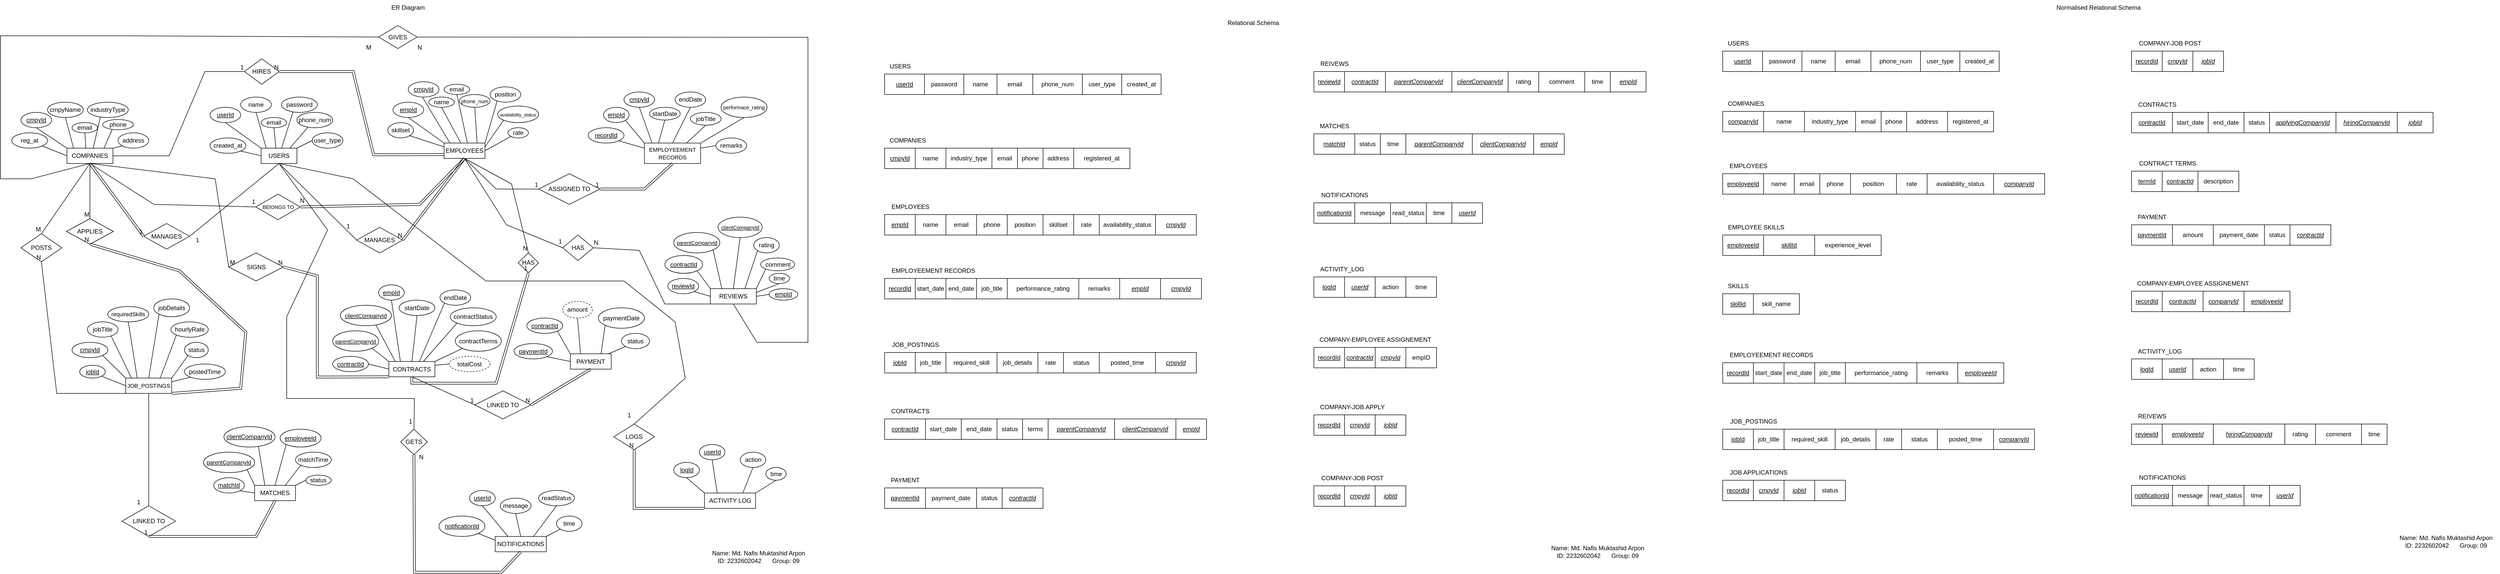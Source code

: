 <mxfile version="26.0.9">
  <diagram id="R2lEEEUBdFMjLlhIrx00" name="Page-1">
    <mxGraphModel dx="2367" dy="1370" grid="1" gridSize="10" guides="1" tooltips="1" connect="1" arrows="1" fold="1" page="1" pageScale="1" pageWidth="1654" pageHeight="1169" math="0" shadow="0" extFonts="Permanent Marker^https://fonts.googleapis.com/css?family=Permanent+Marker">
      <root>
        <mxCell id="0" />
        <mxCell id="1" parent="0" />
        <mxCell id="TYwK7YG-o5u04QrMeNLJ-17" value="USERS" style="whiteSpace=wrap;html=1;align=center;" parent="1" vertex="1">
          <mxGeometry x="540" y="310" width="70" height="30" as="geometry" />
        </mxCell>
        <mxCell id="TYwK7YG-o5u04QrMeNLJ-18" value="u&lt;span style=&quot;background-color: transparent; color: light-dark(rgb(0, 0, 0), rgb(255, 255, 255));&quot;&gt;serId&lt;/span&gt;" style="ellipse;whiteSpace=wrap;html=1;align=center;fontStyle=4;" parent="1" vertex="1">
          <mxGeometry x="440" y="230" width="60" height="30" as="geometry" />
        </mxCell>
        <mxCell id="TYwK7YG-o5u04QrMeNLJ-20" value="" style="endArrow=none;html=1;rounded=0;exitX=0.5;exitY=1;exitDx=0;exitDy=0;entryX=0;entryY=0;entryDx=0;entryDy=0;" parent="1" source="TYwK7YG-o5u04QrMeNLJ-18" target="TYwK7YG-o5u04QrMeNLJ-17" edge="1">
          <mxGeometry relative="1" as="geometry">
            <mxPoint x="810" y="520" as="sourcePoint" />
            <mxPoint x="970" y="520" as="targetPoint" />
          </mxGeometry>
        </mxCell>
        <mxCell id="TYwK7YG-o5u04QrMeNLJ-21" value="name" style="ellipse;whiteSpace=wrap;html=1;align=center;" parent="1" vertex="1">
          <mxGeometry x="500" y="210" width="60" height="30" as="geometry" />
        </mxCell>
        <mxCell id="TYwK7YG-o5u04QrMeNLJ-22" value="" style="endArrow=none;html=1;rounded=0;exitX=0.5;exitY=1;exitDx=0;exitDy=0;entryX=0.143;entryY=0;entryDx=0;entryDy=0;entryPerimeter=0;" parent="1" source="TYwK7YG-o5u04QrMeNLJ-21" target="TYwK7YG-o5u04QrMeNLJ-17" edge="1">
          <mxGeometry relative="1" as="geometry">
            <mxPoint x="570" y="350" as="sourcePoint" />
            <mxPoint x="730" y="350" as="targetPoint" />
          </mxGeometry>
        </mxCell>
        <mxCell id="TYwK7YG-o5u04QrMeNLJ-23" value="email" style="ellipse;whiteSpace=wrap;html=1;align=center;" parent="1" vertex="1">
          <mxGeometry x="540" y="250" width="50" height="20" as="geometry" />
        </mxCell>
        <mxCell id="TYwK7YG-o5u04QrMeNLJ-24" value="" style="endArrow=none;html=1;rounded=0;exitX=0.5;exitY=1;exitDx=0;exitDy=0;entryX=0.413;entryY=0.019;entryDx=0;entryDy=0;entryPerimeter=0;" parent="1" source="TYwK7YG-o5u04QrMeNLJ-23" target="TYwK7YG-o5u04QrMeNLJ-17" edge="1">
          <mxGeometry relative="1" as="geometry">
            <mxPoint x="570" y="350" as="sourcePoint" />
            <mxPoint x="730" y="350" as="targetPoint" />
          </mxGeometry>
        </mxCell>
        <mxCell id="TYwK7YG-o5u04QrMeNLJ-25" value="password" style="ellipse;whiteSpace=wrap;html=1;align=center;" parent="1" vertex="1">
          <mxGeometry x="580" y="210" width="70" height="30" as="geometry" />
        </mxCell>
        <mxCell id="TYwK7YG-o5u04QrMeNLJ-26" value="" style="endArrow=none;html=1;rounded=0;exitX=0.318;exitY=0.971;exitDx=0;exitDy=0;exitPerimeter=0;entryX=0.571;entryY=0;entryDx=0;entryDy=0;entryPerimeter=0;" parent="1" source="TYwK7YG-o5u04QrMeNLJ-25" target="TYwK7YG-o5u04QrMeNLJ-17" edge="1">
          <mxGeometry relative="1" as="geometry">
            <mxPoint x="570" y="350" as="sourcePoint" />
            <mxPoint x="620" y="290" as="targetPoint" />
          </mxGeometry>
        </mxCell>
        <mxCell id="TYwK7YG-o5u04QrMeNLJ-27" value="phone_num" style="ellipse;whiteSpace=wrap;html=1;align=center;" parent="1" vertex="1">
          <mxGeometry x="610" y="240" width="70" height="30" as="geometry" />
        </mxCell>
        <mxCell id="TYwK7YG-o5u04QrMeNLJ-29" value="" style="endArrow=none;html=1;rounded=0;exitX=0.311;exitY=0.956;exitDx=0;exitDy=0;entryX=0.807;entryY=-0.013;entryDx=0;entryDy=0;entryPerimeter=0;exitPerimeter=0;" parent="1" source="TYwK7YG-o5u04QrMeNLJ-27" target="TYwK7YG-o5u04QrMeNLJ-17" edge="1">
          <mxGeometry relative="1" as="geometry">
            <mxPoint x="570" y="350" as="sourcePoint" />
            <mxPoint x="730" y="350" as="targetPoint" />
          </mxGeometry>
        </mxCell>
        <mxCell id="TYwK7YG-o5u04QrMeNLJ-30" value="user_type" style="ellipse;whiteSpace=wrap;html=1;align=center;" parent="1" vertex="1">
          <mxGeometry x="640" y="280" width="60" height="30" as="geometry" />
        </mxCell>
        <mxCell id="TYwK7YG-o5u04QrMeNLJ-31" value="" style="endArrow=none;html=1;rounded=0;exitX=0;exitY=0.5;exitDx=0;exitDy=0;entryX=1;entryY=0;entryDx=0;entryDy=0;" parent="1" source="TYwK7YG-o5u04QrMeNLJ-30" target="TYwK7YG-o5u04QrMeNLJ-17" edge="1">
          <mxGeometry relative="1" as="geometry">
            <mxPoint x="560" y="320" as="sourcePoint" />
            <mxPoint x="720" y="320" as="targetPoint" />
          </mxGeometry>
        </mxCell>
        <mxCell id="TYwK7YG-o5u04QrMeNLJ-32" value="created_at" style="ellipse;whiteSpace=wrap;html=1;align=center;" parent="1" vertex="1">
          <mxGeometry x="440" y="290" width="70" height="30" as="geometry" />
        </mxCell>
        <mxCell id="TYwK7YG-o5u04QrMeNLJ-34" value="" style="endArrow=none;html=1;rounded=0;exitX=1;exitY=1;exitDx=0;exitDy=0;entryX=0;entryY=0.5;entryDx=0;entryDy=0;" parent="1" source="TYwK7YG-o5u04QrMeNLJ-32" target="TYwK7YG-o5u04QrMeNLJ-17" edge="1">
          <mxGeometry relative="1" as="geometry">
            <mxPoint x="560" y="320" as="sourcePoint" />
            <mxPoint x="720" y="320" as="targetPoint" />
          </mxGeometry>
        </mxCell>
        <mxCell id="TYwK7YG-o5u04QrMeNLJ-35" value="COMPANIES" style="whiteSpace=wrap;html=1;align=center;" parent="1" vertex="1">
          <mxGeometry x="160" y="310" width="90" height="30" as="geometry" />
        </mxCell>
        <mxCell id="TYwK7YG-o5u04QrMeNLJ-36" value="&lt;span style=&quot;background-color: transparent; color: light-dark(rgb(0, 0, 0), rgb(255, 255, 255));&quot;&gt;cmpyId&lt;/span&gt;" style="ellipse;whiteSpace=wrap;html=1;align=center;fontStyle=4;" parent="1" vertex="1">
          <mxGeometry x="70" y="240" width="60" height="30" as="geometry" />
        </mxCell>
        <mxCell id="TYwK7YG-o5u04QrMeNLJ-37" value="" style="endArrow=none;html=1;rounded=0;exitX=0.5;exitY=1;exitDx=0;exitDy=0;entryX=0;entryY=0;entryDx=0;entryDy=0;" parent="1" source="TYwK7YG-o5u04QrMeNLJ-36" target="TYwK7YG-o5u04QrMeNLJ-35" edge="1">
          <mxGeometry relative="1" as="geometry">
            <mxPoint x="440" y="530" as="sourcePoint" />
            <mxPoint x="600" y="530" as="targetPoint" />
          </mxGeometry>
        </mxCell>
        <mxCell id="TYwK7YG-o5u04QrMeNLJ-38" value="cmpy&lt;span style=&quot;background-color: transparent; color: light-dark(rgb(0, 0, 0), rgb(255, 255, 255));&quot;&gt;Name&lt;/span&gt;" style="ellipse;whiteSpace=wrap;html=1;align=center;" parent="1" vertex="1">
          <mxGeometry x="122" y="220" width="70" height="30" as="geometry" />
        </mxCell>
        <mxCell id="TYwK7YG-o5u04QrMeNLJ-39" value="" style="endArrow=none;html=1;rounded=0;exitX=0.5;exitY=1;exitDx=0;exitDy=0;entryX=0.143;entryY=0;entryDx=0;entryDy=0;entryPerimeter=0;" parent="1" source="TYwK7YG-o5u04QrMeNLJ-38" target="TYwK7YG-o5u04QrMeNLJ-35" edge="1">
          <mxGeometry relative="1" as="geometry">
            <mxPoint x="200" y="360" as="sourcePoint" />
            <mxPoint x="360" y="360" as="targetPoint" />
          </mxGeometry>
        </mxCell>
        <mxCell id="TYwK7YG-o5u04QrMeNLJ-40" value="email" style="ellipse;whiteSpace=wrap;html=1;align=center;" parent="1" vertex="1">
          <mxGeometry x="170" y="260" width="50" height="20" as="geometry" />
        </mxCell>
        <mxCell id="TYwK7YG-o5u04QrMeNLJ-41" value="" style="endArrow=none;html=1;rounded=0;exitX=0.5;exitY=1;exitDx=0;exitDy=0;entryX=0.413;entryY=0.019;entryDx=0;entryDy=0;entryPerimeter=0;" parent="1" source="TYwK7YG-o5u04QrMeNLJ-40" target="TYwK7YG-o5u04QrMeNLJ-35" edge="1">
          <mxGeometry relative="1" as="geometry">
            <mxPoint x="200" y="360" as="sourcePoint" />
            <mxPoint x="360" y="360" as="targetPoint" />
          </mxGeometry>
        </mxCell>
        <mxCell id="TYwK7YG-o5u04QrMeNLJ-42" value="industryType" style="ellipse;whiteSpace=wrap;html=1;align=center;" parent="1" vertex="1">
          <mxGeometry x="200" y="220" width="80" height="30" as="geometry" />
        </mxCell>
        <mxCell id="TYwK7YG-o5u04QrMeNLJ-43" value="" style="endArrow=none;html=1;rounded=0;exitX=0.318;exitY=0.971;exitDx=0;exitDy=0;exitPerimeter=0;entryX=0.571;entryY=0;entryDx=0;entryDy=0;entryPerimeter=0;" parent="1" source="TYwK7YG-o5u04QrMeNLJ-42" target="TYwK7YG-o5u04QrMeNLJ-35" edge="1">
          <mxGeometry relative="1" as="geometry">
            <mxPoint x="200" y="360" as="sourcePoint" />
            <mxPoint x="250" y="300" as="targetPoint" />
          </mxGeometry>
        </mxCell>
        <mxCell id="TYwK7YG-o5u04QrMeNLJ-44" value="phone" style="ellipse;whiteSpace=wrap;html=1;align=center;" parent="1" vertex="1">
          <mxGeometry x="230" y="254" width="60" height="20" as="geometry" />
        </mxCell>
        <mxCell id="TYwK7YG-o5u04QrMeNLJ-45" value="" style="endArrow=none;html=1;rounded=0;exitX=0.311;exitY=0.956;exitDx=0;exitDy=0;entryX=0.807;entryY=-0.013;entryDx=0;entryDy=0;entryPerimeter=0;exitPerimeter=0;" parent="1" source="TYwK7YG-o5u04QrMeNLJ-44" target="TYwK7YG-o5u04QrMeNLJ-35" edge="1">
          <mxGeometry relative="1" as="geometry">
            <mxPoint x="200" y="360" as="sourcePoint" />
            <mxPoint x="360" y="360" as="targetPoint" />
          </mxGeometry>
        </mxCell>
        <mxCell id="TYwK7YG-o5u04QrMeNLJ-46" value="address" style="ellipse;whiteSpace=wrap;html=1;align=center;" parent="1" vertex="1">
          <mxGeometry x="260" y="280" width="60" height="30" as="geometry" />
        </mxCell>
        <mxCell id="TYwK7YG-o5u04QrMeNLJ-47" value="" style="endArrow=none;html=1;rounded=0;exitX=0;exitY=1;exitDx=0;exitDy=0;entryX=1;entryY=0;entryDx=0;entryDy=0;" parent="1" source="TYwK7YG-o5u04QrMeNLJ-46" target="TYwK7YG-o5u04QrMeNLJ-35" edge="1">
          <mxGeometry relative="1" as="geometry">
            <mxPoint x="190" y="330" as="sourcePoint" />
            <mxPoint x="350" y="330" as="targetPoint" />
          </mxGeometry>
        </mxCell>
        <mxCell id="TYwK7YG-o5u04QrMeNLJ-48" value="reg_at" style="ellipse;whiteSpace=wrap;html=1;align=center;" parent="1" vertex="1">
          <mxGeometry x="52" y="280" width="70" height="30" as="geometry" />
        </mxCell>
        <mxCell id="TYwK7YG-o5u04QrMeNLJ-49" value="" style="endArrow=none;html=1;rounded=0;exitX=1;exitY=1;exitDx=0;exitDy=0;entryX=0;entryY=0.5;entryDx=0;entryDy=0;" parent="1" source="TYwK7YG-o5u04QrMeNLJ-48" target="TYwK7YG-o5u04QrMeNLJ-35" edge="1">
          <mxGeometry relative="1" as="geometry">
            <mxPoint x="190" y="330" as="sourcePoint" />
            <mxPoint x="350" y="330" as="targetPoint" />
          </mxGeometry>
        </mxCell>
        <mxCell id="TYwK7YG-o5u04QrMeNLJ-51" value="EMPLOYEES" style="whiteSpace=wrap;html=1;align=center;" parent="1" vertex="1">
          <mxGeometry x="898" y="300" width="80" height="30" as="geometry" />
        </mxCell>
        <mxCell id="TYwK7YG-o5u04QrMeNLJ-52" value="empId" style="ellipse;whiteSpace=wrap;html=1;align=center;fontStyle=4;" parent="1" vertex="1">
          <mxGeometry x="798" y="220" width="60" height="30" as="geometry" />
        </mxCell>
        <mxCell id="TYwK7YG-o5u04QrMeNLJ-53" value="" style="endArrow=none;html=1;rounded=0;exitX=0.5;exitY=1;exitDx=0;exitDy=0;entryX=0;entryY=0;entryDx=0;entryDy=0;" parent="1" source="TYwK7YG-o5u04QrMeNLJ-52" target="TYwK7YG-o5u04QrMeNLJ-51" edge="1">
          <mxGeometry relative="1" as="geometry">
            <mxPoint x="1168" y="510" as="sourcePoint" />
            <mxPoint x="1328" y="510" as="targetPoint" />
          </mxGeometry>
        </mxCell>
        <mxCell id="TYwK7YG-o5u04QrMeNLJ-55" value="" style="endArrow=none;html=1;rounded=0;exitX=0.448;exitY=0.957;exitDx=0;exitDy=0;entryX=0.143;entryY=0;entryDx=0;entryDy=0;entryPerimeter=0;exitPerimeter=0;" parent="1" source="TYwK7YG-o5u04QrMeNLJ-66" target="TYwK7YG-o5u04QrMeNLJ-51" edge="1">
          <mxGeometry relative="1" as="geometry">
            <mxPoint x="888" y="230" as="sourcePoint" />
            <mxPoint x="1088" y="340" as="targetPoint" />
          </mxGeometry>
        </mxCell>
        <mxCell id="TYwK7YG-o5u04QrMeNLJ-56" value="name" style="ellipse;whiteSpace=wrap;html=1;align=center;" parent="1" vertex="1">
          <mxGeometry x="868" y="210" width="50" height="20" as="geometry" />
        </mxCell>
        <mxCell id="TYwK7YG-o5u04QrMeNLJ-57" value="" style="endArrow=none;html=1;rounded=0;exitX=0.5;exitY=1;exitDx=0;exitDy=0;entryX=0.413;entryY=0.019;entryDx=0;entryDy=0;entryPerimeter=0;" parent="1" source="TYwK7YG-o5u04QrMeNLJ-56" target="TYwK7YG-o5u04QrMeNLJ-51" edge="1">
          <mxGeometry relative="1" as="geometry">
            <mxPoint x="928" y="340" as="sourcePoint" />
            <mxPoint x="1088" y="340" as="targetPoint" />
          </mxGeometry>
        </mxCell>
        <mxCell id="TYwK7YG-o5u04QrMeNLJ-58" value="email" style="ellipse;whiteSpace=wrap;html=1;align=center;" parent="1" vertex="1">
          <mxGeometry x="898" y="185" width="50" height="20" as="geometry" />
        </mxCell>
        <mxCell id="TYwK7YG-o5u04QrMeNLJ-59" value="" style="endArrow=none;html=1;rounded=0;exitX=0.5;exitY=1;exitDx=0;exitDy=0;entryX=0.571;entryY=0;entryDx=0;entryDy=0;entryPerimeter=0;" parent="1" source="TYwK7YG-o5u04QrMeNLJ-58" target="TYwK7YG-o5u04QrMeNLJ-51" edge="1">
          <mxGeometry relative="1" as="geometry">
            <mxPoint x="928" y="340" as="sourcePoint" />
            <mxPoint x="978" y="280" as="targetPoint" />
          </mxGeometry>
        </mxCell>
        <mxCell id="TYwK7YG-o5u04QrMeNLJ-60" value="&lt;font style=&quot;font-size: 10px;&quot;&gt;phone_num&lt;/font&gt;" style="ellipse;whiteSpace=wrap;html=1;align=center;" parent="1" vertex="1">
          <mxGeometry x="928" y="205" width="60" height="25" as="geometry" />
        </mxCell>
        <mxCell id="TYwK7YG-o5u04QrMeNLJ-61" value="" style="endArrow=none;html=1;rounded=0;exitX=0.5;exitY=1;exitDx=0;exitDy=0;entryX=0.807;entryY=-0.013;entryDx=0;entryDy=0;entryPerimeter=0;" parent="1" source="TYwK7YG-o5u04QrMeNLJ-60" target="TYwK7YG-o5u04QrMeNLJ-51" edge="1">
          <mxGeometry relative="1" as="geometry">
            <mxPoint x="928" y="340" as="sourcePoint" />
            <mxPoint x="1088" y="340" as="targetPoint" />
          </mxGeometry>
        </mxCell>
        <mxCell id="TYwK7YG-o5u04QrMeNLJ-62" value="position" style="ellipse;whiteSpace=wrap;html=1;align=center;" parent="1" vertex="1">
          <mxGeometry x="988" y="190" width="60" height="30" as="geometry" />
        </mxCell>
        <mxCell id="TYwK7YG-o5u04QrMeNLJ-63" value="" style="endArrow=none;html=1;rounded=0;exitX=0.23;exitY=0.915;exitDx=0;exitDy=0;entryX=1;entryY=0;entryDx=0;entryDy=0;exitPerimeter=0;" parent="1" source="TYwK7YG-o5u04QrMeNLJ-62" target="TYwK7YG-o5u04QrMeNLJ-51" edge="1">
          <mxGeometry relative="1" as="geometry">
            <mxPoint x="918" y="310" as="sourcePoint" />
            <mxPoint x="1078" y="310" as="targetPoint" />
          </mxGeometry>
        </mxCell>
        <mxCell id="TYwK7YG-o5u04QrMeNLJ-66" value="cmpyId" style="ellipse;whiteSpace=wrap;html=1;align=center;fontStyle=4;" parent="1" vertex="1">
          <mxGeometry x="828" y="180" width="60" height="30" as="geometry" />
        </mxCell>
        <mxCell id="TYwK7YG-o5u04QrMeNLJ-67" value="&lt;font style=&quot;font-size: 9px;&quot;&gt;availability_status&lt;/font&gt;" style="ellipse;whiteSpace=wrap;html=1;align=center;" parent="1" vertex="1">
          <mxGeometry x="1003" y="227.5" width="80" height="32.5" as="geometry" />
        </mxCell>
        <mxCell id="TYwK7YG-o5u04QrMeNLJ-68" value="" style="endArrow=none;html=1;rounded=0;entryX=0;entryY=1;entryDx=0;entryDy=0;exitX=1;exitY=0.25;exitDx=0;exitDy=0;" parent="1" source="TYwK7YG-o5u04QrMeNLJ-51" target="TYwK7YG-o5u04QrMeNLJ-67" edge="1">
          <mxGeometry relative="1" as="geometry">
            <mxPoint x="868" y="290" as="sourcePoint" />
            <mxPoint x="1028" y="290" as="targetPoint" />
          </mxGeometry>
        </mxCell>
        <mxCell id="TYwK7YG-o5u04QrMeNLJ-69" value="rate" style="ellipse;whiteSpace=wrap;html=1;align=center;" parent="1" vertex="1">
          <mxGeometry x="1023" y="270" width="40" height="20" as="geometry" />
        </mxCell>
        <mxCell id="TYwK7YG-o5u04QrMeNLJ-70" value="" style="endArrow=none;html=1;rounded=0;entryX=0;entryY=1;entryDx=0;entryDy=0;exitX=1;exitY=0.5;exitDx=0;exitDy=0;" parent="1" source="TYwK7YG-o5u04QrMeNLJ-51" target="TYwK7YG-o5u04QrMeNLJ-69" edge="1">
          <mxGeometry relative="1" as="geometry">
            <mxPoint x="788" y="250" as="sourcePoint" />
            <mxPoint x="948" y="250" as="targetPoint" />
          </mxGeometry>
        </mxCell>
        <mxCell id="TYwK7YG-o5u04QrMeNLJ-72" value="&lt;font style=&quot;font-size: 11px;&quot;&gt;EMPLOYEEMENT&lt;/font&gt;&lt;div&gt;&lt;span style=&quot;background-color: transparent; color: light-dark(rgb(0, 0, 0), rgb(255, 255, 255));&quot;&gt;&lt;font style=&quot;font-size: 11px;&quot;&gt;RECORDS&lt;/font&gt;&lt;/span&gt;&lt;/div&gt;" style="whiteSpace=wrap;html=1;align=center;" parent="1" vertex="1">
          <mxGeometry x="1290" y="300" width="110" height="40" as="geometry" />
        </mxCell>
        <mxCell id="TYwK7YG-o5u04QrMeNLJ-74" value="recordId" style="ellipse;whiteSpace=wrap;html=1;align=center;fontStyle=4;" parent="1" vertex="1">
          <mxGeometry x="1180" y="270" width="70" height="30" as="geometry" />
        </mxCell>
        <mxCell id="TYwK7YG-o5u04QrMeNLJ-75" value="empId" style="ellipse;whiteSpace=wrap;html=1;align=center;fontStyle=4;" parent="1" vertex="1">
          <mxGeometry x="1210" y="230" width="50" height="30" as="geometry" />
        </mxCell>
        <mxCell id="TYwK7YG-o5u04QrMeNLJ-76" value="cmpyId" style="ellipse;whiteSpace=wrap;html=1;align=center;fontStyle=4;" parent="1" vertex="1">
          <mxGeometry x="1250" y="200" width="60" height="30" as="geometry" />
        </mxCell>
        <mxCell id="TYwK7YG-o5u04QrMeNLJ-77" value="startDate" style="ellipse;whiteSpace=wrap;html=1;align=center;" parent="1" vertex="1">
          <mxGeometry x="1300" y="230" width="60" height="25" as="geometry" />
        </mxCell>
        <mxCell id="TYwK7YG-o5u04QrMeNLJ-78" value="endDate" style="ellipse;whiteSpace=wrap;html=1;align=center;" parent="1" vertex="1">
          <mxGeometry x="1350" y="200" width="60" height="30" as="geometry" />
        </mxCell>
        <mxCell id="TYwK7YG-o5u04QrMeNLJ-79" value="jobTitle" style="ellipse;whiteSpace=wrap;html=1;align=center;" parent="1" vertex="1">
          <mxGeometry x="1380" y="240" width="60" height="25" as="geometry" />
        </mxCell>
        <mxCell id="TYwK7YG-o5u04QrMeNLJ-80" value="&lt;font style=&quot;font-size: 10px;&quot;&gt;performace_rating&lt;/font&gt;" style="ellipse;whiteSpace=wrap;html=1;align=center;" parent="1" vertex="1">
          <mxGeometry x="1440" y="210" width="90" height="40" as="geometry" />
        </mxCell>
        <mxCell id="TYwK7YG-o5u04QrMeNLJ-81" value="remarks" style="ellipse;whiteSpace=wrap;html=1;align=center;" parent="1" vertex="1">
          <mxGeometry x="1430" y="290" width="60" height="30" as="geometry" />
        </mxCell>
        <mxCell id="TYwK7YG-o5u04QrMeNLJ-82" value="" style="endArrow=none;html=1;rounded=0;exitX=1;exitY=1;exitDx=0;exitDy=0;entryX=0;entryY=0.25;entryDx=0;entryDy=0;" parent="1" source="TYwK7YG-o5u04QrMeNLJ-74" target="TYwK7YG-o5u04QrMeNLJ-72" edge="1">
          <mxGeometry relative="1" as="geometry">
            <mxPoint x="1190" y="260" as="sourcePoint" />
            <mxPoint x="1350" y="260" as="targetPoint" />
          </mxGeometry>
        </mxCell>
        <mxCell id="TYwK7YG-o5u04QrMeNLJ-83" value="" style="endArrow=none;html=1;rounded=0;exitX=1;exitY=1;exitDx=0;exitDy=0;entryX=0;entryY=0;entryDx=0;entryDy=0;" parent="1" source="TYwK7YG-o5u04QrMeNLJ-75" target="TYwK7YG-o5u04QrMeNLJ-72" edge="1">
          <mxGeometry relative="1" as="geometry">
            <mxPoint x="1280" y="260" as="sourcePoint" />
            <mxPoint x="1440" y="260" as="targetPoint" />
          </mxGeometry>
        </mxCell>
        <mxCell id="TYwK7YG-o5u04QrMeNLJ-84" value="" style="endArrow=none;html=1;rounded=0;exitX=0.5;exitY=1;exitDx=0;exitDy=0;entryX=0.137;entryY=0;entryDx=0;entryDy=0;entryPerimeter=0;" parent="1" source="TYwK7YG-o5u04QrMeNLJ-76" target="TYwK7YG-o5u04QrMeNLJ-72" edge="1">
          <mxGeometry relative="1" as="geometry">
            <mxPoint x="1280" y="260" as="sourcePoint" />
            <mxPoint x="1440" y="260" as="targetPoint" />
          </mxGeometry>
        </mxCell>
        <mxCell id="TYwK7YG-o5u04QrMeNLJ-85" value="" style="endArrow=none;html=1;rounded=0;exitX=0.5;exitY=1;exitDx=0;exitDy=0;entryX=0.25;entryY=0;entryDx=0;entryDy=0;" parent="1" source="TYwK7YG-o5u04QrMeNLJ-77" target="TYwK7YG-o5u04QrMeNLJ-72" edge="1">
          <mxGeometry relative="1" as="geometry">
            <mxPoint x="1280" y="260" as="sourcePoint" />
            <mxPoint x="1440" y="260" as="targetPoint" />
          </mxGeometry>
        </mxCell>
        <mxCell id="TYwK7YG-o5u04QrMeNLJ-86" value="" style="endArrow=none;html=1;rounded=0;exitX=0.5;exitY=1;exitDx=0;exitDy=0;entryX=0.5;entryY=0;entryDx=0;entryDy=0;" parent="1" source="TYwK7YG-o5u04QrMeNLJ-78" target="TYwK7YG-o5u04QrMeNLJ-72" edge="1">
          <mxGeometry relative="1" as="geometry">
            <mxPoint x="1280" y="260" as="sourcePoint" />
            <mxPoint x="1440" y="260" as="targetPoint" />
          </mxGeometry>
        </mxCell>
        <mxCell id="TYwK7YG-o5u04QrMeNLJ-87" value="" style="endArrow=none;html=1;rounded=0;exitX=0.5;exitY=1;exitDx=0;exitDy=0;entryX=0.75;entryY=0;entryDx=0;entryDy=0;" parent="1" source="TYwK7YG-o5u04QrMeNLJ-79" target="TYwK7YG-o5u04QrMeNLJ-72" edge="1">
          <mxGeometry relative="1" as="geometry">
            <mxPoint x="1280" y="260" as="sourcePoint" />
            <mxPoint x="1440" y="260" as="targetPoint" />
          </mxGeometry>
        </mxCell>
        <mxCell id="TYwK7YG-o5u04QrMeNLJ-88" value="" style="endArrow=none;html=1;rounded=0;entryX=0.5;entryY=1;entryDx=0;entryDy=0;exitX=1;exitY=0;exitDx=0;exitDy=0;" parent="1" source="TYwK7YG-o5u04QrMeNLJ-72" target="TYwK7YG-o5u04QrMeNLJ-80" edge="1">
          <mxGeometry relative="1" as="geometry">
            <mxPoint x="1280" y="260" as="sourcePoint" />
            <mxPoint x="1440" y="260" as="targetPoint" />
          </mxGeometry>
        </mxCell>
        <mxCell id="TYwK7YG-o5u04QrMeNLJ-89" value="" style="endArrow=none;html=1;rounded=0;entryX=0;entryY=0.5;entryDx=0;entryDy=0;exitX=1;exitY=0.25;exitDx=0;exitDy=0;" parent="1" source="TYwK7YG-o5u04QrMeNLJ-72" target="TYwK7YG-o5u04QrMeNLJ-81" edge="1">
          <mxGeometry relative="1" as="geometry">
            <mxPoint x="1280" y="260" as="sourcePoint" />
            <mxPoint x="1440" y="260" as="targetPoint" />
          </mxGeometry>
        </mxCell>
        <mxCell id="TYwK7YG-o5u04QrMeNLJ-90" value="CONTRACTS" style="whiteSpace=wrap;html=1;align=center;flipV=0;flipH=0;" parent="1" vertex="1">
          <mxGeometry x="790" y="727.5" width="90" height="30" as="geometry" />
        </mxCell>
        <mxCell id="TYwK7YG-o5u04QrMeNLJ-91" value="contractId" style="ellipse;whiteSpace=wrap;html=1;align=center;fontStyle=4;flipV=0;flipH=0;" parent="1" vertex="1">
          <mxGeometry x="680" y="717.5" width="70" height="30" as="geometry" />
        </mxCell>
        <mxCell id="TYwK7YG-o5u04QrMeNLJ-92" value="&lt;font style=&quot;font-size: 10px;&quot;&gt;parentCompanyId&lt;/font&gt;" style="ellipse;whiteSpace=wrap;html=1;align=center;fontStyle=4;flipV=0;flipH=0;" parent="1" vertex="1">
          <mxGeometry x="680" y="667.5" width="90" height="40" as="geometry" />
        </mxCell>
        <mxCell id="TYwK7YG-o5u04QrMeNLJ-93" value="&lt;font style=&quot;font-size: 11px;&quot;&gt;clientCompanyId&lt;/font&gt;" style="ellipse;whiteSpace=wrap;html=1;align=center;fontStyle=4;flipV=0;flipH=0;" parent="1" vertex="1">
          <mxGeometry x="695" y="617.5" width="100" height="40" as="geometry" />
        </mxCell>
        <mxCell id="TYwK7YG-o5u04QrMeNLJ-94" value="empId" style="ellipse;whiteSpace=wrap;html=1;align=center;fontStyle=4;flipV=0;flipH=0;" parent="1" vertex="1">
          <mxGeometry x="770" y="577.5" width="50" height="30" as="geometry" />
        </mxCell>
        <mxCell id="TYwK7YG-o5u04QrMeNLJ-95" value="startDate" style="ellipse;whiteSpace=wrap;html=1;align=center;flipV=0;flipH=0;" parent="1" vertex="1">
          <mxGeometry x="810" y="607.5" width="70" height="30" as="geometry" />
        </mxCell>
        <mxCell id="TYwK7YG-o5u04QrMeNLJ-96" value="endDate" style="ellipse;whiteSpace=wrap;html=1;align=center;flipV=0;flipH=0;" parent="1" vertex="1">
          <mxGeometry x="890" y="587.5" width="60" height="30" as="geometry" />
        </mxCell>
        <mxCell id="TYwK7YG-o5u04QrMeNLJ-97" value="contractStatus" style="ellipse;whiteSpace=wrap;html=1;align=center;flipV=0;flipH=0;" parent="1" vertex="1">
          <mxGeometry x="910" y="622.5" width="90" height="35" as="geometry" />
        </mxCell>
        <mxCell id="TYwK7YG-o5u04QrMeNLJ-98" value="contractTerms" style="ellipse;whiteSpace=wrap;html=1;align=center;flipV=0;flipH=0;" parent="1" vertex="1">
          <mxGeometry x="920" y="667.5" width="90" height="40" as="geometry" />
        </mxCell>
        <mxCell id="TYwK7YG-o5u04QrMeNLJ-100" value="" style="endArrow=none;html=1;rounded=0;exitX=1;exitY=0.5;exitDx=0;exitDy=0;entryX=0;entryY=0.5;entryDx=0;entryDy=0;" parent="1" source="TYwK7YG-o5u04QrMeNLJ-91" target="TYwK7YG-o5u04QrMeNLJ-90" edge="1">
          <mxGeometry relative="1" as="geometry">
            <mxPoint x="790" y="667.5" as="sourcePoint" />
            <mxPoint x="950" y="667.5" as="targetPoint" />
          </mxGeometry>
        </mxCell>
        <mxCell id="TYwK7YG-o5u04QrMeNLJ-101" value="" style="endArrow=none;html=1;rounded=0;exitX=1;exitY=1;exitDx=0;exitDy=0;entryX=0;entryY=0;entryDx=0;entryDy=0;" parent="1" source="TYwK7YG-o5u04QrMeNLJ-92" target="TYwK7YG-o5u04QrMeNLJ-90" edge="1">
          <mxGeometry relative="1" as="geometry">
            <mxPoint x="790" y="667.5" as="sourcePoint" />
            <mxPoint x="950" y="667.5" as="targetPoint" />
          </mxGeometry>
        </mxCell>
        <mxCell id="TYwK7YG-o5u04QrMeNLJ-102" value="" style="endArrow=none;html=1;rounded=0;entryX=0.136;entryY=-0.011;entryDx=0;entryDy=0;entryPerimeter=0;exitX=0.698;exitY=0.971;exitDx=0;exitDy=0;exitPerimeter=0;" parent="1" source="TYwK7YG-o5u04QrMeNLJ-93" target="TYwK7YG-o5u04QrMeNLJ-90" edge="1">
          <mxGeometry relative="1" as="geometry">
            <mxPoint x="815.92" y="660.48" as="sourcePoint" />
            <mxPoint x="975.92" y="660.48" as="targetPoint" />
          </mxGeometry>
        </mxCell>
        <mxCell id="TYwK7YG-o5u04QrMeNLJ-104" value="" style="endArrow=none;html=1;rounded=0;exitX=0.5;exitY=1;exitDx=0;exitDy=0;entryX=0.25;entryY=0;entryDx=0;entryDy=0;" parent="1" source="TYwK7YG-o5u04QrMeNLJ-94" target="TYwK7YG-o5u04QrMeNLJ-90" edge="1">
          <mxGeometry relative="1" as="geometry">
            <mxPoint x="790" y="667.5" as="sourcePoint" />
            <mxPoint x="950" y="667.5" as="targetPoint" />
          </mxGeometry>
        </mxCell>
        <mxCell id="TYwK7YG-o5u04QrMeNLJ-105" value="" style="endArrow=none;html=1;rounded=0;entryX=0.5;entryY=0;entryDx=0;entryDy=0;exitX=0.5;exitY=1;exitDx=0;exitDy=0;" parent="1" source="TYwK7YG-o5u04QrMeNLJ-95" target="TYwK7YG-o5u04QrMeNLJ-90" edge="1">
          <mxGeometry relative="1" as="geometry">
            <mxPoint x="790" y="667.5" as="sourcePoint" />
            <mxPoint x="950" y="667.5" as="targetPoint" />
          </mxGeometry>
        </mxCell>
        <mxCell id="TYwK7YG-o5u04QrMeNLJ-106" value="" style="endArrow=none;html=1;rounded=0;entryX=0;entryY=1;entryDx=0;entryDy=0;exitX=0.664;exitY=-0.002;exitDx=0;exitDy=0;exitPerimeter=0;" parent="1" source="TYwK7YG-o5u04QrMeNLJ-90" target="TYwK7YG-o5u04QrMeNLJ-96" edge="1">
          <mxGeometry relative="1" as="geometry">
            <mxPoint x="760.48" y="697.62" as="sourcePoint" />
            <mxPoint x="920.48" y="697.62" as="targetPoint" />
          </mxGeometry>
        </mxCell>
        <mxCell id="TYwK7YG-o5u04QrMeNLJ-107" value="" style="endArrow=none;html=1;rounded=0;entryX=0;entryY=1;entryDx=0;entryDy=0;exitX=0.75;exitY=0;exitDx=0;exitDy=0;" parent="1" source="TYwK7YG-o5u04QrMeNLJ-90" target="TYwK7YG-o5u04QrMeNLJ-97" edge="1">
          <mxGeometry relative="1" as="geometry">
            <mxPoint x="790" y="667.5" as="sourcePoint" />
            <mxPoint x="950" y="667.5" as="targetPoint" />
          </mxGeometry>
        </mxCell>
        <mxCell id="TYwK7YG-o5u04QrMeNLJ-108" value="" style="endArrow=none;html=1;rounded=0;exitX=1;exitY=0;exitDx=0;exitDy=0;" parent="1" source="TYwK7YG-o5u04QrMeNLJ-90" target="TYwK7YG-o5u04QrMeNLJ-98" edge="1">
          <mxGeometry relative="1" as="geometry">
            <mxPoint x="790.0" y="667.5" as="sourcePoint" />
            <mxPoint x="950.0" y="667.5" as="targetPoint" />
          </mxGeometry>
        </mxCell>
        <mxCell id="TYwK7YG-o5u04QrMeNLJ-109" value="" style="endArrow=none;html=1;rounded=0;entryX=0;entryY=0.5;entryDx=0;entryDy=0;exitX=1;exitY=0.25;exitDx=0;exitDy=0;" parent="1" source="TYwK7YG-o5u04QrMeNLJ-90" target="GSeCoP7me-vstZVjyjfA-73" edge="1">
          <mxGeometry relative="1" as="geometry">
            <mxPoint x="790" y="667.5" as="sourcePoint" />
            <mxPoint x="905" y="732.5" as="targetPoint" />
          </mxGeometry>
        </mxCell>
        <mxCell id="TYwK7YG-o5u04QrMeNLJ-110" value="&lt;font style=&quot;font-size: 11px;&quot;&gt;JOB_POSTINGS&lt;/font&gt;" style="whiteSpace=wrap;html=1;align=center;" parent="1" vertex="1">
          <mxGeometry x="275" y="760" width="90" height="30" as="geometry" />
        </mxCell>
        <mxCell id="TYwK7YG-o5u04QrMeNLJ-111" value="jobId" style="ellipse;whiteSpace=wrap;html=1;align=center;fontStyle=4;" parent="1" vertex="1">
          <mxGeometry x="185" y="735" width="50" height="25" as="geometry" />
        </mxCell>
        <mxCell id="TYwK7YG-o5u04QrMeNLJ-112" value="cmpyId" style="ellipse;whiteSpace=wrap;html=1;align=center;fontStyle=4;" parent="1" vertex="1">
          <mxGeometry x="170" y="690" width="70" height="30" as="geometry" />
        </mxCell>
        <mxCell id="TYwK7YG-o5u04QrMeNLJ-113" value="jobTitle" style="ellipse;whiteSpace=wrap;html=1;align=center;" parent="1" vertex="1">
          <mxGeometry x="200" y="650" width="60" height="30" as="geometry" />
        </mxCell>
        <mxCell id="TYwK7YG-o5u04QrMeNLJ-114" value="&lt;font style=&quot;font-size: 11px;&quot;&gt;requiredSkills&lt;/font&gt;" style="ellipse;whiteSpace=wrap;html=1;align=center;" parent="1" vertex="1">
          <mxGeometry x="240" y="620" width="80" height="30" as="geometry" />
        </mxCell>
        <mxCell id="TYwK7YG-o5u04QrMeNLJ-115" value="jobDetails" style="ellipse;whiteSpace=wrap;html=1;align=center;" parent="1" vertex="1">
          <mxGeometry x="330" y="605" width="70" height="35" as="geometry" />
        </mxCell>
        <mxCell id="TYwK7YG-o5u04QrMeNLJ-116" value="hourlyRate" style="ellipse;whiteSpace=wrap;html=1;align=center;" parent="1" vertex="1">
          <mxGeometry x="363.5" y="650" width="73" height="30" as="geometry" />
        </mxCell>
        <mxCell id="TYwK7YG-o5u04QrMeNLJ-117" value="status" style="ellipse;whiteSpace=wrap;html=1;align=center;" parent="1" vertex="1">
          <mxGeometry x="390" y="690" width="46.5" height="30" as="geometry" />
        </mxCell>
        <mxCell id="TYwK7YG-o5u04QrMeNLJ-118" value="postedTime" style="ellipse;whiteSpace=wrap;html=1;align=center;" parent="1" vertex="1">
          <mxGeometry x="390" y="732.5" width="80" height="30" as="geometry" />
        </mxCell>
        <mxCell id="TYwK7YG-o5u04QrMeNLJ-119" value="" style="endArrow=none;html=1;rounded=0;exitX=1;exitY=1;exitDx=0;exitDy=0;entryX=0;entryY=0.5;entryDx=0;entryDy=0;" parent="1" source="TYwK7YG-o5u04QrMeNLJ-111" target="TYwK7YG-o5u04QrMeNLJ-110" edge="1">
          <mxGeometry relative="1" as="geometry">
            <mxPoint x="280" y="690" as="sourcePoint" />
            <mxPoint x="440" y="690" as="targetPoint" />
          </mxGeometry>
        </mxCell>
        <mxCell id="TYwK7YG-o5u04QrMeNLJ-120" value="" style="endArrow=none;html=1;rounded=0;exitX=1;exitY=1;exitDx=0;exitDy=0;entryX=0;entryY=0;entryDx=0;entryDy=0;" parent="1" source="TYwK7YG-o5u04QrMeNLJ-112" target="TYwK7YG-o5u04QrMeNLJ-110" edge="1">
          <mxGeometry relative="1" as="geometry">
            <mxPoint x="280" y="690" as="sourcePoint" />
            <mxPoint x="440" y="690" as="targetPoint" />
          </mxGeometry>
        </mxCell>
        <mxCell id="TYwK7YG-o5u04QrMeNLJ-121" value="" style="endArrow=none;html=1;rounded=0;exitX=0.769;exitY=0.903;exitDx=0;exitDy=0;entryX=0.129;entryY=0.022;entryDx=0;entryDy=0;entryPerimeter=0;exitPerimeter=0;" parent="1" source="TYwK7YG-o5u04QrMeNLJ-113" target="TYwK7YG-o5u04QrMeNLJ-110" edge="1">
          <mxGeometry relative="1" as="geometry">
            <mxPoint x="280" y="690" as="sourcePoint" />
            <mxPoint x="440" y="690" as="targetPoint" />
          </mxGeometry>
        </mxCell>
        <mxCell id="TYwK7YG-o5u04QrMeNLJ-122" value="" style="endArrow=none;html=1;rounded=0;exitX=0.5;exitY=1;exitDx=0;exitDy=0;entryX=0.25;entryY=0;entryDx=0;entryDy=0;" parent="1" source="TYwK7YG-o5u04QrMeNLJ-114" target="TYwK7YG-o5u04QrMeNLJ-110" edge="1">
          <mxGeometry relative="1" as="geometry">
            <mxPoint x="280" y="690" as="sourcePoint" />
            <mxPoint x="440" y="690" as="targetPoint" />
          </mxGeometry>
        </mxCell>
        <mxCell id="TYwK7YG-o5u04QrMeNLJ-123" value="" style="endArrow=none;html=1;rounded=0;exitX=0;exitY=1;exitDx=0;exitDy=0;entryX=0.5;entryY=0;entryDx=0;entryDy=0;" parent="1" source="TYwK7YG-o5u04QrMeNLJ-115" target="TYwK7YG-o5u04QrMeNLJ-110" edge="1">
          <mxGeometry relative="1" as="geometry">
            <mxPoint x="280" y="690" as="sourcePoint" />
            <mxPoint x="440" y="690" as="targetPoint" />
          </mxGeometry>
        </mxCell>
        <mxCell id="TYwK7YG-o5u04QrMeNLJ-124" value="" style="endArrow=none;html=1;rounded=0;entryX=0;entryY=1;entryDx=0;entryDy=0;exitX=0.75;exitY=0;exitDx=0;exitDy=0;" parent="1" source="TYwK7YG-o5u04QrMeNLJ-110" target="TYwK7YG-o5u04QrMeNLJ-116" edge="1">
          <mxGeometry relative="1" as="geometry">
            <mxPoint x="280" y="690" as="sourcePoint" />
            <mxPoint x="440" y="690" as="targetPoint" />
          </mxGeometry>
        </mxCell>
        <mxCell id="TYwK7YG-o5u04QrMeNLJ-125" value="" style="endArrow=none;html=1;rounded=0;entryX=0;entryY=1;entryDx=0;entryDy=0;exitX=1;exitY=0;exitDx=0;exitDy=0;" parent="1" source="TYwK7YG-o5u04QrMeNLJ-110" target="TYwK7YG-o5u04QrMeNLJ-117" edge="1">
          <mxGeometry relative="1" as="geometry">
            <mxPoint x="280" y="690" as="sourcePoint" />
            <mxPoint x="440" y="690" as="targetPoint" />
          </mxGeometry>
        </mxCell>
        <mxCell id="TYwK7YG-o5u04QrMeNLJ-126" value="" style="endArrow=none;html=1;rounded=0;entryX=0;entryY=1;entryDx=0;entryDy=0;exitX=1;exitY=0.25;exitDx=0;exitDy=0;" parent="1" source="TYwK7YG-o5u04QrMeNLJ-110" target="TYwK7YG-o5u04QrMeNLJ-118" edge="1">
          <mxGeometry relative="1" as="geometry">
            <mxPoint x="280" y="690" as="sourcePoint" />
            <mxPoint x="440" y="690" as="targetPoint" />
          </mxGeometry>
        </mxCell>
        <mxCell id="TYwK7YG-o5u04QrMeNLJ-138" value="MATCHES" style="whiteSpace=wrap;html=1;align=center;" parent="1" vertex="1">
          <mxGeometry x="527.25" y="970" width="80" height="30" as="geometry" />
        </mxCell>
        <mxCell id="TYwK7YG-o5u04QrMeNLJ-139" value="matchId" style="ellipse;whiteSpace=wrap;html=1;align=center;fontStyle=4;" parent="1" vertex="1">
          <mxGeometry x="447.25" y="955" width="60" height="30" as="geometry" />
        </mxCell>
        <mxCell id="TYwK7YG-o5u04QrMeNLJ-140" value="&lt;font style=&quot;font-size: 11px;&quot;&gt;parentCompanyId&lt;/font&gt;" style="ellipse;whiteSpace=wrap;html=1;align=center;fontStyle=4;" parent="1" vertex="1">
          <mxGeometry x="427.25" y="905" width="100" height="40" as="geometry" />
        </mxCell>
        <mxCell id="TYwK7YG-o5u04QrMeNLJ-141" value="clientCompanyId" style="ellipse;whiteSpace=wrap;html=1;align=center;fontStyle=4;" parent="1" vertex="1">
          <mxGeometry x="467.25" y="855" width="100" height="40" as="geometry" />
        </mxCell>
        <mxCell id="TYwK7YG-o5u04QrMeNLJ-142" value="employeeId" style="ellipse;whiteSpace=wrap;html=1;align=center;fontStyle=4;" parent="1" vertex="1">
          <mxGeometry x="577.25" y="860" width="80" height="35" as="geometry" />
        </mxCell>
        <mxCell id="TYwK7YG-o5u04QrMeNLJ-143" value="matchTime" style="ellipse;whiteSpace=wrap;html=1;align=center;" parent="1" vertex="1">
          <mxGeometry x="607.25" y="905" width="70" height="30" as="geometry" />
        </mxCell>
        <mxCell id="TYwK7YG-o5u04QrMeNLJ-144" value="status" style="ellipse;whiteSpace=wrap;html=1;align=center;" parent="1" vertex="1">
          <mxGeometry x="627.25" y="950" width="50" height="20" as="geometry" />
        </mxCell>
        <mxCell id="TYwK7YG-o5u04QrMeNLJ-145" value="" style="endArrow=none;html=1;rounded=0;exitX=1;exitY=1;exitDx=0;exitDy=0;entryX=0;entryY=0.5;entryDx=0;entryDy=0;" parent="1" source="TYwK7YG-o5u04QrMeNLJ-139" target="TYwK7YG-o5u04QrMeNLJ-138" edge="1">
          <mxGeometry relative="1" as="geometry">
            <mxPoint x="507.25" y="920" as="sourcePoint" />
            <mxPoint x="667.25" y="920" as="targetPoint" />
          </mxGeometry>
        </mxCell>
        <mxCell id="TYwK7YG-o5u04QrMeNLJ-146" value="" style="endArrow=none;html=1;rounded=0;exitX=1;exitY=1;exitDx=0;exitDy=0;entryX=0;entryY=0;entryDx=0;entryDy=0;" parent="1" source="TYwK7YG-o5u04QrMeNLJ-140" target="TYwK7YG-o5u04QrMeNLJ-138" edge="1">
          <mxGeometry relative="1" as="geometry">
            <mxPoint x="507.25" y="920" as="sourcePoint" />
            <mxPoint x="667.25" y="920" as="targetPoint" />
          </mxGeometry>
        </mxCell>
        <mxCell id="TYwK7YG-o5u04QrMeNLJ-147" value="" style="endArrow=none;html=1;rounded=0;exitX=0.675;exitY=0.97;exitDx=0;exitDy=0;exitPerimeter=0;entryX=0.25;entryY=0;entryDx=0;entryDy=0;" parent="1" source="TYwK7YG-o5u04QrMeNLJ-141" target="TYwK7YG-o5u04QrMeNLJ-138" edge="1">
          <mxGeometry relative="1" as="geometry">
            <mxPoint x="507.25" y="920" as="sourcePoint" />
            <mxPoint x="667.25" y="920" as="targetPoint" />
          </mxGeometry>
        </mxCell>
        <mxCell id="TYwK7YG-o5u04QrMeNLJ-148" value="" style="endArrow=none;html=1;rounded=0;entryX=0;entryY=1;entryDx=0;entryDy=0;exitX=0.5;exitY=0;exitDx=0;exitDy=0;" parent="1" source="TYwK7YG-o5u04QrMeNLJ-138" target="TYwK7YG-o5u04QrMeNLJ-142" edge="1">
          <mxGeometry relative="1" as="geometry">
            <mxPoint x="507.25" y="920" as="sourcePoint" />
            <mxPoint x="667.25" y="920" as="targetPoint" />
          </mxGeometry>
        </mxCell>
        <mxCell id="TYwK7YG-o5u04QrMeNLJ-149" value="" style="endArrow=none;html=1;rounded=0;entryX=0;entryY=1;entryDx=0;entryDy=0;exitX=0.75;exitY=0;exitDx=0;exitDy=0;" parent="1" source="TYwK7YG-o5u04QrMeNLJ-138" target="TYwK7YG-o5u04QrMeNLJ-143" edge="1">
          <mxGeometry relative="1" as="geometry">
            <mxPoint x="507.25" y="920" as="sourcePoint" />
            <mxPoint x="667.25" y="920" as="targetPoint" />
          </mxGeometry>
        </mxCell>
        <mxCell id="TYwK7YG-o5u04QrMeNLJ-150" value="" style="endArrow=none;html=1;rounded=0;entryX=0;entryY=0.5;entryDx=0;entryDy=0;exitX=1;exitY=0;exitDx=0;exitDy=0;" parent="1" source="TYwK7YG-o5u04QrMeNLJ-138" target="TYwK7YG-o5u04QrMeNLJ-144" edge="1">
          <mxGeometry relative="1" as="geometry">
            <mxPoint x="507.25" y="920" as="sourcePoint" />
            <mxPoint x="667.25" y="920" as="targetPoint" />
          </mxGeometry>
        </mxCell>
        <mxCell id="TYwK7YG-o5u04QrMeNLJ-151" value="PAYMENT" style="whiteSpace=wrap;html=1;align=center;" parent="1" vertex="1">
          <mxGeometry x="1145" y="712.5" width="80" height="30" as="geometry" />
        </mxCell>
        <mxCell id="TYwK7YG-o5u04QrMeNLJ-152" value="paymentId" style="ellipse;whiteSpace=wrap;html=1;align=center;fontStyle=4;" parent="1" vertex="1">
          <mxGeometry x="1035" y="692.5" width="75" height="30" as="geometry" />
        </mxCell>
        <mxCell id="TYwK7YG-o5u04QrMeNLJ-153" value="contractId" style="ellipse;whiteSpace=wrap;html=1;align=center;fontStyle=4;" parent="1" vertex="1">
          <mxGeometry x="1060" y="642.5" width="70" height="30" as="geometry" />
        </mxCell>
        <mxCell id="TYwK7YG-o5u04QrMeNLJ-155" value="paymentDate" style="ellipse;whiteSpace=wrap;html=1;align=center;" parent="1" vertex="1">
          <mxGeometry x="1200" y="622.5" width="90" height="40" as="geometry" />
        </mxCell>
        <mxCell id="TYwK7YG-o5u04QrMeNLJ-156" value="status" style="ellipse;whiteSpace=wrap;html=1;align=center;" parent="1" vertex="1">
          <mxGeometry x="1245" y="672.5" width="55" height="30" as="geometry" />
        </mxCell>
        <mxCell id="TYwK7YG-o5u04QrMeNLJ-157" value="" style="endArrow=none;html=1;rounded=0;entryX=0;entryY=0.5;entryDx=0;entryDy=0;exitX=1;exitY=1;exitDx=0;exitDy=0;" parent="1" source="TYwK7YG-o5u04QrMeNLJ-152" target="TYwK7YG-o5u04QrMeNLJ-151" edge="1">
          <mxGeometry relative="1" as="geometry">
            <mxPoint x="1140" y="682.5" as="sourcePoint" />
            <mxPoint x="1300" y="682.5" as="targetPoint" />
          </mxGeometry>
        </mxCell>
        <mxCell id="TYwK7YG-o5u04QrMeNLJ-158" value="" style="endArrow=none;html=1;rounded=0;exitX=1;exitY=1;exitDx=0;exitDy=0;entryX=0;entryY=0;entryDx=0;entryDy=0;" parent="1" source="TYwK7YG-o5u04QrMeNLJ-153" target="TYwK7YG-o5u04QrMeNLJ-151" edge="1">
          <mxGeometry relative="1" as="geometry">
            <mxPoint x="1140" y="682.5" as="sourcePoint" />
            <mxPoint x="1300" y="682.5" as="targetPoint" />
          </mxGeometry>
        </mxCell>
        <mxCell id="TYwK7YG-o5u04QrMeNLJ-159" value="" style="endArrow=none;html=1;rounded=0;exitX=0.5;exitY=1;exitDx=0;exitDy=0;entryX=0.25;entryY=0;entryDx=0;entryDy=0;" parent="1" source="GSeCoP7me-vstZVjyjfA-84" target="TYwK7YG-o5u04QrMeNLJ-151" edge="1">
          <mxGeometry relative="1" as="geometry">
            <mxPoint x="1160" y="642.5" as="sourcePoint" />
            <mxPoint x="1300" y="682.5" as="targetPoint" />
          </mxGeometry>
        </mxCell>
        <mxCell id="TYwK7YG-o5u04QrMeNLJ-160" value="" style="endArrow=none;html=1;rounded=0;exitX=0;exitY=1;exitDx=0;exitDy=0;entryX=0.75;entryY=0;entryDx=0;entryDy=0;" parent="1" source="TYwK7YG-o5u04QrMeNLJ-155" target="TYwK7YG-o5u04QrMeNLJ-151" edge="1">
          <mxGeometry relative="1" as="geometry">
            <mxPoint x="1140" y="682.5" as="sourcePoint" />
            <mxPoint x="1300" y="682.5" as="targetPoint" />
          </mxGeometry>
        </mxCell>
        <mxCell id="TYwK7YG-o5u04QrMeNLJ-161" value="" style="endArrow=none;html=1;rounded=0;entryX=0;entryY=1;entryDx=0;entryDy=0;exitX=0.938;exitY=0;exitDx=0;exitDy=0;exitPerimeter=0;" parent="1" source="TYwK7YG-o5u04QrMeNLJ-151" target="TYwK7YG-o5u04QrMeNLJ-156" edge="1">
          <mxGeometry relative="1" as="geometry">
            <mxPoint x="1140" y="682.5" as="sourcePoint" />
            <mxPoint x="1300" y="682.5" as="targetPoint" />
          </mxGeometry>
        </mxCell>
        <mxCell id="TYwK7YG-o5u04QrMeNLJ-162" value="REVIEWS" style="whiteSpace=wrap;html=1;align=center;" parent="1" vertex="1">
          <mxGeometry x="1419" y="585" width="90" height="30" as="geometry" />
        </mxCell>
        <mxCell id="TYwK7YG-o5u04QrMeNLJ-163" value="reviewId" style="ellipse;whiteSpace=wrap;html=1;align=center;fontStyle=4;" parent="1" vertex="1">
          <mxGeometry x="1336" y="565" width="60" height="30" as="geometry" />
        </mxCell>
        <mxCell id="TYwK7YG-o5u04QrMeNLJ-164" value="contractId" style="ellipse;whiteSpace=wrap;html=1;align=center;fontStyle=4;" parent="1" vertex="1">
          <mxGeometry x="1330" y="520" width="74" height="35" as="geometry" />
        </mxCell>
        <mxCell id="TYwK7YG-o5u04QrMeNLJ-165" value="&lt;font style=&quot;font-size: 10px;&quot;&gt;parentCompanyId&lt;/font&gt;" style="ellipse;whiteSpace=wrap;html=1;align=center;fontStyle=4;" parent="1" vertex="1">
          <mxGeometry x="1347.5" y="475" width="90" height="40" as="geometry" />
        </mxCell>
        <mxCell id="TYwK7YG-o5u04QrMeNLJ-167" value="&lt;font style=&quot;font-size: 10px;&quot;&gt;clientCompanyId&lt;/font&gt;" style="ellipse;whiteSpace=wrap;html=1;align=center;fontStyle=4;" parent="1" vertex="1">
          <mxGeometry x="1434" y="445" width="86.5" height="40" as="geometry" />
        </mxCell>
        <mxCell id="TYwK7YG-o5u04QrMeNLJ-168" value="rating" style="ellipse;whiteSpace=wrap;html=1;align=center;" parent="1" vertex="1">
          <mxGeometry x="1504" y="485" width="50" height="30" as="geometry" />
        </mxCell>
        <mxCell id="TYwK7YG-o5u04QrMeNLJ-169" value="comment" style="ellipse;whiteSpace=wrap;html=1;align=center;" parent="1" vertex="1">
          <mxGeometry x="1517.5" y="525" width="66.5" height="25" as="geometry" />
        </mxCell>
        <mxCell id="TYwK7YG-o5u04QrMeNLJ-170" value="time" style="ellipse;whiteSpace=wrap;html=1;align=center;" parent="1" vertex="1">
          <mxGeometry x="1534" y="555" width="40" height="20" as="geometry" />
        </mxCell>
        <mxCell id="TYwK7YG-o5u04QrMeNLJ-171" value="" style="endArrow=none;html=1;rounded=0;exitX=1;exitY=1;exitDx=0;exitDy=0;entryX=0;entryY=0.5;entryDx=0;entryDy=0;" parent="1" source="TYwK7YG-o5u04QrMeNLJ-163" target="TYwK7YG-o5u04QrMeNLJ-162" edge="1">
          <mxGeometry relative="1" as="geometry">
            <mxPoint x="1384" y="545" as="sourcePoint" />
            <mxPoint x="1544" y="545" as="targetPoint" />
          </mxGeometry>
        </mxCell>
        <mxCell id="TYwK7YG-o5u04QrMeNLJ-172" value="" style="endArrow=none;html=1;rounded=0;exitX=1;exitY=1;exitDx=0;exitDy=0;entryX=0;entryY=0;entryDx=0;entryDy=0;" parent="1" source="TYwK7YG-o5u04QrMeNLJ-164" target="TYwK7YG-o5u04QrMeNLJ-162" edge="1">
          <mxGeometry relative="1" as="geometry">
            <mxPoint x="1384" y="545" as="sourcePoint" />
            <mxPoint x="1544" y="545" as="targetPoint" />
          </mxGeometry>
        </mxCell>
        <mxCell id="TYwK7YG-o5u04QrMeNLJ-173" value="" style="endArrow=none;html=1;rounded=0;exitX=1;exitY=1;exitDx=0;exitDy=0;entryX=0.25;entryY=0;entryDx=0;entryDy=0;" parent="1" source="TYwK7YG-o5u04QrMeNLJ-165" target="TYwK7YG-o5u04QrMeNLJ-162" edge="1">
          <mxGeometry relative="1" as="geometry">
            <mxPoint x="1384" y="545" as="sourcePoint" />
            <mxPoint x="1544" y="545" as="targetPoint" />
          </mxGeometry>
        </mxCell>
        <mxCell id="TYwK7YG-o5u04QrMeNLJ-174" value="" style="endArrow=none;html=1;rounded=0;exitX=0.5;exitY=1;exitDx=0;exitDy=0;entryX=0.5;entryY=0;entryDx=0;entryDy=0;" parent="1" source="TYwK7YG-o5u04QrMeNLJ-167" target="TYwK7YG-o5u04QrMeNLJ-162" edge="1">
          <mxGeometry relative="1" as="geometry">
            <mxPoint x="1384" y="545" as="sourcePoint" />
            <mxPoint x="1544" y="545" as="targetPoint" />
          </mxGeometry>
        </mxCell>
        <mxCell id="TYwK7YG-o5u04QrMeNLJ-175" value="" style="endArrow=none;html=1;rounded=0;entryX=0;entryY=1;entryDx=0;entryDy=0;exitX=0.75;exitY=0;exitDx=0;exitDy=0;" parent="1" source="TYwK7YG-o5u04QrMeNLJ-162" target="TYwK7YG-o5u04QrMeNLJ-168" edge="1">
          <mxGeometry relative="1" as="geometry">
            <mxPoint x="1384" y="545" as="sourcePoint" />
            <mxPoint x="1544" y="545" as="targetPoint" />
          </mxGeometry>
        </mxCell>
        <mxCell id="TYwK7YG-o5u04QrMeNLJ-176" value="" style="endArrow=none;html=1;rounded=0;entryX=0;entryY=1;entryDx=0;entryDy=0;exitX=1;exitY=0;exitDx=0;exitDy=0;" parent="1" source="TYwK7YG-o5u04QrMeNLJ-162" target="TYwK7YG-o5u04QrMeNLJ-169" edge="1">
          <mxGeometry relative="1" as="geometry">
            <mxPoint x="1384" y="545" as="sourcePoint" />
            <mxPoint x="1524" y="545" as="targetPoint" />
          </mxGeometry>
        </mxCell>
        <mxCell id="TYwK7YG-o5u04QrMeNLJ-177" value="" style="endArrow=none;html=1;rounded=0;entryX=0.5;entryY=1;entryDx=0;entryDy=0;exitX=1;exitY=0.25;exitDx=0;exitDy=0;" parent="1" source="TYwK7YG-o5u04QrMeNLJ-162" target="TYwK7YG-o5u04QrMeNLJ-170" edge="1">
          <mxGeometry relative="1" as="geometry">
            <mxPoint x="1384" y="545" as="sourcePoint" />
            <mxPoint x="1544" y="545" as="targetPoint" />
          </mxGeometry>
        </mxCell>
        <mxCell id="TYwK7YG-o5u04QrMeNLJ-178" value="NOTIFICATIONS" style="whiteSpace=wrap;html=1;align=center;" parent="1" vertex="1">
          <mxGeometry x="998" y="1070" width="100" height="30" as="geometry" />
        </mxCell>
        <mxCell id="TYwK7YG-o5u04QrMeNLJ-180" value="notificationId" style="ellipse;whiteSpace=wrap;html=1;align=center;fontStyle=4;" parent="1" vertex="1">
          <mxGeometry x="888" y="1030" width="90" height="40" as="geometry" />
        </mxCell>
        <mxCell id="TYwK7YG-o5u04QrMeNLJ-181" value="userId" style="ellipse;whiteSpace=wrap;html=1;align=center;fontStyle=4;" parent="1" vertex="1">
          <mxGeometry x="948" y="980" width="50" height="30" as="geometry" />
        </mxCell>
        <mxCell id="TYwK7YG-o5u04QrMeNLJ-182" value="message" style="ellipse;whiteSpace=wrap;html=1;align=center;" parent="1" vertex="1">
          <mxGeometry x="1008" y="995" width="60" height="30" as="geometry" />
        </mxCell>
        <mxCell id="TYwK7YG-o5u04QrMeNLJ-183" value="readStatus" style="ellipse;whiteSpace=wrap;html=1;align=center;" parent="1" vertex="1">
          <mxGeometry x="1083" y="980" width="70" height="30" as="geometry" />
        </mxCell>
        <mxCell id="TYwK7YG-o5u04QrMeNLJ-184" value="time" style="ellipse;whiteSpace=wrap;html=1;align=center;" parent="1" vertex="1">
          <mxGeometry x="1118" y="1030" width="50" height="30" as="geometry" />
        </mxCell>
        <mxCell id="TYwK7YG-o5u04QrMeNLJ-185" value="" style="endArrow=none;html=1;rounded=0;exitX=1;exitY=1;exitDx=0;exitDy=0;entryX=0;entryY=0.25;entryDx=0;entryDy=0;" parent="1" source="TYwK7YG-o5u04QrMeNLJ-180" target="TYwK7YG-o5u04QrMeNLJ-178" edge="1">
          <mxGeometry relative="1" as="geometry">
            <mxPoint x="978" y="1040" as="sourcePoint" />
            <mxPoint x="1138" y="1040" as="targetPoint" />
          </mxGeometry>
        </mxCell>
        <mxCell id="TYwK7YG-o5u04QrMeNLJ-186" value="" style="endArrow=none;html=1;rounded=0;exitX=0.5;exitY=1;exitDx=0;exitDy=0;entryX=0.25;entryY=0;entryDx=0;entryDy=0;" parent="1" source="TYwK7YG-o5u04QrMeNLJ-181" target="TYwK7YG-o5u04QrMeNLJ-178" edge="1">
          <mxGeometry relative="1" as="geometry">
            <mxPoint x="978" y="1040" as="sourcePoint" />
            <mxPoint x="1138" y="1040" as="targetPoint" />
          </mxGeometry>
        </mxCell>
        <mxCell id="TYwK7YG-o5u04QrMeNLJ-187" value="" style="endArrow=none;html=1;rounded=0;exitX=0.5;exitY=1;exitDx=0;exitDy=0;entryX=0.5;entryY=0;entryDx=0;entryDy=0;" parent="1" source="TYwK7YG-o5u04QrMeNLJ-182" target="TYwK7YG-o5u04QrMeNLJ-178" edge="1">
          <mxGeometry relative="1" as="geometry">
            <mxPoint x="978" y="1040" as="sourcePoint" />
            <mxPoint x="1138" y="1040" as="targetPoint" />
          </mxGeometry>
        </mxCell>
        <mxCell id="TYwK7YG-o5u04QrMeNLJ-188" value="" style="endArrow=none;html=1;rounded=0;entryX=0.5;entryY=1;entryDx=0;entryDy=0;exitX=0.75;exitY=0;exitDx=0;exitDy=0;" parent="1" source="TYwK7YG-o5u04QrMeNLJ-178" target="TYwK7YG-o5u04QrMeNLJ-183" edge="1">
          <mxGeometry relative="1" as="geometry">
            <mxPoint x="978" y="1040" as="sourcePoint" />
            <mxPoint x="1138" y="1040" as="targetPoint" />
          </mxGeometry>
        </mxCell>
        <mxCell id="TYwK7YG-o5u04QrMeNLJ-189" value="" style="endArrow=none;html=1;rounded=0;entryX=0;entryY=1;entryDx=0;entryDy=0;exitX=1;exitY=0;exitDx=0;exitDy=0;" parent="1" source="TYwK7YG-o5u04QrMeNLJ-178" target="TYwK7YG-o5u04QrMeNLJ-184" edge="1">
          <mxGeometry relative="1" as="geometry">
            <mxPoint x="978" y="1040" as="sourcePoint" />
            <mxPoint x="1138" y="1040" as="targetPoint" />
          </mxGeometry>
        </mxCell>
        <mxCell id="TYwK7YG-o5u04QrMeNLJ-190" value="ACTIVITY LOG" style="whiteSpace=wrap;html=1;align=center;" parent="1" vertex="1">
          <mxGeometry x="1407.5" y="985" width="100" height="30" as="geometry" />
        </mxCell>
        <mxCell id="TYwK7YG-o5u04QrMeNLJ-192" value="userId" style="ellipse;whiteSpace=wrap;html=1;align=center;fontStyle=4;" parent="1" vertex="1">
          <mxGeometry x="1397.5" y="890" width="50" height="30" as="geometry" />
        </mxCell>
        <mxCell id="TYwK7YG-o5u04QrMeNLJ-193" value="action" style="ellipse;whiteSpace=wrap;html=1;align=center;" parent="1" vertex="1">
          <mxGeometry x="1477.5" y="905" width="50" height="30" as="geometry" />
        </mxCell>
        <mxCell id="TYwK7YG-o5u04QrMeNLJ-194" value="time" style="ellipse;whiteSpace=wrap;html=1;align=center;" parent="1" vertex="1">
          <mxGeometry x="1527.5" y="935" width="40" height="25" as="geometry" />
        </mxCell>
        <mxCell id="TYwK7YG-o5u04QrMeNLJ-195" value="" style="endArrow=none;html=1;rounded=0;exitX=0.5;exitY=1;exitDx=0;exitDy=0;entryX=0;entryY=0;entryDx=0;entryDy=0;" parent="1" source="TYwK7YG-o5u04QrMeNLJ-191" target="TYwK7YG-o5u04QrMeNLJ-190" edge="1">
          <mxGeometry relative="1" as="geometry">
            <mxPoint x="1377.5" y="955" as="sourcePoint" />
            <mxPoint x="1537.5" y="955" as="targetPoint" />
          </mxGeometry>
        </mxCell>
        <mxCell id="TYwK7YG-o5u04QrMeNLJ-196" value="" style="endArrow=none;html=1;rounded=0;exitX=0.5;exitY=1;exitDx=0;exitDy=0;entryX=0.25;entryY=0;entryDx=0;entryDy=0;" parent="1" source="TYwK7YG-o5u04QrMeNLJ-192" target="TYwK7YG-o5u04QrMeNLJ-190" edge="1">
          <mxGeometry relative="1" as="geometry">
            <mxPoint x="1377.5" y="955" as="sourcePoint" />
            <mxPoint x="1537.5" y="955" as="targetPoint" />
          </mxGeometry>
        </mxCell>
        <mxCell id="TYwK7YG-o5u04QrMeNLJ-197" value="" style="endArrow=none;html=1;rounded=0;entryX=0.5;entryY=1;entryDx=0;entryDy=0;exitX=0.75;exitY=0;exitDx=0;exitDy=0;" parent="1" source="TYwK7YG-o5u04QrMeNLJ-190" target="TYwK7YG-o5u04QrMeNLJ-193" edge="1">
          <mxGeometry relative="1" as="geometry">
            <mxPoint x="1377.5" y="955" as="sourcePoint" />
            <mxPoint x="1537.5" y="955" as="targetPoint" />
          </mxGeometry>
        </mxCell>
        <mxCell id="TYwK7YG-o5u04QrMeNLJ-198" value="" style="endArrow=none;html=1;rounded=0;entryX=0.5;entryY=1;entryDx=0;entryDy=0;exitX=1;exitY=0;exitDx=0;exitDy=0;" parent="1" source="TYwK7YG-o5u04QrMeNLJ-190" target="TYwK7YG-o5u04QrMeNLJ-194" edge="1">
          <mxGeometry relative="1" as="geometry">
            <mxPoint x="1407.5" y="975" as="sourcePoint" />
            <mxPoint x="1567.78" y="987.76" as="targetPoint" />
          </mxGeometry>
        </mxCell>
        <mxCell id="TYwK7YG-o5u04QrMeNLJ-199" value="" style="endArrow=none;html=1;rounded=0;" parent="1" target="TYwK7YG-o5u04QrMeNLJ-191" edge="1">
          <mxGeometry relative="1" as="geometry">
            <mxPoint x="1377.5" y="955" as="sourcePoint" />
            <mxPoint x="1537.5" y="955" as="targetPoint" />
          </mxGeometry>
        </mxCell>
        <mxCell id="TYwK7YG-o5u04QrMeNLJ-191" value="logId" style="ellipse;whiteSpace=wrap;html=1;align=center;fontStyle=4;" parent="1" vertex="1">
          <mxGeometry x="1347.5" y="925" width="50" height="30" as="geometry" />
        </mxCell>
        <mxCell id="KCzj076Op5GSjTgJGmM5-1" value="MANAGES" style="shape=rhombus;perimeter=rhombusPerimeter;whiteSpace=wrap;html=1;align=center;" parent="1" vertex="1">
          <mxGeometry x="310" y="457.5" width="90" height="50" as="geometry" />
        </mxCell>
        <mxCell id="KCzj076Op5GSjTgJGmM5-2" value="" style="endArrow=none;html=1;rounded=0;exitX=1;exitY=0.5;exitDx=0;exitDy=0;entryX=0.5;entryY=1;entryDx=0;entryDy=0;" parent="1" source="KCzj076Op5GSjTgJGmM5-1" target="TYwK7YG-o5u04QrMeNLJ-17" edge="1">
          <mxGeometry relative="1" as="geometry">
            <mxPoint x="520" y="480" as="sourcePoint" />
            <mxPoint x="680" y="480" as="targetPoint" />
            <Array as="points" />
          </mxGeometry>
        </mxCell>
        <mxCell id="KCzj076Op5GSjTgJGmM5-4" value="MANAGES" style="shape=rhombus;perimeter=rhombusPerimeter;whiteSpace=wrap;html=1;align=center;" parent="1" vertex="1">
          <mxGeometry x="727" y="465" width="90" height="50" as="geometry" />
        </mxCell>
        <mxCell id="KCzj076Op5GSjTgJGmM5-6" value="" style="endArrow=none;html=1;rounded=0;entryX=0;entryY=0.5;entryDx=0;entryDy=0;exitX=0.5;exitY=1;exitDx=0;exitDy=0;" parent="1" source="TYwK7YG-o5u04QrMeNLJ-17" target="KCzj076Op5GSjTgJGmM5-4" edge="1">
          <mxGeometry relative="1" as="geometry">
            <mxPoint x="840" y="480" as="sourcePoint" />
            <mxPoint x="1000" y="480" as="targetPoint" />
            <Array as="points" />
          </mxGeometry>
        </mxCell>
        <mxCell id="KCzj076Op5GSjTgJGmM5-8" value="HIRES" style="shape=rhombus;perimeter=rhombusPerimeter;whiteSpace=wrap;html=1;align=center;" parent="1" vertex="1">
          <mxGeometry x="507.25" y="135" width="68" height="50" as="geometry" />
        </mxCell>
        <mxCell id="KCzj076Op5GSjTgJGmM5-11" value="POSTS" style="shape=rhombus;perimeter=rhombusPerimeter;whiteSpace=wrap;html=1;align=center;" parent="1" vertex="1">
          <mxGeometry x="70" y="477.5" width="80" height="55" as="geometry" />
        </mxCell>
        <mxCell id="KCzj076Op5GSjTgJGmM5-14" value="SIGNS" style="shape=rhombus;perimeter=rhombusPerimeter;whiteSpace=wrap;html=1;align=center;" parent="1" vertex="1">
          <mxGeometry x="476.5" y="515" width="107" height="55" as="geometry" />
        </mxCell>
        <mxCell id="KCzj076Op5GSjTgJGmM5-18" value="&lt;font style=&quot;font-size: 10px;&quot;&gt;BElONGS TO&lt;/font&gt;" style="shape=rhombus;perimeter=rhombusPerimeter;whiteSpace=wrap;html=1;align=center;" parent="1" vertex="1">
          <mxGeometry x="529.5" y="400" width="87" height="50" as="geometry" />
        </mxCell>
        <mxCell id="KCzj076Op5GSjTgJGmM5-19" value="" style="endArrow=none;html=1;rounded=0;exitX=0.5;exitY=1;exitDx=0;exitDy=0;entryX=0;entryY=0.5;entryDx=0;entryDy=0;" parent="1" source="TYwK7YG-o5u04QrMeNLJ-35" target="KCzj076Op5GSjTgJGmM5-18" edge="1">
          <mxGeometry relative="1" as="geometry">
            <mxPoint x="530" y="480" as="sourcePoint" />
            <mxPoint x="690" y="480" as="targetPoint" />
            <Array as="points">
              <mxPoint x="330" y="420" />
            </Array>
          </mxGeometry>
        </mxCell>
        <mxCell id="KCzj076Op5GSjTgJGmM5-21" value="APPLIES" style="shape=rhombus;perimeter=rhombusPerimeter;whiteSpace=wrap;html=1;align=center;" parent="1" vertex="1">
          <mxGeometry x="159" y="448" width="92" height="50" as="geometry" />
        </mxCell>
        <mxCell id="KCzj076Op5GSjTgJGmM5-24" value="ASSIGNED TO" style="shape=rhombus;perimeter=rhombusPerimeter;whiteSpace=wrap;html=1;align=center;" parent="1" vertex="1">
          <mxGeometry x="1083" y="360" width="120" height="60" as="geometry" />
        </mxCell>
        <mxCell id="KCzj076Op5GSjTgJGmM5-27" value="HAS" style="shape=rhombus;perimeter=rhombusPerimeter;whiteSpace=wrap;html=1;align=center;" parent="1" vertex="1">
          <mxGeometry x="1130" y="480" width="60" height="50" as="geometry" />
        </mxCell>
        <mxCell id="KCzj076Op5GSjTgJGmM5-28" value="" style="endArrow=none;html=1;rounded=0;exitX=0.5;exitY=1;exitDx=0;exitDy=0;entryX=0;entryY=0.5;entryDx=0;entryDy=0;" parent="1" source="TYwK7YG-o5u04QrMeNLJ-51" target="KCzj076Op5GSjTgJGmM5-27" edge="1">
          <mxGeometry relative="1" as="geometry">
            <mxPoint x="1120" y="580" as="sourcePoint" />
            <mxPoint x="1280" y="580" as="targetPoint" />
            <Array as="points">
              <mxPoint x="1020" y="460" />
            </Array>
          </mxGeometry>
        </mxCell>
        <mxCell id="KCzj076Op5GSjTgJGmM5-29" value="" style="endArrow=none;html=1;rounded=0;entryX=1;entryY=0.5;entryDx=0;entryDy=0;exitX=0;exitY=1;exitDx=0;exitDy=0;" parent="1" source="TYwK7YG-o5u04QrMeNLJ-162" target="KCzj076Op5GSjTgJGmM5-27" edge="1">
          <mxGeometry relative="1" as="geometry">
            <mxPoint x="1120" y="580" as="sourcePoint" />
            <mxPoint x="1280" y="580" as="targetPoint" />
            <Array as="points">
              <mxPoint x="1330" y="615" />
              <mxPoint x="1280" y="510" />
            </Array>
          </mxGeometry>
        </mxCell>
        <mxCell id="KCzj076Op5GSjTgJGmM5-39" value="LINKED TO" style="shape=rhombus;perimeter=rhombusPerimeter;whiteSpace=wrap;html=1;align=center;" parent="1" vertex="1">
          <mxGeometry x="267.5" y="1010" width="105" height="60" as="geometry" />
        </mxCell>
        <mxCell id="KCzj076Op5GSjTgJGmM5-42" value="LINKED TO" style="shape=rhombus;perimeter=rhombusPerimeter;whiteSpace=wrap;html=1;align=center;" parent="1" vertex="1">
          <mxGeometry x="958" y="785" width="110" height="55" as="geometry" />
        </mxCell>
        <mxCell id="KCzj076Op5GSjTgJGmM5-45" value="GIVES" style="shape=rhombus;perimeter=rhombusPerimeter;whiteSpace=wrap;html=1;align=center;" parent="1" vertex="1">
          <mxGeometry x="770" y="70" width="75" height="45" as="geometry" />
        </mxCell>
        <mxCell id="KCzj076Op5GSjTgJGmM5-46" value="" style="endArrow=none;html=1;rounded=0;exitX=0.5;exitY=1;exitDx=0;exitDy=0;entryX=0;entryY=0.5;entryDx=0;entryDy=0;" parent="1" source="TYwK7YG-o5u04QrMeNLJ-35" target="KCzj076Op5GSjTgJGmM5-45" edge="1">
          <mxGeometry relative="1" as="geometry">
            <mxPoint x="200" y="340" as="sourcePoint" />
            <mxPoint x="1050" y="80" as="targetPoint" />
            <Array as="points">
              <mxPoint x="90" y="370" />
              <mxPoint x="30" y="370" />
              <mxPoint x="30" y="240" />
              <mxPoint x="30" y="90" />
              <mxPoint x="260" y="90" />
            </Array>
          </mxGeometry>
        </mxCell>
        <mxCell id="KCzj076Op5GSjTgJGmM5-47" value="" style="endArrow=none;html=1;rounded=0;exitX=1;exitY=0.5;exitDx=0;exitDy=0;entryX=0.5;entryY=1;entryDx=0;entryDy=0;" parent="1" source="KCzj076Op5GSjTgJGmM5-45" target="TYwK7YG-o5u04QrMeNLJ-162" edge="1">
          <mxGeometry relative="1" as="geometry">
            <mxPoint x="1240" y="340" as="sourcePoint" />
            <mxPoint x="1440" y="650" as="targetPoint" />
            <Array as="points">
              <mxPoint x="1610" y="93" />
              <mxPoint x="1610" y="690" />
              <mxPoint x="1510" y="690" />
            </Array>
          </mxGeometry>
        </mxCell>
        <mxCell id="KCzj076Op5GSjTgJGmM5-48" value="GETS" style="shape=rhombus;perimeter=rhombusPerimeter;whiteSpace=wrap;html=1;align=center;" parent="1" vertex="1">
          <mxGeometry x="813" y="860" width="52" height="50" as="geometry" />
        </mxCell>
        <mxCell id="KCzj076Op5GSjTgJGmM5-50" value="" style="endArrow=none;html=1;rounded=0;exitX=0.5;exitY=0;exitDx=0;exitDy=0;entryX=0.5;entryY=1;entryDx=0;entryDy=0;" parent="1" source="KCzj076Op5GSjTgJGmM5-48" target="TYwK7YG-o5u04QrMeNLJ-17" edge="1">
          <mxGeometry relative="1" as="geometry">
            <mxPoint x="820" y="830" as="sourcePoint" />
            <mxPoint x="660" y="380" as="targetPoint" />
            <Array as="points">
              <mxPoint x="840" y="800" />
              <mxPoint x="590" y="800" />
              <mxPoint x="590" y="640" />
              <mxPoint x="670" y="470" />
            </Array>
          </mxGeometry>
        </mxCell>
        <mxCell id="KCzj076Op5GSjTgJGmM5-55" value="LOGS" style="shape=rhombus;perimeter=rhombusPerimeter;whiteSpace=wrap;html=1;align=center;" parent="1" vertex="1">
          <mxGeometry x="1230" y="850" width="80" height="50" as="geometry" />
        </mxCell>
        <mxCell id="KCzj076Op5GSjTgJGmM5-56" value="" style="endArrow=none;html=1;rounded=0;exitX=0.5;exitY=1;exitDx=0;exitDy=0;entryX=0.5;entryY=0;entryDx=0;entryDy=0;" parent="1" source="TYwK7YG-o5u04QrMeNLJ-17" target="KCzj076Op5GSjTgJGmM5-55" edge="1">
          <mxGeometry relative="1" as="geometry">
            <mxPoint x="610" y="360" as="sourcePoint" />
            <mxPoint x="1200" y="920" as="targetPoint" />
            <Array as="points">
              <mxPoint x="720" y="370" />
              <mxPoint x="980" y="570" />
              <mxPoint x="1250" y="570" />
              <mxPoint x="1350" y="650" />
              <mxPoint x="1370" y="760" />
            </Array>
          </mxGeometry>
        </mxCell>
        <mxCell id="KCzj076Op5GSjTgJGmM5-63" value="" style="shape=link;html=1;rounded=0;entryX=1;entryY=0.5;entryDx=0;entryDy=0;exitX=0;exitY=0.75;exitDx=0;exitDy=0;" parent="1" source="TYwK7YG-o5u04QrMeNLJ-51" target="KCzj076Op5GSjTgJGmM5-8" edge="1">
          <mxGeometry relative="1" as="geometry">
            <mxPoint x="480" y="340" as="sourcePoint" />
            <mxPoint x="640" y="340" as="targetPoint" />
            <Array as="points">
              <mxPoint x="760" y="323" />
              <mxPoint x="720" y="160" />
            </Array>
          </mxGeometry>
        </mxCell>
        <mxCell id="KCzj076Op5GSjTgJGmM5-64" value="N" style="resizable=0;html=1;whiteSpace=wrap;align=right;verticalAlign=bottom;" parent="KCzj076Op5GSjTgJGmM5-63" connectable="0" vertex="1">
          <mxGeometry x="1" relative="1" as="geometry" />
        </mxCell>
        <mxCell id="KCzj076Op5GSjTgJGmM5-74" value="" style="endArrow=none;html=1;rounded=0;exitX=1;exitY=0.5;exitDx=0;exitDy=0;entryX=0;entryY=0.5;entryDx=0;entryDy=0;" parent="1" source="TYwK7YG-o5u04QrMeNLJ-35" target="KCzj076Op5GSjTgJGmM5-8" edge="1">
          <mxGeometry relative="1" as="geometry">
            <mxPoint x="630" y="320" as="sourcePoint" />
            <mxPoint x="790" y="320" as="targetPoint" />
            <Array as="points">
              <mxPoint x="360" y="325" />
              <mxPoint x="430" y="160" />
            </Array>
          </mxGeometry>
        </mxCell>
        <mxCell id="KCzj076Op5GSjTgJGmM5-75" value="1" style="resizable=0;html=1;whiteSpace=wrap;align=right;verticalAlign=bottom;" parent="KCzj076Op5GSjTgJGmM5-74" connectable="0" vertex="1">
          <mxGeometry x="1" relative="1" as="geometry" />
        </mxCell>
        <mxCell id="KCzj076Op5GSjTgJGmM5-76" value="" style="shape=link;html=1;rounded=0;exitX=1;exitY=0.5;exitDx=0;exitDy=0;entryX=0.5;entryY=1;entryDx=0;entryDy=0;" parent="1" source="KCzj076Op5GSjTgJGmM5-18" target="TYwK7YG-o5u04QrMeNLJ-51" edge="1">
          <mxGeometry relative="1" as="geometry">
            <mxPoint x="510" y="340" as="sourcePoint" />
            <mxPoint x="670" y="340" as="targetPoint" />
            <Array as="points">
              <mxPoint x="850" y="420" />
            </Array>
          </mxGeometry>
        </mxCell>
        <mxCell id="KCzj076Op5GSjTgJGmM5-77" value="" style="resizable=0;html=1;whiteSpace=wrap;align=right;verticalAlign=bottom;" parent="KCzj076Op5GSjTgJGmM5-76" connectable="0" vertex="1">
          <mxGeometry x="1" relative="1" as="geometry" />
        </mxCell>
        <mxCell id="KCzj076Op5GSjTgJGmM5-78" value="N" style="text;html=1;align=center;verticalAlign=middle;resizable=0;points=[];autosize=1;strokeColor=none;fillColor=none;" parent="1" vertex="1">
          <mxGeometry x="605" y="398" width="30" height="30" as="geometry" />
        </mxCell>
        <mxCell id="KCzj076Op5GSjTgJGmM5-79" value="1" style="text;html=1;align=center;verticalAlign=middle;resizable=0;points=[];autosize=1;strokeColor=none;fillColor=none;" parent="1" vertex="1">
          <mxGeometry x="510" y="400" width="30" height="30" as="geometry" />
        </mxCell>
        <mxCell id="KCzj076Op5GSjTgJGmM5-80" value="" style="endArrow=none;html=1;rounded=0;exitX=0.5;exitY=1;exitDx=0;exitDy=0;entryX=0.5;entryY=0;entryDx=0;entryDy=0;" parent="1" source="TYwK7YG-o5u04QrMeNLJ-35" target="KCzj076Op5GSjTgJGmM5-11" edge="1">
          <mxGeometry relative="1" as="geometry">
            <mxPoint x="330" y="570" as="sourcePoint" />
            <mxPoint x="490" y="570" as="targetPoint" />
          </mxGeometry>
        </mxCell>
        <mxCell id="KCzj076Op5GSjTgJGmM5-81" value="M" style="resizable=0;html=1;whiteSpace=wrap;align=right;verticalAlign=bottom;" parent="KCzj076Op5GSjTgJGmM5-80" connectable="0" vertex="1">
          <mxGeometry x="1" relative="1" as="geometry" />
        </mxCell>
        <mxCell id="KCzj076Op5GSjTgJGmM5-82" value="" style="endArrow=none;html=1;rounded=0;entryX=0.5;entryY=1;entryDx=0;entryDy=0;exitX=0;exitY=1;exitDx=0;exitDy=0;" parent="1" source="TYwK7YG-o5u04QrMeNLJ-110" target="KCzj076Op5GSjTgJGmM5-11" edge="1">
          <mxGeometry relative="1" as="geometry">
            <mxPoint x="330" y="570" as="sourcePoint" />
            <mxPoint x="490" y="570" as="targetPoint" />
            <Array as="points">
              <mxPoint x="140" y="790" />
            </Array>
          </mxGeometry>
        </mxCell>
        <mxCell id="KCzj076Op5GSjTgJGmM5-83" value="N" style="resizable=0;html=1;whiteSpace=wrap;align=right;verticalAlign=bottom;" parent="KCzj076Op5GSjTgJGmM5-82" connectable="0" vertex="1">
          <mxGeometry x="1" relative="1" as="geometry" />
        </mxCell>
        <mxCell id="KCzj076Op5GSjTgJGmM5-84" value="" style="endArrow=none;html=1;rounded=0;exitX=0.5;exitY=1;exitDx=0;exitDy=0;entryX=0;entryY=0.5;entryDx=0;entryDy=0;" parent="1" source="TYwK7YG-o5u04QrMeNLJ-51" target="KCzj076Op5GSjTgJGmM5-24" edge="1">
          <mxGeometry relative="1" as="geometry">
            <mxPoint x="1030" y="400" as="sourcePoint" />
            <mxPoint x="1190" y="400" as="targetPoint" />
            <Array as="points">
              <mxPoint x="1000" y="390" />
            </Array>
          </mxGeometry>
        </mxCell>
        <mxCell id="KCzj076Op5GSjTgJGmM5-85" value="1" style="resizable=0;html=1;whiteSpace=wrap;align=right;verticalAlign=bottom;" parent="KCzj076Op5GSjTgJGmM5-84" connectable="0" vertex="1">
          <mxGeometry x="1" relative="1" as="geometry" />
        </mxCell>
        <mxCell id="KCzj076Op5GSjTgJGmM5-86" value="" style="shape=link;html=1;rounded=0;entryX=1;entryY=0.5;entryDx=0;entryDy=0;exitX=0.5;exitY=1;exitDx=0;exitDy=0;" parent="1" source="TYwK7YG-o5u04QrMeNLJ-72" target="KCzj076Op5GSjTgJGmM5-24" edge="1">
          <mxGeometry relative="1" as="geometry">
            <mxPoint x="1030" y="400" as="sourcePoint" />
            <mxPoint x="1190" y="400" as="targetPoint" />
            <Array as="points">
              <mxPoint x="1290" y="390" />
            </Array>
          </mxGeometry>
        </mxCell>
        <mxCell id="KCzj076Op5GSjTgJGmM5-87" value="1" style="resizable=0;html=1;whiteSpace=wrap;align=right;verticalAlign=bottom;" parent="KCzj076Op5GSjTgJGmM5-86" connectable="0" vertex="1">
          <mxGeometry x="1" relative="1" as="geometry" />
        </mxCell>
        <mxCell id="KCzj076Op5GSjTgJGmM5-88" value="" style="shape=link;html=1;rounded=0;entryX=0.5;entryY=1;entryDx=0;entryDy=0;exitX=1;exitY=1;exitDx=0;exitDy=0;" parent="1" source="TYwK7YG-o5u04QrMeNLJ-110" target="KCzj076Op5GSjTgJGmM5-21" edge="1">
          <mxGeometry relative="1" as="geometry">
            <mxPoint x="360" y="560" as="sourcePoint" />
            <mxPoint x="520" y="560" as="targetPoint" />
            <Array as="points">
              <mxPoint x="500" y="780" />
              <mxPoint x="510" y="670" />
              <mxPoint x="380" y="550" />
            </Array>
          </mxGeometry>
        </mxCell>
        <mxCell id="KCzj076Op5GSjTgJGmM5-89" value="N" style="resizable=0;html=1;whiteSpace=wrap;align=right;verticalAlign=bottom;" parent="KCzj076Op5GSjTgJGmM5-88" connectable="0" vertex="1">
          <mxGeometry x="1" relative="1" as="geometry" />
        </mxCell>
        <mxCell id="KCzj076Op5GSjTgJGmM5-90" value="" style="endArrow=none;html=1;rounded=0;exitX=0.5;exitY=1;exitDx=0;exitDy=0;entryX=0.5;entryY=0;entryDx=0;entryDy=0;" parent="1" source="TYwK7YG-o5u04QrMeNLJ-35" target="KCzj076Op5GSjTgJGmM5-21" edge="1">
          <mxGeometry relative="1" as="geometry">
            <mxPoint x="360" y="560" as="sourcePoint" />
            <mxPoint x="520" y="560" as="targetPoint" />
            <Array as="points" />
          </mxGeometry>
        </mxCell>
        <mxCell id="KCzj076Op5GSjTgJGmM5-91" value="M" style="resizable=0;html=1;whiteSpace=wrap;align=right;verticalAlign=bottom;" parent="KCzj076Op5GSjTgJGmM5-90" connectable="0" vertex="1">
          <mxGeometry x="1" relative="1" as="geometry" />
        </mxCell>
        <mxCell id="KCzj076Op5GSjTgJGmM5-92" value="" style="shape=link;html=1;rounded=0;exitX=0;exitY=1;exitDx=0;exitDy=0;entryX=1;entryY=0.5;entryDx=0;entryDy=0;" parent="1" source="TYwK7YG-o5u04QrMeNLJ-90" target="KCzj076Op5GSjTgJGmM5-14" edge="1">
          <mxGeometry relative="1" as="geometry">
            <mxPoint x="450" y="540" as="sourcePoint" />
            <mxPoint x="560" y="620" as="targetPoint" />
            <Array as="points">
              <mxPoint x="650" y="758" />
              <mxPoint x="650" y="560" />
            </Array>
          </mxGeometry>
        </mxCell>
        <mxCell id="KCzj076Op5GSjTgJGmM5-93" value="N" style="resizable=0;html=1;whiteSpace=wrap;align=right;verticalAlign=bottom;" parent="KCzj076Op5GSjTgJGmM5-92" connectable="0" vertex="1">
          <mxGeometry x="1" relative="1" as="geometry" />
        </mxCell>
        <mxCell id="KCzj076Op5GSjTgJGmM5-94" value="" style="endArrow=none;html=1;rounded=0;entryX=0.5;entryY=1;entryDx=0;entryDy=0;exitX=0;exitY=0.5;exitDx=0;exitDy=0;" parent="1" source="KCzj076Op5GSjTgJGmM5-14" target="TYwK7YG-o5u04QrMeNLJ-35" edge="1">
          <mxGeometry relative="1" as="geometry">
            <mxPoint x="450" y="540" as="sourcePoint" />
            <mxPoint x="610" y="540" as="targetPoint" />
            <Array as="points">
              <mxPoint x="450" y="370" />
            </Array>
          </mxGeometry>
        </mxCell>
        <mxCell id="KCzj076Op5GSjTgJGmM5-95" value="M" style="resizable=0;html=1;whiteSpace=wrap;align=left;verticalAlign=bottom;" parent="KCzj076Op5GSjTgJGmM5-94" connectable="0" vertex="1">
          <mxGeometry x="-1" relative="1" as="geometry" />
        </mxCell>
        <mxCell id="KCzj076Op5GSjTgJGmM5-96" value="" style="resizable=0;html=1;whiteSpace=wrap;align=right;verticalAlign=bottom;" parent="KCzj076Op5GSjTgJGmM5-94" connectable="0" vertex="1">
          <mxGeometry x="1" relative="1" as="geometry" />
        </mxCell>
        <mxCell id="KCzj076Op5GSjTgJGmM5-97" value="HAS" style="shape=rhombus;perimeter=rhombusPerimeter;whiteSpace=wrap;html=1;align=center;" parent="1" vertex="1">
          <mxGeometry x="1043" y="515" width="40" height="38.75" as="geometry" />
        </mxCell>
        <mxCell id="KCzj076Op5GSjTgJGmM5-98" value="" style="endArrow=none;html=1;rounded=0;entryX=0.5;entryY=0;entryDx=0;entryDy=0;exitX=0.5;exitY=1;exitDx=0;exitDy=0;" parent="1" source="TYwK7YG-o5u04QrMeNLJ-51" target="KCzj076Op5GSjTgJGmM5-97" edge="1">
          <mxGeometry relative="1" as="geometry">
            <mxPoint x="810" y="560" as="sourcePoint" />
            <mxPoint x="970" y="560" as="targetPoint" />
            <Array as="points">
              <mxPoint x="1030" y="380" />
            </Array>
          </mxGeometry>
        </mxCell>
        <mxCell id="KCzj076Op5GSjTgJGmM5-99" value="N" style="resizable=0;html=1;whiteSpace=wrap;align=right;verticalAlign=bottom;" parent="KCzj076Op5GSjTgJGmM5-98" connectable="0" vertex="1">
          <mxGeometry x="1" relative="1" as="geometry" />
        </mxCell>
        <mxCell id="KCzj076Op5GSjTgJGmM5-100" value="" style="shape=link;html=1;rounded=0;entryX=0.5;entryY=1;entryDx=0;entryDy=0;exitX=0.5;exitY=1;exitDx=0;exitDy=0;" parent="1" source="TYwK7YG-o5u04QrMeNLJ-90" target="KCzj076Op5GSjTgJGmM5-97" edge="1">
          <mxGeometry relative="1" as="geometry">
            <mxPoint x="810" y="560" as="sourcePoint" />
            <mxPoint x="970" y="560" as="targetPoint" />
            <Array as="points">
              <mxPoint x="835" y="770" />
              <mxPoint x="1000" y="770" />
            </Array>
          </mxGeometry>
        </mxCell>
        <mxCell id="KCzj076Op5GSjTgJGmM5-101" value="1" style="resizable=0;html=1;whiteSpace=wrap;align=right;verticalAlign=bottom;" parent="KCzj076Op5GSjTgJGmM5-100" connectable="0" vertex="1">
          <mxGeometry x="1" relative="1" as="geometry" />
        </mxCell>
        <mxCell id="KCzj076Op5GSjTgJGmM5-102" value="" style="endArrow=none;html=1;rounded=0;exitX=0.5;exitY=1;exitDx=0;exitDy=0;entryX=0;entryY=0.5;entryDx=0;entryDy=0;" parent="1" source="TYwK7YG-o5u04QrMeNLJ-90" target="KCzj076Op5GSjTgJGmM5-42" edge="1">
          <mxGeometry relative="1" as="geometry">
            <mxPoint x="900" y="610" as="sourcePoint" />
            <mxPoint x="1060" y="610" as="targetPoint" />
          </mxGeometry>
        </mxCell>
        <mxCell id="KCzj076Op5GSjTgJGmM5-103" value="1" style="resizable=0;html=1;whiteSpace=wrap;align=right;verticalAlign=bottom;" parent="KCzj076Op5GSjTgJGmM5-102" connectable="0" vertex="1">
          <mxGeometry x="1" relative="1" as="geometry" />
        </mxCell>
        <mxCell id="KCzj076Op5GSjTgJGmM5-104" value="" style="shape=link;html=1;rounded=0;entryX=1;entryY=0.5;entryDx=0;entryDy=0;exitX=0.5;exitY=1;exitDx=0;exitDy=0;" parent="1" source="TYwK7YG-o5u04QrMeNLJ-151" target="KCzj076Op5GSjTgJGmM5-42" edge="1">
          <mxGeometry relative="1" as="geometry">
            <mxPoint x="900" y="610" as="sourcePoint" />
            <mxPoint x="1060" y="610" as="targetPoint" />
          </mxGeometry>
        </mxCell>
        <mxCell id="KCzj076Op5GSjTgJGmM5-105" value="N" style="resizable=0;html=1;whiteSpace=wrap;align=right;verticalAlign=bottom;" parent="KCzj076Op5GSjTgJGmM5-104" connectable="0" vertex="1">
          <mxGeometry x="1" relative="1" as="geometry" />
        </mxCell>
        <mxCell id="KCzj076Op5GSjTgJGmM5-106" value="skillset" style="ellipse;whiteSpace=wrap;html=1;align=center;" parent="1" vertex="1">
          <mxGeometry x="788" y="260" width="50" height="30" as="geometry" />
        </mxCell>
        <mxCell id="KCzj076Op5GSjTgJGmM5-107" value="" style="endArrow=none;html=1;rounded=0;exitX=1;exitY=1;exitDx=0;exitDy=0;entryX=0;entryY=0.25;entryDx=0;entryDy=0;" parent="1" source="KCzj076Op5GSjTgJGmM5-106" target="TYwK7YG-o5u04QrMeNLJ-51" edge="1">
          <mxGeometry relative="1" as="geometry">
            <mxPoint x="780" y="300" as="sourcePoint" />
            <mxPoint x="940" y="300" as="targetPoint" />
          </mxGeometry>
        </mxCell>
        <mxCell id="KCzj076Op5GSjTgJGmM5-110" value="&lt;u&gt;empId&lt;/u&gt;" style="ellipse;whiteSpace=wrap;html=1;align=center;" parent="1" vertex="1">
          <mxGeometry x="1534" y="585" width="56" height="22.5" as="geometry" />
        </mxCell>
        <mxCell id="KCzj076Op5GSjTgJGmM5-113" value="" style="endArrow=none;html=1;rounded=0;entryX=0;entryY=0.5;entryDx=0;entryDy=0;exitX=1;exitY=0.5;exitDx=0;exitDy=0;" parent="1" source="TYwK7YG-o5u04QrMeNLJ-162" target="KCzj076Op5GSjTgJGmM5-110" edge="1">
          <mxGeometry relative="1" as="geometry">
            <mxPoint x="1370" y="560" as="sourcePoint" />
            <mxPoint x="1530" y="560" as="targetPoint" />
          </mxGeometry>
        </mxCell>
        <mxCell id="KCzj076Op5GSjTgJGmM5-114" value="N" style="text;html=1;align=center;verticalAlign=middle;resizable=0;points=[];autosize=1;strokeColor=none;fillColor=none;" parent="1" vertex="1">
          <mxGeometry x="1180" y="480" width="30" height="30" as="geometry" />
        </mxCell>
        <mxCell id="KCzj076Op5GSjTgJGmM5-115" value="1" style="text;html=1;align=center;verticalAlign=middle;resizable=0;points=[];autosize=1;strokeColor=none;fillColor=none;" parent="1" vertex="1">
          <mxGeometry x="1110" y="477.5" width="30" height="30" as="geometry" />
        </mxCell>
        <mxCell id="KCzj076Op5GSjTgJGmM5-117" value="1" style="text;html=1;align=center;verticalAlign=middle;resizable=0;points=[];autosize=1;strokeColor=none;fillColor=none;" parent="1" vertex="1">
          <mxGeometry x="1245" y="818" width="30" height="30" as="geometry" />
        </mxCell>
        <mxCell id="KCzj076Op5GSjTgJGmM5-118" value="" style="shape=link;html=1;rounded=0;entryX=0.5;entryY=1;entryDx=0;entryDy=0;exitX=0;exitY=1;exitDx=0;exitDy=0;" parent="1" source="TYwK7YG-o5u04QrMeNLJ-190" target="KCzj076Op5GSjTgJGmM5-55" edge="1">
          <mxGeometry relative="1" as="geometry">
            <mxPoint x="1070" y="730" as="sourcePoint" />
            <mxPoint x="1230" y="730" as="targetPoint" />
            <Array as="points">
              <mxPoint x="1270" y="1015" />
            </Array>
          </mxGeometry>
        </mxCell>
        <mxCell id="KCzj076Op5GSjTgJGmM5-119" value="N" style="resizable=0;html=1;whiteSpace=wrap;align=right;verticalAlign=bottom;" parent="KCzj076Op5GSjTgJGmM5-118" connectable="0" vertex="1">
          <mxGeometry x="1" relative="1" as="geometry" />
        </mxCell>
        <mxCell id="KCzj076Op5GSjTgJGmM5-120" value="" style="shape=link;html=1;rounded=0;exitX=0.5;exitY=1;exitDx=0;exitDy=0;entryX=0;entryY=0.5;entryDx=0;entryDy=0;" parent="1" source="TYwK7YG-o5u04QrMeNLJ-35" target="KCzj076Op5GSjTgJGmM5-1" edge="1">
          <mxGeometry relative="1" as="geometry">
            <mxPoint x="260" y="440" as="sourcePoint" />
            <mxPoint x="420" y="440" as="targetPoint" />
            <Array as="points" />
          </mxGeometry>
        </mxCell>
        <mxCell id="KCzj076Op5GSjTgJGmM5-121" value="1" style="resizable=0;html=1;whiteSpace=wrap;align=right;verticalAlign=bottom;" parent="KCzj076Op5GSjTgJGmM5-120" connectable="0" vertex="1">
          <mxGeometry x="1" relative="1" as="geometry" />
        </mxCell>
        <mxCell id="KCzj076Op5GSjTgJGmM5-122" value="1" style="text;html=1;align=center;verticalAlign=middle;resizable=0;points=[];autosize=1;strokeColor=none;fillColor=none;" parent="1" vertex="1">
          <mxGeometry x="400" y="475" width="30" height="30" as="geometry" />
        </mxCell>
        <mxCell id="KCzj076Op5GSjTgJGmM5-123" value="1" style="text;html=1;align=center;verticalAlign=middle;resizable=0;points=[];autosize=1;strokeColor=none;fillColor=none;" parent="1" vertex="1">
          <mxGeometry x="695" y="448" width="30" height="30" as="geometry" />
        </mxCell>
        <mxCell id="KCzj076Op5GSjTgJGmM5-125" value="" style="shape=link;html=1;rounded=0;entryX=1;entryY=0.5;entryDx=0;entryDy=0;exitX=0.5;exitY=1;exitDx=0;exitDy=0;" parent="1" source="TYwK7YG-o5u04QrMeNLJ-51" target="KCzj076Op5GSjTgJGmM5-4" edge="1">
          <mxGeometry relative="1" as="geometry">
            <mxPoint x="660" y="420" as="sourcePoint" />
            <mxPoint x="820" y="420" as="targetPoint" />
            <Array as="points" />
          </mxGeometry>
        </mxCell>
        <mxCell id="KCzj076Op5GSjTgJGmM5-126" value="N" style="resizable=0;html=1;whiteSpace=wrap;align=right;verticalAlign=bottom;" parent="KCzj076Op5GSjTgJGmM5-125" connectable="0" vertex="1">
          <mxGeometry x="1" relative="1" as="geometry" />
        </mxCell>
        <mxCell id="KCzj076Op5GSjTgJGmM5-129" value="" style="shape=link;html=1;rounded=0;entryX=0.5;entryY=1;entryDx=0;entryDy=0;exitX=0.5;exitY=1;exitDx=0;exitDy=0;" parent="1" source="TYwK7YG-o5u04QrMeNLJ-138" target="KCzj076Op5GSjTgJGmM5-39" edge="1">
          <mxGeometry relative="1" as="geometry">
            <mxPoint x="179.25" y="895" as="sourcePoint" />
            <mxPoint x="339.25" y="895" as="targetPoint" />
            <Array as="points">
              <mxPoint x="530" y="1070" />
            </Array>
          </mxGeometry>
        </mxCell>
        <mxCell id="KCzj076Op5GSjTgJGmM5-130" value="1" style="resizable=0;html=1;whiteSpace=wrap;align=right;verticalAlign=bottom;" parent="KCzj076Op5GSjTgJGmM5-129" connectable="0" vertex="1">
          <mxGeometry x="1" relative="1" as="geometry" />
        </mxCell>
        <mxCell id="KCzj076Op5GSjTgJGmM5-131" value="" style="shape=link;html=1;rounded=0;entryX=0.5;entryY=1;entryDx=0;entryDy=0;exitX=0.5;exitY=1;exitDx=0;exitDy=0;" parent="1" source="TYwK7YG-o5u04QrMeNLJ-178" target="KCzj076Op5GSjTgJGmM5-48" edge="1">
          <mxGeometry relative="1" as="geometry">
            <mxPoint x="860" y="930" as="sourcePoint" />
            <mxPoint x="1020" y="930" as="targetPoint" />
            <Array as="points">
              <mxPoint x="1010" y="1140" />
              <mxPoint x="840" y="1140" />
            </Array>
          </mxGeometry>
        </mxCell>
        <mxCell id="KCzj076Op5GSjTgJGmM5-132" value="" style="resizable=0;html=1;whiteSpace=wrap;align=right;verticalAlign=bottom;" parent="KCzj076Op5GSjTgJGmM5-131" connectable="0" vertex="1">
          <mxGeometry x="1" relative="1" as="geometry" />
        </mxCell>
        <mxCell id="KCzj076Op5GSjTgJGmM5-133" value="1" style="text;html=1;align=center;verticalAlign=middle;resizable=0;points=[];autosize=1;strokeColor=none;fillColor=none;" parent="1" vertex="1">
          <mxGeometry x="817" y="830" width="30" height="30" as="geometry" />
        </mxCell>
        <mxCell id="KCzj076Op5GSjTgJGmM5-134" value="N" style="text;html=1;align=center;verticalAlign=middle;resizable=0;points=[];autosize=1;strokeColor=none;fillColor=none;" parent="1" vertex="1">
          <mxGeometry x="838" y="900" width="30" height="30" as="geometry" />
        </mxCell>
        <mxCell id="KCzj076Op5GSjTgJGmM5-136" value="" style="endArrow=none;html=1;rounded=0;entryX=0.5;entryY=0;entryDx=0;entryDy=0;exitX=0.5;exitY=1;exitDx=0;exitDy=0;" parent="1" source="TYwK7YG-o5u04QrMeNLJ-110" target="KCzj076Op5GSjTgJGmM5-39" edge="1">
          <mxGeometry relative="1" as="geometry">
            <mxPoint x="470" y="780" as="sourcePoint" />
            <mxPoint x="630" y="780" as="targetPoint" />
          </mxGeometry>
        </mxCell>
        <mxCell id="KCzj076Op5GSjTgJGmM5-137" value="" style="resizable=0;html=1;whiteSpace=wrap;align=right;verticalAlign=bottom;" parent="KCzj076Op5GSjTgJGmM5-136" connectable="0" vertex="1">
          <mxGeometry x="1" relative="1" as="geometry" />
        </mxCell>
        <mxCell id="KCzj076Op5GSjTgJGmM5-139" value="M" style="text;html=1;align=center;verticalAlign=middle;resizable=0;points=[];autosize=1;strokeColor=none;fillColor=none;" parent="1" vertex="1">
          <mxGeometry x="735" y="98" width="30" height="30" as="geometry" />
        </mxCell>
        <mxCell id="KCzj076Op5GSjTgJGmM5-140" value="N" style="text;html=1;align=center;verticalAlign=middle;resizable=0;points=[];autosize=1;strokeColor=none;fillColor=none;" parent="1" vertex="1">
          <mxGeometry x="835" y="98" width="30" height="30" as="geometry" />
        </mxCell>
        <mxCell id="KCzj076Op5GSjTgJGmM5-141" value="1" style="text;html=1;align=center;verticalAlign=middle;resizable=0;points=[];autosize=1;strokeColor=none;fillColor=none;" parent="1" vertex="1">
          <mxGeometry x="285" y="988" width="30" height="30" as="geometry" />
        </mxCell>
        <mxCell id="KCzj076Op5GSjTgJGmM5-142" value="Name: Md. Nafis Muktashid Arpon&lt;div&gt;ID: 2232602042&lt;span style=&quot;white-space: pre;&quot;&gt;&#x9;&lt;/span&gt;Group: 09&lt;/div&gt;" style="text;html=1;align=center;verticalAlign=middle;resizable=0;points=[];autosize=1;strokeColor=none;fillColor=none;" parent="1" vertex="1">
          <mxGeometry x="1407.5" y="1090" width="210" height="40" as="geometry" />
        </mxCell>
        <mxCell id="GSeCoP7me-vstZVjyjfA-8" value="" style="shape=table;startSize=0;container=1;collapsible=0;childLayout=tableLayout;" parent="1" vertex="1">
          <mxGeometry x="1760" y="165" width="541" height="40" as="geometry" />
        </mxCell>
        <mxCell id="GSeCoP7me-vstZVjyjfA-9" value="" style="shape=tableRow;horizontal=0;startSize=0;swimlaneHead=0;swimlaneBody=0;strokeColor=inherit;top=0;left=0;bottom=0;right=0;collapsible=0;dropTarget=0;fillColor=none;points=[[0,0.5],[1,0.5]];portConstraint=eastwest;" parent="GSeCoP7me-vstZVjyjfA-8" vertex="1">
          <mxGeometry width="541" height="40" as="geometry" />
        </mxCell>
        <mxCell id="GSeCoP7me-vstZVjyjfA-10" value="&lt;u&gt;userId&lt;/u&gt;" style="shape=partialRectangle;html=1;whiteSpace=wrap;connectable=0;strokeColor=inherit;overflow=hidden;fillColor=none;top=0;left=0;bottom=0;right=0;pointerEvents=1;" parent="GSeCoP7me-vstZVjyjfA-9" vertex="1">
          <mxGeometry width="78" height="40" as="geometry">
            <mxRectangle width="78" height="40" as="alternateBounds" />
          </mxGeometry>
        </mxCell>
        <mxCell id="GSeCoP7me-vstZVjyjfA-11" value="password" style="shape=partialRectangle;html=1;whiteSpace=wrap;connectable=0;strokeColor=inherit;overflow=hidden;fillColor=none;top=0;left=0;bottom=0;right=0;pointerEvents=1;" parent="GSeCoP7me-vstZVjyjfA-9" vertex="1">
          <mxGeometry x="78" width="77" height="40" as="geometry">
            <mxRectangle width="77" height="40" as="alternateBounds" />
          </mxGeometry>
        </mxCell>
        <mxCell id="GSeCoP7me-vstZVjyjfA-14" value="name" style="shape=partialRectangle;html=1;whiteSpace=wrap;connectable=0;strokeColor=inherit;overflow=hidden;fillColor=none;top=0;left=0;bottom=0;right=0;pointerEvents=1;" parent="GSeCoP7me-vstZVjyjfA-9" vertex="1">
          <mxGeometry x="155" width="65" height="40" as="geometry">
            <mxRectangle width="65" height="40" as="alternateBounds" />
          </mxGeometry>
        </mxCell>
        <mxCell id="GSeCoP7me-vstZVjyjfA-12" value="email" style="shape=partialRectangle;html=1;whiteSpace=wrap;connectable=0;strokeColor=inherit;overflow=hidden;fillColor=none;top=0;left=0;bottom=0;right=0;pointerEvents=1;" parent="GSeCoP7me-vstZVjyjfA-9" vertex="1">
          <mxGeometry x="220" width="70" height="40" as="geometry">
            <mxRectangle width="70" height="40" as="alternateBounds" />
          </mxGeometry>
        </mxCell>
        <mxCell id="GSeCoP7me-vstZVjyjfA-13" value="phone_num" style="shape=partialRectangle;html=1;whiteSpace=wrap;connectable=0;strokeColor=inherit;overflow=hidden;fillColor=none;top=0;left=0;bottom=0;right=0;pointerEvents=1;" parent="GSeCoP7me-vstZVjyjfA-9" vertex="1">
          <mxGeometry x="290" width="97" height="40" as="geometry">
            <mxRectangle width="97" height="40" as="alternateBounds" />
          </mxGeometry>
        </mxCell>
        <mxCell id="GSeCoP7me-vstZVjyjfA-16" value="user_type" style="shape=partialRectangle;html=1;whiteSpace=wrap;connectable=0;strokeColor=inherit;overflow=hidden;fillColor=none;top=0;left=0;bottom=0;right=0;pointerEvents=1;" parent="GSeCoP7me-vstZVjyjfA-9" vertex="1">
          <mxGeometry x="387" width="77" height="40" as="geometry">
            <mxRectangle width="77" height="40" as="alternateBounds" />
          </mxGeometry>
        </mxCell>
        <mxCell id="GSeCoP7me-vstZVjyjfA-17" value="created_at" style="shape=partialRectangle;html=1;whiteSpace=wrap;connectable=0;strokeColor=inherit;overflow=hidden;fillColor=none;top=0;left=0;bottom=0;right=0;pointerEvents=1;" parent="GSeCoP7me-vstZVjyjfA-9" vertex="1">
          <mxGeometry x="464" width="77" height="40" as="geometry">
            <mxRectangle width="77" height="40" as="alternateBounds" />
          </mxGeometry>
        </mxCell>
        <mxCell id="GSeCoP7me-vstZVjyjfA-18" value="USERS" style="text;html=1;align=center;verticalAlign=middle;resizable=0;points=[];autosize=1;strokeColor=none;fillColor=none;" parent="1" vertex="1">
          <mxGeometry x="1760" y="135" width="60" height="30" as="geometry" />
        </mxCell>
        <mxCell id="GSeCoP7me-vstZVjyjfA-19" value="" style="shape=table;startSize=0;container=1;collapsible=0;childLayout=tableLayout;" parent="1" vertex="1">
          <mxGeometry x="1760" y="310" width="480" height="40" as="geometry" />
        </mxCell>
        <mxCell id="GSeCoP7me-vstZVjyjfA-20" value="" style="shape=tableRow;horizontal=0;startSize=0;swimlaneHead=0;swimlaneBody=0;strokeColor=inherit;top=0;left=0;bottom=0;right=0;collapsible=0;dropTarget=0;fillColor=none;points=[[0,0.5],[1,0.5]];portConstraint=eastwest;" parent="GSeCoP7me-vstZVjyjfA-19" vertex="1">
          <mxGeometry width="480" height="40" as="geometry" />
        </mxCell>
        <mxCell id="GSeCoP7me-vstZVjyjfA-21" value="&lt;u&gt;cmpyId&lt;/u&gt;" style="shape=partialRectangle;html=1;whiteSpace=wrap;connectable=0;strokeColor=inherit;overflow=hidden;fillColor=none;top=0;left=0;bottom=0;right=0;pointerEvents=1;" parent="GSeCoP7me-vstZVjyjfA-20" vertex="1">
          <mxGeometry width="60" height="40" as="geometry">
            <mxRectangle width="60" height="40" as="alternateBounds" />
          </mxGeometry>
        </mxCell>
        <mxCell id="GSeCoP7me-vstZVjyjfA-22" value="name" style="shape=partialRectangle;html=1;whiteSpace=wrap;connectable=0;strokeColor=inherit;overflow=hidden;fillColor=none;top=0;left=0;bottom=0;right=0;pointerEvents=1;" parent="GSeCoP7me-vstZVjyjfA-20" vertex="1">
          <mxGeometry x="60" width="60" height="40" as="geometry">
            <mxRectangle width="60" height="40" as="alternateBounds" />
          </mxGeometry>
        </mxCell>
        <mxCell id="GSeCoP7me-vstZVjyjfA-23" value="industry_type" style="shape=partialRectangle;html=1;whiteSpace=wrap;connectable=0;strokeColor=inherit;overflow=hidden;fillColor=none;top=0;left=0;bottom=0;right=0;pointerEvents=1;" parent="GSeCoP7me-vstZVjyjfA-20" vertex="1">
          <mxGeometry x="120" width="90" height="40" as="geometry">
            <mxRectangle width="90" height="40" as="alternateBounds" />
          </mxGeometry>
        </mxCell>
        <mxCell id="GSeCoP7me-vstZVjyjfA-24" value="email" style="shape=partialRectangle;html=1;whiteSpace=wrap;connectable=0;strokeColor=inherit;overflow=hidden;fillColor=none;top=0;left=0;bottom=0;right=0;pointerEvents=1;" parent="GSeCoP7me-vstZVjyjfA-20" vertex="1">
          <mxGeometry x="210" width="50" height="40" as="geometry">
            <mxRectangle width="50" height="40" as="alternateBounds" />
          </mxGeometry>
        </mxCell>
        <mxCell id="GSeCoP7me-vstZVjyjfA-25" value="phone" style="shape=partialRectangle;html=1;whiteSpace=wrap;connectable=0;strokeColor=inherit;overflow=hidden;fillColor=none;top=0;left=0;bottom=0;right=0;pointerEvents=1;" parent="GSeCoP7me-vstZVjyjfA-20" vertex="1">
          <mxGeometry x="260" width="50" height="40" as="geometry">
            <mxRectangle width="50" height="40" as="alternateBounds" />
          </mxGeometry>
        </mxCell>
        <mxCell id="GSeCoP7me-vstZVjyjfA-26" value="address" style="shape=partialRectangle;html=1;whiteSpace=wrap;connectable=0;strokeColor=inherit;overflow=hidden;fillColor=none;top=0;left=0;bottom=0;right=0;pointerEvents=1;" parent="GSeCoP7me-vstZVjyjfA-20" vertex="1">
          <mxGeometry x="310" width="60" height="40" as="geometry">
            <mxRectangle width="60" height="40" as="alternateBounds" />
          </mxGeometry>
        </mxCell>
        <mxCell id="GSeCoP7me-vstZVjyjfA-27" value="registered_at" style="shape=partialRectangle;html=1;whiteSpace=wrap;connectable=0;strokeColor=inherit;overflow=hidden;fillColor=none;top=0;left=0;bottom=0;right=0;pointerEvents=1;" parent="GSeCoP7me-vstZVjyjfA-20" vertex="1">
          <mxGeometry x="370" width="110" height="40" as="geometry">
            <mxRectangle width="110" height="40" as="alternateBounds" />
          </mxGeometry>
        </mxCell>
        <mxCell id="GSeCoP7me-vstZVjyjfA-28" value="COMPANIES" style="text;html=1;align=center;verticalAlign=middle;resizable=0;points=[];autosize=1;strokeColor=none;fillColor=none;" parent="1" vertex="1">
          <mxGeometry x="1760" y="280" width="90" height="30" as="geometry" />
        </mxCell>
        <mxCell id="GSeCoP7me-vstZVjyjfA-29" value="" style="shape=table;startSize=0;container=1;collapsible=0;childLayout=tableLayout;" parent="1" vertex="1">
          <mxGeometry x="1760" y="440" width="610" height="40" as="geometry" />
        </mxCell>
        <mxCell id="GSeCoP7me-vstZVjyjfA-30" value="" style="shape=tableRow;horizontal=0;startSize=0;swimlaneHead=0;swimlaneBody=0;strokeColor=inherit;top=0;left=0;bottom=0;right=0;collapsible=0;dropTarget=0;fillColor=none;points=[[0,0.5],[1,0.5]];portConstraint=eastwest;" parent="GSeCoP7me-vstZVjyjfA-29" vertex="1">
          <mxGeometry width="610" height="40" as="geometry" />
        </mxCell>
        <mxCell id="GSeCoP7me-vstZVjyjfA-31" value="&lt;u&gt;empId&lt;/u&gt;" style="shape=partialRectangle;html=1;whiteSpace=wrap;connectable=0;strokeColor=inherit;overflow=hidden;fillColor=none;top=0;left=0;bottom=0;right=0;pointerEvents=1;" parent="GSeCoP7me-vstZVjyjfA-30" vertex="1">
          <mxGeometry width="60" height="40" as="geometry">
            <mxRectangle width="60" height="40" as="alternateBounds" />
          </mxGeometry>
        </mxCell>
        <mxCell id="GSeCoP7me-vstZVjyjfA-32" value="name" style="shape=partialRectangle;html=1;whiteSpace=wrap;connectable=0;strokeColor=inherit;overflow=hidden;fillColor=none;top=0;left=0;bottom=0;right=0;pointerEvents=1;" parent="GSeCoP7me-vstZVjyjfA-30" vertex="1">
          <mxGeometry x="60" width="60" height="40" as="geometry">
            <mxRectangle width="60" height="40" as="alternateBounds" />
          </mxGeometry>
        </mxCell>
        <mxCell id="GSeCoP7me-vstZVjyjfA-33" value="email" style="shape=partialRectangle;html=1;whiteSpace=wrap;connectable=0;strokeColor=inherit;overflow=hidden;fillColor=none;top=0;left=0;bottom=0;right=0;pointerEvents=1;" parent="GSeCoP7me-vstZVjyjfA-30" vertex="1">
          <mxGeometry x="120" width="60" height="40" as="geometry">
            <mxRectangle width="60" height="40" as="alternateBounds" />
          </mxGeometry>
        </mxCell>
        <mxCell id="GSeCoP7me-vstZVjyjfA-34" value="phone" style="shape=partialRectangle;html=1;whiteSpace=wrap;connectable=0;strokeColor=inherit;overflow=hidden;fillColor=none;top=0;left=0;bottom=0;right=0;pointerEvents=1;" parent="GSeCoP7me-vstZVjyjfA-30" vertex="1">
          <mxGeometry x="180" width="60" height="40" as="geometry">
            <mxRectangle width="60" height="40" as="alternateBounds" />
          </mxGeometry>
        </mxCell>
        <mxCell id="GSeCoP7me-vstZVjyjfA-35" value="position" style="shape=partialRectangle;html=1;whiteSpace=wrap;connectable=0;strokeColor=inherit;overflow=hidden;fillColor=none;top=0;left=0;bottom=0;right=0;pointerEvents=1;" parent="GSeCoP7me-vstZVjyjfA-30" vertex="1">
          <mxGeometry x="240" width="70" height="40" as="geometry">
            <mxRectangle width="70" height="40" as="alternateBounds" />
          </mxGeometry>
        </mxCell>
        <mxCell id="GSeCoP7me-vstZVjyjfA-36" value="skillset" style="shape=partialRectangle;html=1;whiteSpace=wrap;connectable=0;strokeColor=inherit;overflow=hidden;fillColor=none;top=0;left=0;bottom=0;right=0;pointerEvents=1;" parent="GSeCoP7me-vstZVjyjfA-30" vertex="1">
          <mxGeometry x="310" width="60" height="40" as="geometry">
            <mxRectangle width="60" height="40" as="alternateBounds" />
          </mxGeometry>
        </mxCell>
        <mxCell id="GSeCoP7me-vstZVjyjfA-37" value="rate" style="shape=partialRectangle;html=1;whiteSpace=wrap;connectable=0;strokeColor=inherit;overflow=hidden;fillColor=none;top=0;left=0;bottom=0;right=0;pointerEvents=1;" parent="GSeCoP7me-vstZVjyjfA-30" vertex="1">
          <mxGeometry x="370" width="50" height="40" as="geometry">
            <mxRectangle width="50" height="40" as="alternateBounds" />
          </mxGeometry>
        </mxCell>
        <mxCell id="GSeCoP7me-vstZVjyjfA-39" value="availability_status" style="shape=partialRectangle;html=1;whiteSpace=wrap;connectable=0;strokeColor=inherit;overflow=hidden;fillColor=none;top=0;left=0;bottom=0;right=0;pointerEvents=1;" parent="GSeCoP7me-vstZVjyjfA-30" vertex="1">
          <mxGeometry x="420" width="110" height="40" as="geometry">
            <mxRectangle width="110" height="40" as="alternateBounds" />
          </mxGeometry>
        </mxCell>
        <mxCell id="GSeCoP7me-vstZVjyjfA-38" value="&lt;u&gt;&lt;i&gt;cmpyId&lt;/i&gt;&lt;/u&gt;" style="shape=partialRectangle;html=1;whiteSpace=wrap;connectable=0;strokeColor=inherit;overflow=hidden;fillColor=none;top=0;left=0;bottom=0;right=0;pointerEvents=1;" parent="GSeCoP7me-vstZVjyjfA-30" vertex="1">
          <mxGeometry x="530" width="80" height="40" as="geometry">
            <mxRectangle width="80" height="40" as="alternateBounds" />
          </mxGeometry>
        </mxCell>
        <mxCell id="GSeCoP7me-vstZVjyjfA-40" value="EMPLOYEES" style="text;html=1;align=center;verticalAlign=middle;resizable=0;points=[];autosize=1;strokeColor=none;fillColor=none;" parent="1" vertex="1">
          <mxGeometry x="1760" y="410" width="100" height="30" as="geometry" />
        </mxCell>
        <mxCell id="GSeCoP7me-vstZVjyjfA-41" value="" style="shape=table;startSize=0;container=1;collapsible=0;childLayout=tableLayout;" parent="1" vertex="1">
          <mxGeometry x="1760" y="565" width="620" height="40" as="geometry" />
        </mxCell>
        <mxCell id="GSeCoP7me-vstZVjyjfA-42" value="" style="shape=tableRow;horizontal=0;startSize=0;swimlaneHead=0;swimlaneBody=0;strokeColor=inherit;top=0;left=0;bottom=0;right=0;collapsible=0;dropTarget=0;fillColor=none;points=[[0,0.5],[1,0.5]];portConstraint=eastwest;" parent="GSeCoP7me-vstZVjyjfA-41" vertex="1">
          <mxGeometry width="620" height="40" as="geometry" />
        </mxCell>
        <mxCell id="GSeCoP7me-vstZVjyjfA-43" value="&lt;u&gt;recordId&lt;/u&gt;" style="shape=partialRectangle;html=1;whiteSpace=wrap;connectable=0;strokeColor=inherit;overflow=hidden;fillColor=none;top=0;left=0;bottom=0;right=0;pointerEvents=1;" parent="GSeCoP7me-vstZVjyjfA-42" vertex="1">
          <mxGeometry width="60" height="40" as="geometry">
            <mxRectangle width="60" height="40" as="alternateBounds" />
          </mxGeometry>
        </mxCell>
        <mxCell id="GSeCoP7me-vstZVjyjfA-44" value="start_date" style="shape=partialRectangle;html=1;whiteSpace=wrap;connectable=0;strokeColor=inherit;overflow=hidden;fillColor=none;top=0;left=0;bottom=0;right=0;pointerEvents=1;" parent="GSeCoP7me-vstZVjyjfA-42" vertex="1">
          <mxGeometry x="60" width="60" height="40" as="geometry">
            <mxRectangle width="60" height="40" as="alternateBounds" />
          </mxGeometry>
        </mxCell>
        <mxCell id="GSeCoP7me-vstZVjyjfA-45" value="end_date" style="shape=partialRectangle;html=1;whiteSpace=wrap;connectable=0;strokeColor=inherit;overflow=hidden;fillColor=none;top=0;left=0;bottom=0;right=0;pointerEvents=1;" parent="GSeCoP7me-vstZVjyjfA-42" vertex="1">
          <mxGeometry x="120" width="60" height="40" as="geometry">
            <mxRectangle width="60" height="40" as="alternateBounds" />
          </mxGeometry>
        </mxCell>
        <mxCell id="GSeCoP7me-vstZVjyjfA-46" value="job_title" style="shape=partialRectangle;html=1;whiteSpace=wrap;connectable=0;strokeColor=inherit;overflow=hidden;fillColor=none;top=0;left=0;bottom=0;right=0;pointerEvents=1;" parent="GSeCoP7me-vstZVjyjfA-42" vertex="1">
          <mxGeometry x="180" width="60" height="40" as="geometry">
            <mxRectangle width="60" height="40" as="alternateBounds" />
          </mxGeometry>
        </mxCell>
        <mxCell id="GSeCoP7me-vstZVjyjfA-47" value="performance_rating" style="shape=partialRectangle;html=1;whiteSpace=wrap;connectable=0;strokeColor=inherit;overflow=hidden;fillColor=none;top=0;left=0;bottom=0;right=0;pointerEvents=1;" parent="GSeCoP7me-vstZVjyjfA-42" vertex="1">
          <mxGeometry x="240" width="140" height="40" as="geometry">
            <mxRectangle width="140" height="40" as="alternateBounds" />
          </mxGeometry>
        </mxCell>
        <mxCell id="GSeCoP7me-vstZVjyjfA-49" value="remarks" style="shape=partialRectangle;html=1;whiteSpace=wrap;connectable=0;strokeColor=inherit;overflow=hidden;fillColor=none;top=0;left=0;bottom=0;right=0;pointerEvents=1;" parent="GSeCoP7me-vstZVjyjfA-42" vertex="1">
          <mxGeometry x="380" width="80" height="40" as="geometry">
            <mxRectangle width="80" height="40" as="alternateBounds" />
          </mxGeometry>
        </mxCell>
        <mxCell id="GSeCoP7me-vstZVjyjfA-48" value="&lt;u&gt;&lt;i&gt;empId&lt;/i&gt;&lt;/u&gt;" style="shape=partialRectangle;html=1;whiteSpace=wrap;connectable=0;strokeColor=inherit;overflow=hidden;fillColor=none;top=0;left=0;bottom=0;right=0;pointerEvents=1;" parent="GSeCoP7me-vstZVjyjfA-42" vertex="1">
          <mxGeometry x="460" width="80" height="40" as="geometry">
            <mxRectangle width="80" height="40" as="alternateBounds" />
          </mxGeometry>
        </mxCell>
        <mxCell id="GSeCoP7me-vstZVjyjfA-51" value="&lt;u&gt;&lt;i&gt;cmpyId&lt;/i&gt;&lt;/u&gt;" style="shape=partialRectangle;html=1;whiteSpace=wrap;connectable=0;strokeColor=inherit;overflow=hidden;fillColor=none;top=0;left=0;bottom=0;right=0;pointerEvents=1;" parent="GSeCoP7me-vstZVjyjfA-42" vertex="1">
          <mxGeometry x="540" width="80" height="40" as="geometry">
            <mxRectangle width="80" height="40" as="alternateBounds" />
          </mxGeometry>
        </mxCell>
        <mxCell id="GSeCoP7me-vstZVjyjfA-50" value="EMPLOYEEMENT RECORDS" style="text;html=1;align=center;verticalAlign=middle;resizable=0;points=[];autosize=1;strokeColor=none;fillColor=none;" parent="1" vertex="1">
          <mxGeometry x="1760" y="535" width="190" height="30" as="geometry" />
        </mxCell>
        <mxCell id="GSeCoP7me-vstZVjyjfA-52" value="" style="shape=table;startSize=0;container=1;collapsible=0;childLayout=tableLayout;" parent="1" vertex="1">
          <mxGeometry x="1760" y="710" width="610" height="40" as="geometry" />
        </mxCell>
        <mxCell id="GSeCoP7me-vstZVjyjfA-53" value="" style="shape=tableRow;horizontal=0;startSize=0;swimlaneHead=0;swimlaneBody=0;strokeColor=inherit;top=0;left=0;bottom=0;right=0;collapsible=0;dropTarget=0;fillColor=none;points=[[0,0.5],[1,0.5]];portConstraint=eastwest;" parent="GSeCoP7me-vstZVjyjfA-52" vertex="1">
          <mxGeometry width="610" height="40" as="geometry" />
        </mxCell>
        <mxCell id="GSeCoP7me-vstZVjyjfA-54" value="&lt;u&gt;jobId&lt;/u&gt;" style="shape=partialRectangle;html=1;whiteSpace=wrap;connectable=0;strokeColor=inherit;overflow=hidden;fillColor=none;top=0;left=0;bottom=0;right=0;pointerEvents=1;" parent="GSeCoP7me-vstZVjyjfA-53" vertex="1">
          <mxGeometry width="60" height="40" as="geometry">
            <mxRectangle width="60" height="40" as="alternateBounds" />
          </mxGeometry>
        </mxCell>
        <mxCell id="GSeCoP7me-vstZVjyjfA-55" value="job_title" style="shape=partialRectangle;html=1;whiteSpace=wrap;connectable=0;strokeColor=inherit;overflow=hidden;fillColor=none;top=0;left=0;bottom=0;right=0;pointerEvents=1;" parent="GSeCoP7me-vstZVjyjfA-53" vertex="1">
          <mxGeometry x="60" width="60" height="40" as="geometry">
            <mxRectangle width="60" height="40" as="alternateBounds" />
          </mxGeometry>
        </mxCell>
        <mxCell id="GSeCoP7me-vstZVjyjfA-56" value="required_skill" style="shape=partialRectangle;html=1;whiteSpace=wrap;connectable=0;strokeColor=inherit;overflow=hidden;fillColor=none;top=0;left=0;bottom=0;right=0;pointerEvents=1;" parent="GSeCoP7me-vstZVjyjfA-53" vertex="1">
          <mxGeometry x="120" width="100" height="40" as="geometry">
            <mxRectangle width="100" height="40" as="alternateBounds" />
          </mxGeometry>
        </mxCell>
        <mxCell id="GSeCoP7me-vstZVjyjfA-57" value="job_details" style="shape=partialRectangle;html=1;whiteSpace=wrap;connectable=0;strokeColor=inherit;overflow=hidden;fillColor=none;top=0;left=0;bottom=0;right=0;pointerEvents=1;" parent="GSeCoP7me-vstZVjyjfA-53" vertex="1">
          <mxGeometry x="220" width="80" height="40" as="geometry">
            <mxRectangle width="80" height="40" as="alternateBounds" />
          </mxGeometry>
        </mxCell>
        <mxCell id="GSeCoP7me-vstZVjyjfA-58" value="rate" style="shape=partialRectangle;html=1;whiteSpace=wrap;connectable=0;strokeColor=inherit;overflow=hidden;fillColor=none;top=0;left=0;bottom=0;right=0;pointerEvents=1;" parent="GSeCoP7me-vstZVjyjfA-53" vertex="1">
          <mxGeometry x="300" width="50" height="40" as="geometry">
            <mxRectangle width="50" height="40" as="alternateBounds" />
          </mxGeometry>
        </mxCell>
        <mxCell id="GSeCoP7me-vstZVjyjfA-59" value="status" style="shape=partialRectangle;html=1;whiteSpace=wrap;connectable=0;strokeColor=inherit;overflow=hidden;fillColor=none;top=0;left=0;bottom=0;right=0;pointerEvents=1;" parent="GSeCoP7me-vstZVjyjfA-53" vertex="1">
          <mxGeometry x="350" width="70" height="40" as="geometry">
            <mxRectangle width="70" height="40" as="alternateBounds" />
          </mxGeometry>
        </mxCell>
        <mxCell id="GSeCoP7me-vstZVjyjfA-60" value="posted_time" style="shape=partialRectangle;html=1;whiteSpace=wrap;connectable=0;strokeColor=inherit;overflow=hidden;fillColor=none;top=0;left=0;bottom=0;right=0;pointerEvents=1;" parent="GSeCoP7me-vstZVjyjfA-53" vertex="1">
          <mxGeometry x="420" width="110" height="40" as="geometry">
            <mxRectangle width="110" height="40" as="alternateBounds" />
          </mxGeometry>
        </mxCell>
        <mxCell id="GSeCoP7me-vstZVjyjfA-63" value="&lt;u&gt;&lt;i&gt;cmpyId&lt;/i&gt;&lt;/u&gt;" style="shape=partialRectangle;html=1;whiteSpace=wrap;connectable=0;strokeColor=inherit;overflow=hidden;fillColor=none;top=0;left=0;bottom=0;right=0;pointerEvents=1;" parent="GSeCoP7me-vstZVjyjfA-53" vertex="1">
          <mxGeometry x="530" width="80" height="40" as="geometry">
            <mxRectangle width="80" height="40" as="alternateBounds" />
          </mxGeometry>
        </mxCell>
        <mxCell id="GSeCoP7me-vstZVjyjfA-61" value="JOB_POSTINGS" style="text;html=1;align=center;verticalAlign=middle;resizable=0;points=[];autosize=1;strokeColor=none;fillColor=none;" parent="1" vertex="1">
          <mxGeometry x="1760" y="680" width="120" height="30" as="geometry" />
        </mxCell>
        <mxCell id="GSeCoP7me-vstZVjyjfA-64" value="" style="shape=table;startSize=0;container=1;collapsible=0;childLayout=tableLayout;" parent="1" vertex="1">
          <mxGeometry x="1760" y="840" width="630" height="40" as="geometry" />
        </mxCell>
        <mxCell id="GSeCoP7me-vstZVjyjfA-65" value="" style="shape=tableRow;horizontal=0;startSize=0;swimlaneHead=0;swimlaneBody=0;strokeColor=inherit;top=0;left=0;bottom=0;right=0;collapsible=0;dropTarget=0;fillColor=none;points=[[0,0.5],[1,0.5]];portConstraint=eastwest;" parent="GSeCoP7me-vstZVjyjfA-64" vertex="1">
          <mxGeometry width="630" height="40" as="geometry" />
        </mxCell>
        <mxCell id="GSeCoP7me-vstZVjyjfA-66" value="&lt;u&gt;contractId&lt;/u&gt;" style="shape=partialRectangle;html=1;whiteSpace=wrap;connectable=0;strokeColor=inherit;overflow=hidden;fillColor=none;top=0;left=0;bottom=0;right=0;pointerEvents=1;" parent="GSeCoP7me-vstZVjyjfA-65" vertex="1">
          <mxGeometry width="80" height="40" as="geometry">
            <mxRectangle width="80" height="40" as="alternateBounds" />
          </mxGeometry>
        </mxCell>
        <mxCell id="GSeCoP7me-vstZVjyjfA-67" value="start_date" style="shape=partialRectangle;html=1;whiteSpace=wrap;connectable=0;strokeColor=inherit;overflow=hidden;fillColor=none;top=0;left=0;bottom=0;right=0;pointerEvents=1;" parent="GSeCoP7me-vstZVjyjfA-65" vertex="1">
          <mxGeometry x="80" width="70" height="40" as="geometry">
            <mxRectangle width="70" height="40" as="alternateBounds" />
          </mxGeometry>
        </mxCell>
        <mxCell id="GSeCoP7me-vstZVjyjfA-68" value="end_date" style="shape=partialRectangle;html=1;whiteSpace=wrap;connectable=0;strokeColor=inherit;overflow=hidden;fillColor=none;top=0;left=0;bottom=0;right=0;pointerEvents=1;" parent="GSeCoP7me-vstZVjyjfA-65" vertex="1">
          <mxGeometry x="150" width="70" height="40" as="geometry">
            <mxRectangle width="70" height="40" as="alternateBounds" />
          </mxGeometry>
        </mxCell>
        <mxCell id="GSeCoP7me-vstZVjyjfA-69" value="status" style="shape=partialRectangle;html=1;whiteSpace=wrap;connectable=0;strokeColor=inherit;overflow=hidden;fillColor=none;top=0;left=0;bottom=0;right=0;pointerEvents=1;" parent="GSeCoP7me-vstZVjyjfA-65" vertex="1">
          <mxGeometry x="220" width="50" height="40" as="geometry">
            <mxRectangle width="50" height="40" as="alternateBounds" />
          </mxGeometry>
        </mxCell>
        <mxCell id="GSeCoP7me-vstZVjyjfA-70" value="terms" style="shape=partialRectangle;html=1;whiteSpace=wrap;connectable=0;strokeColor=inherit;overflow=hidden;fillColor=none;top=0;left=0;bottom=0;right=0;pointerEvents=1;" parent="GSeCoP7me-vstZVjyjfA-65" vertex="1">
          <mxGeometry x="270" width="50" height="40" as="geometry">
            <mxRectangle width="50" height="40" as="alternateBounds" />
          </mxGeometry>
        </mxCell>
        <mxCell id="GSeCoP7me-vstZVjyjfA-71" value="&lt;u&gt;&lt;i&gt;parentCompanyId&lt;/i&gt;&lt;/u&gt;" style="shape=partialRectangle;html=1;whiteSpace=wrap;connectable=0;strokeColor=inherit;overflow=hidden;fillColor=none;top=0;left=0;bottom=0;right=0;pointerEvents=1;" parent="GSeCoP7me-vstZVjyjfA-65" vertex="1">
          <mxGeometry x="320" width="130" height="40" as="geometry">
            <mxRectangle width="130" height="40" as="alternateBounds" />
          </mxGeometry>
        </mxCell>
        <mxCell id="GSeCoP7me-vstZVjyjfA-72" value="&lt;u&gt;&lt;i&gt;clientCompanyId&lt;/i&gt;&lt;/u&gt;" style="shape=partialRectangle;html=1;whiteSpace=wrap;connectable=0;strokeColor=inherit;overflow=hidden;fillColor=none;top=0;left=0;bottom=0;right=0;pointerEvents=1;" parent="GSeCoP7me-vstZVjyjfA-65" vertex="1">
          <mxGeometry x="450" width="120" height="40" as="geometry">
            <mxRectangle width="120" height="40" as="alternateBounds" />
          </mxGeometry>
        </mxCell>
        <mxCell id="GSeCoP7me-vstZVjyjfA-74" value="&lt;u&gt;&lt;i&gt;empId&lt;/i&gt;&lt;/u&gt;" style="shape=partialRectangle;html=1;whiteSpace=wrap;connectable=0;strokeColor=inherit;overflow=hidden;fillColor=none;top=0;left=0;bottom=0;right=0;pointerEvents=1;" parent="GSeCoP7me-vstZVjyjfA-65" vertex="1">
          <mxGeometry x="570" width="60" height="40" as="geometry">
            <mxRectangle width="60" height="40" as="alternateBounds" />
          </mxGeometry>
        </mxCell>
        <mxCell id="GSeCoP7me-vstZVjyjfA-73" value="totalCost" style="ellipse;whiteSpace=wrap;html=1;align=center;dashed=1;" parent="1" vertex="1">
          <mxGeometry x="908" y="717.5" width="80" height="30" as="geometry" />
        </mxCell>
        <mxCell id="GSeCoP7me-vstZVjyjfA-75" value="CONTRACTS" style="text;html=1;align=center;verticalAlign=middle;resizable=0;points=[];autosize=1;strokeColor=none;fillColor=none;" parent="1" vertex="1">
          <mxGeometry x="1760" y="810" width="100" height="30" as="geometry" />
        </mxCell>
        <mxCell id="GSeCoP7me-vstZVjyjfA-76" value="" style="shape=table;startSize=0;container=1;collapsible=0;childLayout=tableLayout;" parent="1" vertex="1">
          <mxGeometry x="1760" y="975" width="310" height="40" as="geometry" />
        </mxCell>
        <mxCell id="GSeCoP7me-vstZVjyjfA-77" value="" style="shape=tableRow;horizontal=0;startSize=0;swimlaneHead=0;swimlaneBody=0;strokeColor=inherit;top=0;left=0;bottom=0;right=0;collapsible=0;dropTarget=0;fillColor=none;points=[[0,0.5],[1,0.5]];portConstraint=eastwest;" parent="GSeCoP7me-vstZVjyjfA-76" vertex="1">
          <mxGeometry width="310" height="40" as="geometry" />
        </mxCell>
        <mxCell id="GSeCoP7me-vstZVjyjfA-78" value="&lt;u&gt;paymentId&lt;/u&gt;" style="shape=partialRectangle;html=1;whiteSpace=wrap;connectable=0;strokeColor=inherit;overflow=hidden;fillColor=none;top=0;left=0;bottom=0;right=0;pointerEvents=1;" parent="GSeCoP7me-vstZVjyjfA-77" vertex="1">
          <mxGeometry width="80" height="40" as="geometry">
            <mxRectangle width="80" height="40" as="alternateBounds" />
          </mxGeometry>
        </mxCell>
        <mxCell id="GSeCoP7me-vstZVjyjfA-80" value="payment_date" style="shape=partialRectangle;html=1;whiteSpace=wrap;connectable=0;strokeColor=inherit;overflow=hidden;fillColor=none;top=0;left=0;bottom=0;right=0;pointerEvents=1;" parent="GSeCoP7me-vstZVjyjfA-77" vertex="1">
          <mxGeometry x="80" width="100" height="40" as="geometry">
            <mxRectangle width="100" height="40" as="alternateBounds" />
          </mxGeometry>
        </mxCell>
        <mxCell id="GSeCoP7me-vstZVjyjfA-81" value="status" style="shape=partialRectangle;html=1;whiteSpace=wrap;connectable=0;strokeColor=inherit;overflow=hidden;fillColor=none;top=0;left=0;bottom=0;right=0;pointerEvents=1;" parent="GSeCoP7me-vstZVjyjfA-77" vertex="1">
          <mxGeometry x="180" width="50" height="40" as="geometry">
            <mxRectangle width="50" height="40" as="alternateBounds" />
          </mxGeometry>
        </mxCell>
        <mxCell id="GSeCoP7me-vstZVjyjfA-82" value="&lt;u&gt;&lt;i&gt;contractId&lt;/i&gt;&lt;/u&gt;" style="shape=partialRectangle;html=1;whiteSpace=wrap;connectable=0;strokeColor=inherit;overflow=hidden;fillColor=none;top=0;left=0;bottom=0;right=0;pointerEvents=1;" parent="GSeCoP7me-vstZVjyjfA-77" vertex="1">
          <mxGeometry x="230" width="80" height="40" as="geometry">
            <mxRectangle width="80" height="40" as="alternateBounds" />
          </mxGeometry>
        </mxCell>
        <mxCell id="GSeCoP7me-vstZVjyjfA-84" value="amount" style="ellipse;whiteSpace=wrap;html=1;align=center;dashed=1;" parent="1" vertex="1">
          <mxGeometry x="1130" y="610" width="58" height="32.5" as="geometry" />
        </mxCell>
        <mxCell id="GSeCoP7me-vstZVjyjfA-85" value="PAYMENT" style="text;html=1;align=center;verticalAlign=middle;resizable=0;points=[];autosize=1;strokeColor=none;fillColor=none;" parent="1" vertex="1">
          <mxGeometry x="1760" y="945" width="80" height="30" as="geometry" />
        </mxCell>
        <mxCell id="GSeCoP7me-vstZVjyjfA-101" value="" style="shape=table;startSize=0;container=1;collapsible=0;childLayout=tableLayout;" parent="1" vertex="1">
          <mxGeometry x="2600" y="562" width="240" height="40" as="geometry" />
        </mxCell>
        <mxCell id="GSeCoP7me-vstZVjyjfA-102" value="" style="shape=tableRow;horizontal=0;startSize=0;swimlaneHead=0;swimlaneBody=0;strokeColor=inherit;top=0;left=0;bottom=0;right=0;collapsible=0;dropTarget=0;fillColor=none;points=[[0,0.5],[1,0.5]];portConstraint=eastwest;" parent="GSeCoP7me-vstZVjyjfA-101" vertex="1">
          <mxGeometry width="240" height="40" as="geometry" />
        </mxCell>
        <mxCell id="GSeCoP7me-vstZVjyjfA-103" value="&lt;u&gt;logId&lt;/u&gt;" style="shape=partialRectangle;html=1;whiteSpace=wrap;connectable=0;strokeColor=inherit;overflow=hidden;fillColor=none;top=0;left=0;bottom=0;right=0;pointerEvents=1;" parent="GSeCoP7me-vstZVjyjfA-102" vertex="1">
          <mxGeometry width="60" height="40" as="geometry">
            <mxRectangle width="60" height="40" as="alternateBounds" />
          </mxGeometry>
        </mxCell>
        <mxCell id="GSeCoP7me-vstZVjyjfA-104" value="&lt;u&gt;&lt;i&gt;userId&lt;/i&gt;&lt;/u&gt;" style="shape=partialRectangle;html=1;whiteSpace=wrap;connectable=0;strokeColor=inherit;overflow=hidden;fillColor=none;top=0;left=0;bottom=0;right=0;pointerEvents=1;" parent="GSeCoP7me-vstZVjyjfA-102" vertex="1">
          <mxGeometry x="60" width="60" height="40" as="geometry">
            <mxRectangle width="60" height="40" as="alternateBounds" />
          </mxGeometry>
        </mxCell>
        <mxCell id="GSeCoP7me-vstZVjyjfA-105" value="action" style="shape=partialRectangle;html=1;whiteSpace=wrap;connectable=0;strokeColor=inherit;overflow=hidden;fillColor=none;top=0;left=0;bottom=0;right=0;pointerEvents=1;" parent="GSeCoP7me-vstZVjyjfA-102" vertex="1">
          <mxGeometry x="120" width="60" height="40" as="geometry">
            <mxRectangle width="60" height="40" as="alternateBounds" />
          </mxGeometry>
        </mxCell>
        <mxCell id="GSeCoP7me-vstZVjyjfA-106" value="time" style="shape=partialRectangle;html=1;whiteSpace=wrap;connectable=0;strokeColor=inherit;overflow=hidden;fillColor=none;top=0;left=0;bottom=0;right=0;pointerEvents=1;" parent="GSeCoP7me-vstZVjyjfA-102" vertex="1">
          <mxGeometry x="180" width="60" height="40" as="geometry">
            <mxRectangle width="60" height="40" as="alternateBounds" />
          </mxGeometry>
        </mxCell>
        <mxCell id="GSeCoP7me-vstZVjyjfA-93" value="" style="shape=table;startSize=0;container=1;collapsible=0;childLayout=tableLayout;" parent="1" vertex="1">
          <mxGeometry x="2600" y="417" width="330" height="40" as="geometry" />
        </mxCell>
        <mxCell id="GSeCoP7me-vstZVjyjfA-94" value="" style="shape=tableRow;horizontal=0;startSize=0;swimlaneHead=0;swimlaneBody=0;strokeColor=inherit;top=0;left=0;bottom=0;right=0;collapsible=0;dropTarget=0;fillColor=none;points=[[0,0.5],[1,0.5]];portConstraint=eastwest;" parent="GSeCoP7me-vstZVjyjfA-93" vertex="1">
          <mxGeometry width="330" height="40" as="geometry" />
        </mxCell>
        <mxCell id="GSeCoP7me-vstZVjyjfA-95" value="&lt;u&gt;notificationId&lt;/u&gt;" style="shape=partialRectangle;html=1;whiteSpace=wrap;connectable=0;strokeColor=inherit;overflow=hidden;fillColor=none;top=0;left=0;bottom=0;right=0;pointerEvents=1;" parent="GSeCoP7me-vstZVjyjfA-94" vertex="1">
          <mxGeometry width="80" height="40" as="geometry">
            <mxRectangle width="80" height="40" as="alternateBounds" />
          </mxGeometry>
        </mxCell>
        <mxCell id="GSeCoP7me-vstZVjyjfA-96" value="message" style="shape=partialRectangle;html=1;whiteSpace=wrap;connectable=0;strokeColor=inherit;overflow=hidden;fillColor=none;top=0;left=0;bottom=0;right=0;pointerEvents=1;" parent="GSeCoP7me-vstZVjyjfA-94" vertex="1">
          <mxGeometry x="80" width="70" height="40" as="geometry">
            <mxRectangle width="70" height="40" as="alternateBounds" />
          </mxGeometry>
        </mxCell>
        <mxCell id="GSeCoP7me-vstZVjyjfA-97" value="read_status" style="shape=partialRectangle;html=1;whiteSpace=wrap;connectable=0;strokeColor=inherit;overflow=hidden;fillColor=none;top=0;left=0;bottom=0;right=0;pointerEvents=1;" parent="GSeCoP7me-vstZVjyjfA-94" vertex="1">
          <mxGeometry x="150" width="70" height="40" as="geometry">
            <mxRectangle width="70" height="40" as="alternateBounds" />
          </mxGeometry>
        </mxCell>
        <mxCell id="GSeCoP7me-vstZVjyjfA-98" value="time" style="shape=partialRectangle;html=1;whiteSpace=wrap;connectable=0;strokeColor=inherit;overflow=hidden;fillColor=none;top=0;left=0;bottom=0;right=0;pointerEvents=1;" parent="GSeCoP7me-vstZVjyjfA-94" vertex="1">
          <mxGeometry x="220" width="50" height="40" as="geometry">
            <mxRectangle width="50" height="40" as="alternateBounds" />
          </mxGeometry>
        </mxCell>
        <mxCell id="GSeCoP7me-vstZVjyjfA-99" value="&lt;u&gt;&lt;i&gt;userId&lt;/i&gt;&lt;/u&gt;" style="shape=partialRectangle;html=1;whiteSpace=wrap;connectable=0;strokeColor=inherit;overflow=hidden;fillColor=none;top=0;left=0;bottom=0;right=0;pointerEvents=1;" parent="GSeCoP7me-vstZVjyjfA-94" vertex="1">
          <mxGeometry x="270" width="60" height="40" as="geometry">
            <mxRectangle width="60" height="40" as="alternateBounds" />
          </mxGeometry>
        </mxCell>
        <mxCell id="GSeCoP7me-vstZVjyjfA-109" value="MATCHES" style="text;html=1;align=center;verticalAlign=middle;resizable=0;points=[];autosize=1;strokeColor=none;fillColor=none;" parent="1" vertex="1">
          <mxGeometry x="2600" y="252" width="80" height="30" as="geometry" />
        </mxCell>
        <mxCell id="GSeCoP7me-vstZVjyjfA-110" value="NOTIFICATIONS" style="text;html=1;align=center;verticalAlign=middle;resizable=0;points=[];autosize=1;strokeColor=none;fillColor=none;" parent="1" vertex="1">
          <mxGeometry x="2600" y="387" width="120" height="30" as="geometry" />
        </mxCell>
        <mxCell id="GSeCoP7me-vstZVjyjfA-111" value="ACTIVITY_LOG" style="text;html=1;align=center;verticalAlign=middle;resizable=0;points=[];autosize=1;strokeColor=none;fillColor=none;" parent="1" vertex="1">
          <mxGeometry x="2600" y="532" width="110" height="30" as="geometry" />
        </mxCell>
        <mxCell id="GSeCoP7me-vstZVjyjfA-115" value="" style="shape=table;startSize=0;container=1;collapsible=0;childLayout=tableLayout;" parent="1" vertex="1">
          <mxGeometry x="2600" y="282" width="490" height="40" as="geometry" />
        </mxCell>
        <mxCell id="GSeCoP7me-vstZVjyjfA-116" value="" style="shape=tableRow;horizontal=0;startSize=0;swimlaneHead=0;swimlaneBody=0;strokeColor=inherit;top=0;left=0;bottom=0;right=0;collapsible=0;dropTarget=0;fillColor=none;points=[[0,0.5],[1,0.5]];portConstraint=eastwest;" parent="GSeCoP7me-vstZVjyjfA-115" vertex="1">
          <mxGeometry width="490" height="40" as="geometry" />
        </mxCell>
        <mxCell id="GSeCoP7me-vstZVjyjfA-117" value="&lt;u&gt;matchId&lt;/u&gt;" style="shape=partialRectangle;html=1;whiteSpace=wrap;connectable=0;strokeColor=inherit;overflow=hidden;fillColor=none;top=0;left=0;bottom=0;right=0;pointerEvents=1;" parent="GSeCoP7me-vstZVjyjfA-116" vertex="1">
          <mxGeometry width="80" height="40" as="geometry">
            <mxRectangle width="80" height="40" as="alternateBounds" />
          </mxGeometry>
        </mxCell>
        <mxCell id="GSeCoP7me-vstZVjyjfA-120" value="status" style="shape=partialRectangle;html=1;whiteSpace=wrap;connectable=0;strokeColor=inherit;overflow=hidden;fillColor=none;top=0;left=0;bottom=0;right=0;pointerEvents=1;" parent="GSeCoP7me-vstZVjyjfA-116" vertex="1">
          <mxGeometry x="80" width="50" height="40" as="geometry">
            <mxRectangle width="50" height="40" as="alternateBounds" />
          </mxGeometry>
        </mxCell>
        <mxCell id="GSeCoP7me-vstZVjyjfA-121" value="time" style="shape=partialRectangle;html=1;whiteSpace=wrap;connectable=0;strokeColor=inherit;overflow=hidden;fillColor=none;top=0;left=0;bottom=0;right=0;pointerEvents=1;" parent="GSeCoP7me-vstZVjyjfA-116" vertex="1">
          <mxGeometry x="130" width="50" height="40" as="geometry">
            <mxRectangle width="50" height="40" as="alternateBounds" />
          </mxGeometry>
        </mxCell>
        <mxCell id="GSeCoP7me-vstZVjyjfA-122" value="&lt;u&gt;&lt;i&gt;parentCompanyId&lt;/i&gt;&lt;/u&gt;" style="shape=partialRectangle;html=1;whiteSpace=wrap;connectable=0;strokeColor=inherit;overflow=hidden;fillColor=none;top=0;left=0;bottom=0;right=0;pointerEvents=1;" parent="GSeCoP7me-vstZVjyjfA-116" vertex="1">
          <mxGeometry x="180" width="130" height="40" as="geometry">
            <mxRectangle width="130" height="40" as="alternateBounds" />
          </mxGeometry>
        </mxCell>
        <mxCell id="GSeCoP7me-vstZVjyjfA-123" value="&lt;u&gt;&lt;i&gt;clientCompanyId&lt;/i&gt;&lt;/u&gt;" style="shape=partialRectangle;html=1;whiteSpace=wrap;connectable=0;strokeColor=inherit;overflow=hidden;fillColor=none;top=0;left=0;bottom=0;right=0;pointerEvents=1;" parent="GSeCoP7me-vstZVjyjfA-116" vertex="1">
          <mxGeometry x="310" width="120" height="40" as="geometry">
            <mxRectangle width="120" height="40" as="alternateBounds" />
          </mxGeometry>
        </mxCell>
        <mxCell id="GSeCoP7me-vstZVjyjfA-124" value="&lt;u&gt;&lt;i&gt;empId&lt;/i&gt;&lt;/u&gt;" style="shape=partialRectangle;html=1;whiteSpace=wrap;connectable=0;strokeColor=inherit;overflow=hidden;fillColor=none;top=0;left=0;bottom=0;right=0;pointerEvents=1;" parent="GSeCoP7me-vstZVjyjfA-116" vertex="1">
          <mxGeometry x="430" width="60" height="40" as="geometry">
            <mxRectangle width="60" height="40" as="alternateBounds" />
          </mxGeometry>
        </mxCell>
        <mxCell id="GSeCoP7me-vstZVjyjfA-126" value="Name: Md. Nafis Muktashid Arpon&lt;div&gt;ID: 2232602042&lt;span style=&quot;white-space: pre;&quot;&gt;&#x9;&lt;/span&gt;Group: 09&lt;/div&gt;" style="text;html=1;align=center;verticalAlign=middle;resizable=0;points=[];autosize=1;strokeColor=none;fillColor=none;" parent="1" vertex="1">
          <mxGeometry x="3050" y="1080" width="210" height="40" as="geometry" />
        </mxCell>
        <mxCell id="GSeCoP7me-vstZVjyjfA-127" value="" style="shape=table;startSize=0;container=1;collapsible=0;childLayout=tableLayout;" parent="1" vertex="1">
          <mxGeometry x="2600" y="700" width="240" height="40" as="geometry" />
        </mxCell>
        <mxCell id="GSeCoP7me-vstZVjyjfA-128" value="" style="shape=tableRow;horizontal=0;startSize=0;swimlaneHead=0;swimlaneBody=0;strokeColor=inherit;top=0;left=0;bottom=0;right=0;collapsible=0;dropTarget=0;fillColor=none;points=[[0,0.5],[1,0.5]];portConstraint=eastwest;" parent="GSeCoP7me-vstZVjyjfA-127" vertex="1">
          <mxGeometry width="240" height="40" as="geometry" />
        </mxCell>
        <mxCell id="GSeCoP7me-vstZVjyjfA-129" value="&lt;u&gt;recordId&lt;/u&gt;" style="shape=partialRectangle;html=1;whiteSpace=wrap;connectable=0;strokeColor=inherit;overflow=hidden;fillColor=none;top=0;left=0;bottom=0;right=0;pointerEvents=1;" parent="GSeCoP7me-vstZVjyjfA-128" vertex="1">
          <mxGeometry width="60" height="40" as="geometry">
            <mxRectangle width="60" height="40" as="alternateBounds" />
          </mxGeometry>
        </mxCell>
        <mxCell id="GSeCoP7me-vstZVjyjfA-130" value="&lt;u&gt;&lt;i&gt;contractId&lt;/i&gt;&lt;/u&gt;" style="shape=partialRectangle;html=1;whiteSpace=wrap;connectable=0;strokeColor=inherit;overflow=hidden;fillColor=none;top=0;left=0;bottom=0;right=0;pointerEvents=1;" parent="GSeCoP7me-vstZVjyjfA-128" vertex="1">
          <mxGeometry x="60" width="60" height="40" as="geometry">
            <mxRectangle width="60" height="40" as="alternateBounds" />
          </mxGeometry>
        </mxCell>
        <mxCell id="GSeCoP7me-vstZVjyjfA-131" value="&lt;u&gt;&lt;i&gt;cmpyId&lt;/i&gt;&lt;/u&gt;" style="shape=partialRectangle;html=1;whiteSpace=wrap;connectable=0;strokeColor=inherit;overflow=hidden;fillColor=none;top=0;left=0;bottom=0;right=0;pointerEvents=1;" parent="GSeCoP7me-vstZVjyjfA-128" vertex="1">
          <mxGeometry x="120" width="60" height="40" as="geometry">
            <mxRectangle width="60" height="40" as="alternateBounds" />
          </mxGeometry>
        </mxCell>
        <mxCell id="GSeCoP7me-vstZVjyjfA-132" value="empID" style="shape=partialRectangle;html=1;whiteSpace=wrap;connectable=0;strokeColor=inherit;overflow=hidden;fillColor=none;top=0;left=0;bottom=0;right=0;pointerEvents=1;" parent="GSeCoP7me-vstZVjyjfA-128" vertex="1">
          <mxGeometry x="180" width="60" height="40" as="geometry">
            <mxRectangle width="60" height="40" as="alternateBounds" />
          </mxGeometry>
        </mxCell>
        <mxCell id="GSeCoP7me-vstZVjyjfA-135" value="COMPANY-EMPLOYEE ASSIGNEMENT" style="text;html=1;align=center;verticalAlign=middle;resizable=0;points=[];autosize=1;strokeColor=none;fillColor=none;" parent="1" vertex="1">
          <mxGeometry x="2600" y="670" width="240" height="30" as="geometry" />
        </mxCell>
        <mxCell id="GSeCoP7me-vstZVjyjfA-136" value="" style="shape=table;startSize=0;container=1;collapsible=0;childLayout=tableLayout;" parent="1" vertex="1">
          <mxGeometry x="2600" y="832" width="180" height="40" as="geometry" />
        </mxCell>
        <mxCell id="GSeCoP7me-vstZVjyjfA-137" value="" style="shape=tableRow;horizontal=0;startSize=0;swimlaneHead=0;swimlaneBody=0;strokeColor=inherit;top=0;left=0;bottom=0;right=0;collapsible=0;dropTarget=0;fillColor=none;points=[[0,0.5],[1,0.5]];portConstraint=eastwest;" parent="GSeCoP7me-vstZVjyjfA-136" vertex="1">
          <mxGeometry width="180" height="40" as="geometry" />
        </mxCell>
        <mxCell id="GSeCoP7me-vstZVjyjfA-138" value="&lt;u&gt;recordId&lt;/u&gt;" style="shape=partialRectangle;html=1;whiteSpace=wrap;connectable=0;strokeColor=inherit;overflow=hidden;fillColor=none;top=0;left=0;bottom=0;right=0;pointerEvents=1;" parent="GSeCoP7me-vstZVjyjfA-137" vertex="1">
          <mxGeometry width="60" height="40" as="geometry">
            <mxRectangle width="60" height="40" as="alternateBounds" />
          </mxGeometry>
        </mxCell>
        <mxCell id="GSeCoP7me-vstZVjyjfA-140" value="&lt;u&gt;&lt;i&gt;cmpyId&lt;/i&gt;&lt;/u&gt;" style="shape=partialRectangle;html=1;whiteSpace=wrap;connectable=0;strokeColor=inherit;overflow=hidden;fillColor=none;top=0;left=0;bottom=0;right=0;pointerEvents=1;" parent="GSeCoP7me-vstZVjyjfA-137" vertex="1">
          <mxGeometry x="60" width="60" height="40" as="geometry">
            <mxRectangle width="60" height="40" as="alternateBounds" />
          </mxGeometry>
        </mxCell>
        <mxCell id="GSeCoP7me-vstZVjyjfA-141" value="&lt;u&gt;&lt;i&gt;jobId&lt;/i&gt;&lt;/u&gt;" style="shape=partialRectangle;html=1;whiteSpace=wrap;connectable=0;strokeColor=inherit;overflow=hidden;fillColor=none;top=0;left=0;bottom=0;right=0;pointerEvents=1;" parent="GSeCoP7me-vstZVjyjfA-137" vertex="1">
          <mxGeometry x="120" width="60" height="40" as="geometry">
            <mxRectangle width="60" height="40" as="alternateBounds" />
          </mxGeometry>
        </mxCell>
        <mxCell id="GSeCoP7me-vstZVjyjfA-142" value="COMPANY-JOB APPLY" style="text;html=1;align=center;verticalAlign=middle;resizable=0;points=[];autosize=1;strokeColor=none;fillColor=none;" parent="1" vertex="1">
          <mxGeometry x="2600" y="802" width="150" height="30" as="geometry" />
        </mxCell>
        <mxCell id="GSeCoP7me-vstZVjyjfA-143" value="" style="shape=table;startSize=0;container=1;collapsible=0;childLayout=tableLayout;" parent="1" vertex="1">
          <mxGeometry x="2600" y="971" width="180" height="40" as="geometry" />
        </mxCell>
        <mxCell id="GSeCoP7me-vstZVjyjfA-144" value="" style="shape=tableRow;horizontal=0;startSize=0;swimlaneHead=0;swimlaneBody=0;strokeColor=inherit;top=0;left=0;bottom=0;right=0;collapsible=0;dropTarget=0;fillColor=none;points=[[0,0.5],[1,0.5]];portConstraint=eastwest;" parent="GSeCoP7me-vstZVjyjfA-143" vertex="1">
          <mxGeometry width="180" height="40" as="geometry" />
        </mxCell>
        <mxCell id="GSeCoP7me-vstZVjyjfA-145" value="&lt;u&gt;recordId&lt;/u&gt;" style="shape=partialRectangle;html=1;whiteSpace=wrap;connectable=0;strokeColor=inherit;overflow=hidden;fillColor=none;top=0;left=0;bottom=0;right=0;pointerEvents=1;" parent="GSeCoP7me-vstZVjyjfA-144" vertex="1">
          <mxGeometry width="60" height="40" as="geometry">
            <mxRectangle width="60" height="40" as="alternateBounds" />
          </mxGeometry>
        </mxCell>
        <mxCell id="GSeCoP7me-vstZVjyjfA-147" value="&lt;u&gt;&lt;i&gt;cmpyId&lt;/i&gt;&lt;/u&gt;" style="shape=partialRectangle;html=1;whiteSpace=wrap;connectable=0;strokeColor=inherit;overflow=hidden;fillColor=none;top=0;left=0;bottom=0;right=0;pointerEvents=1;" parent="GSeCoP7me-vstZVjyjfA-144" vertex="1">
          <mxGeometry x="60" width="60" height="40" as="geometry">
            <mxRectangle width="60" height="40" as="alternateBounds" />
          </mxGeometry>
        </mxCell>
        <mxCell id="GSeCoP7me-vstZVjyjfA-148" value="&lt;u&gt;&lt;i&gt;jobId&lt;/i&gt;&lt;/u&gt;" style="shape=partialRectangle;html=1;whiteSpace=wrap;connectable=0;strokeColor=inherit;overflow=hidden;fillColor=none;top=0;left=0;bottom=0;right=0;pointerEvents=1;" parent="GSeCoP7me-vstZVjyjfA-144" vertex="1">
          <mxGeometry x="120" width="60" height="40" as="geometry">
            <mxRectangle width="60" height="40" as="alternateBounds" />
          </mxGeometry>
        </mxCell>
        <mxCell id="GSeCoP7me-vstZVjyjfA-149" value="COMPANY-JOB POST" style="text;html=1;align=center;verticalAlign=middle;resizable=0;points=[];autosize=1;strokeColor=none;fillColor=none;" parent="1" vertex="1">
          <mxGeometry x="2600" y="941" width="150" height="30" as="geometry" />
        </mxCell>
        <mxCell id="GSeCoP7me-vstZVjyjfA-150" value="" style="shape=table;startSize=0;container=1;collapsible=0;childLayout=tableLayout;" parent="1" vertex="1">
          <mxGeometry x="2600" y="160" width="650" height="40" as="geometry" />
        </mxCell>
        <mxCell id="GSeCoP7me-vstZVjyjfA-151" value="" style="shape=tableRow;horizontal=0;startSize=0;swimlaneHead=0;swimlaneBody=0;strokeColor=inherit;top=0;left=0;bottom=0;right=0;collapsible=0;dropTarget=0;fillColor=none;points=[[0,0.5],[1,0.5]];portConstraint=eastwest;" parent="GSeCoP7me-vstZVjyjfA-150" vertex="1">
          <mxGeometry width="650" height="40" as="geometry" />
        </mxCell>
        <mxCell id="GSeCoP7me-vstZVjyjfA-152" value="&lt;u&gt;reviewId&lt;/u&gt;" style="shape=partialRectangle;html=1;whiteSpace=wrap;connectable=0;strokeColor=inherit;overflow=hidden;fillColor=none;top=0;left=0;bottom=0;right=0;pointerEvents=1;" parent="GSeCoP7me-vstZVjyjfA-151" vertex="1">
          <mxGeometry width="60" height="40" as="geometry">
            <mxRectangle width="60" height="40" as="alternateBounds" />
          </mxGeometry>
        </mxCell>
        <mxCell id="GSeCoP7me-vstZVjyjfA-153" value="&lt;u&gt;&lt;i&gt;contractId&lt;/i&gt;&lt;/u&gt;" style="shape=partialRectangle;html=1;whiteSpace=wrap;connectable=0;strokeColor=inherit;overflow=hidden;fillColor=none;top=0;left=0;bottom=0;right=0;pointerEvents=1;" parent="GSeCoP7me-vstZVjyjfA-151" vertex="1">
          <mxGeometry x="60" width="80" height="40" as="geometry">
            <mxRectangle width="80" height="40" as="alternateBounds" />
          </mxGeometry>
        </mxCell>
        <mxCell id="GSeCoP7me-vstZVjyjfA-154" value="&lt;u&gt;&lt;i&gt;parentCompanyId&lt;/i&gt;&lt;/u&gt;" style="shape=partialRectangle;html=1;whiteSpace=wrap;connectable=0;strokeColor=inherit;overflow=hidden;fillColor=none;top=0;left=0;bottom=0;right=0;pointerEvents=1;" parent="GSeCoP7me-vstZVjyjfA-151" vertex="1">
          <mxGeometry x="140" width="130" height="40" as="geometry">
            <mxRectangle width="130" height="40" as="alternateBounds" />
          </mxGeometry>
        </mxCell>
        <mxCell id="GSeCoP7me-vstZVjyjfA-155" value="&lt;u&gt;&lt;i&gt;clientCompanyId&lt;/i&gt;&lt;/u&gt;" style="shape=partialRectangle;html=1;whiteSpace=wrap;connectable=0;strokeColor=inherit;overflow=hidden;fillColor=none;top=0;left=0;bottom=0;right=0;pointerEvents=1;" parent="GSeCoP7me-vstZVjyjfA-151" vertex="1">
          <mxGeometry x="270" width="110" height="40" as="geometry">
            <mxRectangle width="110" height="40" as="alternateBounds" />
          </mxGeometry>
        </mxCell>
        <mxCell id="GSeCoP7me-vstZVjyjfA-156" value="rating" style="shape=partialRectangle;html=1;whiteSpace=wrap;connectable=0;strokeColor=inherit;overflow=hidden;fillColor=none;top=0;left=0;bottom=0;right=0;pointerEvents=1;" parent="GSeCoP7me-vstZVjyjfA-151" vertex="1">
          <mxGeometry x="380" width="60" height="40" as="geometry">
            <mxRectangle width="60" height="40" as="alternateBounds" />
          </mxGeometry>
        </mxCell>
        <mxCell id="GSeCoP7me-vstZVjyjfA-157" value="comment" style="shape=partialRectangle;html=1;whiteSpace=wrap;connectable=0;strokeColor=inherit;overflow=hidden;fillColor=none;top=0;left=0;bottom=0;right=0;pointerEvents=1;" parent="GSeCoP7me-vstZVjyjfA-151" vertex="1">
          <mxGeometry x="440" width="90" height="40" as="geometry">
            <mxRectangle width="90" height="40" as="alternateBounds" />
          </mxGeometry>
        </mxCell>
        <mxCell id="GSeCoP7me-vstZVjyjfA-158" value="time" style="shape=partialRectangle;html=1;whiteSpace=wrap;connectable=0;strokeColor=inherit;overflow=hidden;fillColor=none;top=0;left=0;bottom=0;right=0;pointerEvents=1;" parent="GSeCoP7me-vstZVjyjfA-151" vertex="1">
          <mxGeometry x="530" width="50" height="40" as="geometry">
            <mxRectangle width="50" height="40" as="alternateBounds" />
          </mxGeometry>
        </mxCell>
        <mxCell id="GSeCoP7me-vstZVjyjfA-159" value="&lt;u&gt;&lt;i&gt;empId&lt;/i&gt;&lt;/u&gt;" style="shape=partialRectangle;html=1;whiteSpace=wrap;connectable=0;strokeColor=inherit;overflow=hidden;fillColor=none;top=0;left=0;bottom=0;right=0;pointerEvents=1;" parent="GSeCoP7me-vstZVjyjfA-151" vertex="1">
          <mxGeometry x="580" width="70" height="40" as="geometry">
            <mxRectangle width="70" height="40" as="alternateBounds" />
          </mxGeometry>
        </mxCell>
        <mxCell id="GSeCoP7me-vstZVjyjfA-160" value="REIVEWS" style="text;html=1;align=center;verticalAlign=middle;resizable=0;points=[];autosize=1;strokeColor=none;fillColor=none;" parent="1" vertex="1">
          <mxGeometry x="2600" y="130" width="80" height="30" as="geometry" />
        </mxCell>
        <mxCell id="GSeCoP7me-vstZVjyjfA-342" value="" style="shape=table;startSize=0;container=1;collapsible=0;childLayout=tableLayout;" parent="1" vertex="1">
          <mxGeometry x="4200" y="240" width="590" height="40" as="geometry" />
        </mxCell>
        <mxCell id="GSeCoP7me-vstZVjyjfA-343" value="" style="shape=tableRow;horizontal=0;startSize=0;swimlaneHead=0;swimlaneBody=0;strokeColor=inherit;top=0;left=0;bottom=0;right=0;collapsible=0;dropTarget=0;fillColor=none;points=[[0,0.5],[1,0.5]];portConstraint=eastwest;" parent="GSeCoP7me-vstZVjyjfA-342" vertex="1">
          <mxGeometry width="590" height="40" as="geometry" />
        </mxCell>
        <mxCell id="GSeCoP7me-vstZVjyjfA-344" value="&lt;u&gt;contractId&lt;/u&gt;" style="shape=partialRectangle;html=1;whiteSpace=wrap;connectable=0;strokeColor=inherit;overflow=hidden;fillColor=none;top=0;left=0;bottom=0;right=0;pointerEvents=1;" parent="GSeCoP7me-vstZVjyjfA-343" vertex="1">
          <mxGeometry width="80" height="40" as="geometry">
            <mxRectangle width="80" height="40" as="alternateBounds" />
          </mxGeometry>
        </mxCell>
        <mxCell id="GSeCoP7me-vstZVjyjfA-345" value="start_date" style="shape=partialRectangle;html=1;whiteSpace=wrap;connectable=0;strokeColor=inherit;overflow=hidden;fillColor=none;top=0;left=0;bottom=0;right=0;pointerEvents=1;" parent="GSeCoP7me-vstZVjyjfA-343" vertex="1">
          <mxGeometry x="80" width="70" height="40" as="geometry">
            <mxRectangle width="70" height="40" as="alternateBounds" />
          </mxGeometry>
        </mxCell>
        <mxCell id="GSeCoP7me-vstZVjyjfA-346" value="end_date" style="shape=partialRectangle;html=1;whiteSpace=wrap;connectable=0;strokeColor=inherit;overflow=hidden;fillColor=none;top=0;left=0;bottom=0;right=0;pointerEvents=1;" parent="GSeCoP7me-vstZVjyjfA-343" vertex="1">
          <mxGeometry x="150" width="70" height="40" as="geometry">
            <mxRectangle width="70" height="40" as="alternateBounds" />
          </mxGeometry>
        </mxCell>
        <mxCell id="GSeCoP7me-vstZVjyjfA-347" value="status" style="shape=partialRectangle;html=1;whiteSpace=wrap;connectable=0;strokeColor=inherit;overflow=hidden;fillColor=none;top=0;left=0;bottom=0;right=0;pointerEvents=1;" parent="GSeCoP7me-vstZVjyjfA-343" vertex="1">
          <mxGeometry x="220" width="50" height="40" as="geometry">
            <mxRectangle width="50" height="40" as="alternateBounds" />
          </mxGeometry>
        </mxCell>
        <mxCell id="GSeCoP7me-vstZVjyjfA-349" value="&lt;u&gt;&lt;i&gt;applyingCompanyId&lt;/i&gt;&lt;/u&gt;" style="shape=partialRectangle;html=1;whiteSpace=wrap;connectable=0;strokeColor=inherit;overflow=hidden;fillColor=none;top=0;left=0;bottom=0;right=0;pointerEvents=1;" parent="GSeCoP7me-vstZVjyjfA-343" vertex="1">
          <mxGeometry x="270" width="130" height="40" as="geometry">
            <mxRectangle width="130" height="40" as="alternateBounds" />
          </mxGeometry>
        </mxCell>
        <mxCell id="GSeCoP7me-vstZVjyjfA-350" value="&lt;u&gt;&lt;i&gt;hiringCompanyId&lt;/i&gt;&lt;/u&gt;" style="shape=partialRectangle;html=1;whiteSpace=wrap;connectable=0;strokeColor=inherit;overflow=hidden;fillColor=none;top=0;left=0;bottom=0;right=0;pointerEvents=1;" parent="GSeCoP7me-vstZVjyjfA-343" vertex="1">
          <mxGeometry x="400" width="120" height="40" as="geometry">
            <mxRectangle width="120" height="40" as="alternateBounds" />
          </mxGeometry>
        </mxCell>
        <mxCell id="Td_jvPPp4fFjdix4C41g-2" value="&lt;u&gt;&lt;i&gt;jobId&lt;/i&gt;&lt;/u&gt;" style="shape=partialRectangle;html=1;whiteSpace=wrap;connectable=0;strokeColor=inherit;overflow=hidden;fillColor=none;top=0;left=0;bottom=0;right=0;pointerEvents=1;" vertex="1" parent="GSeCoP7me-vstZVjyjfA-343">
          <mxGeometry x="520" width="70" height="40" as="geometry">
            <mxRectangle width="70" height="40" as="alternateBounds" />
          </mxGeometry>
        </mxCell>
        <mxCell id="GSeCoP7me-vstZVjyjfA-352" value="CONTRACTS" style="text;html=1;align=center;verticalAlign=middle;resizable=0;points=[];autosize=1;strokeColor=none;fillColor=none;" parent="1" vertex="1">
          <mxGeometry x="4200" y="210" width="100" height="30" as="geometry" />
        </mxCell>
        <mxCell id="GSeCoP7me-vstZVjyjfA-353" value="" style="shape=table;startSize=0;container=1;collapsible=0;childLayout=tableLayout;" parent="1" vertex="1">
          <mxGeometry x="4200" y="460" width="390" height="40" as="geometry" />
        </mxCell>
        <mxCell id="GSeCoP7me-vstZVjyjfA-354" value="" style="shape=tableRow;horizontal=0;startSize=0;swimlaneHead=0;swimlaneBody=0;strokeColor=inherit;top=0;left=0;bottom=0;right=0;collapsible=0;dropTarget=0;fillColor=none;points=[[0,0.5],[1,0.5]];portConstraint=eastwest;" parent="GSeCoP7me-vstZVjyjfA-353" vertex="1">
          <mxGeometry width="390" height="40" as="geometry" />
        </mxCell>
        <mxCell id="GSeCoP7me-vstZVjyjfA-355" value="&lt;u&gt;paymentId&lt;/u&gt;" style="shape=partialRectangle;html=1;whiteSpace=wrap;connectable=0;strokeColor=inherit;overflow=hidden;fillColor=none;top=0;left=0;bottom=0;right=0;pointerEvents=1;" parent="GSeCoP7me-vstZVjyjfA-354" vertex="1">
          <mxGeometry width="80" height="40" as="geometry">
            <mxRectangle width="80" height="40" as="alternateBounds" />
          </mxGeometry>
        </mxCell>
        <mxCell id="GSeCoP7me-vstZVjyjfA-446" value="amount" style="shape=partialRectangle;html=1;whiteSpace=wrap;connectable=0;strokeColor=inherit;overflow=hidden;fillColor=none;top=0;left=0;bottom=0;right=0;pointerEvents=1;" parent="GSeCoP7me-vstZVjyjfA-354" vertex="1">
          <mxGeometry x="80" width="80" height="40" as="geometry">
            <mxRectangle width="80" height="40" as="alternateBounds" />
          </mxGeometry>
        </mxCell>
        <mxCell id="GSeCoP7me-vstZVjyjfA-356" value="payment_date" style="shape=partialRectangle;html=1;whiteSpace=wrap;connectable=0;strokeColor=inherit;overflow=hidden;fillColor=none;top=0;left=0;bottom=0;right=0;pointerEvents=1;" parent="GSeCoP7me-vstZVjyjfA-354" vertex="1">
          <mxGeometry x="160" width="100" height="40" as="geometry">
            <mxRectangle width="100" height="40" as="alternateBounds" />
          </mxGeometry>
        </mxCell>
        <mxCell id="GSeCoP7me-vstZVjyjfA-357" value="status" style="shape=partialRectangle;html=1;whiteSpace=wrap;connectable=0;strokeColor=inherit;overflow=hidden;fillColor=none;top=0;left=0;bottom=0;right=0;pointerEvents=1;" parent="GSeCoP7me-vstZVjyjfA-354" vertex="1">
          <mxGeometry x="260" width="50" height="40" as="geometry">
            <mxRectangle width="50" height="40" as="alternateBounds" />
          </mxGeometry>
        </mxCell>
        <mxCell id="GSeCoP7me-vstZVjyjfA-358" value="&lt;u&gt;&lt;i&gt;contractId&lt;/i&gt;&lt;/u&gt;" style="shape=partialRectangle;html=1;whiteSpace=wrap;connectable=0;strokeColor=inherit;overflow=hidden;fillColor=none;top=0;left=0;bottom=0;right=0;pointerEvents=1;" parent="GSeCoP7me-vstZVjyjfA-354" vertex="1">
          <mxGeometry x="310" width="80" height="40" as="geometry">
            <mxRectangle width="80" height="40" as="alternateBounds" />
          </mxGeometry>
        </mxCell>
        <mxCell id="GSeCoP7me-vstZVjyjfA-359" value="PAYMENT" style="text;html=1;align=center;verticalAlign=middle;resizable=0;points=[];autosize=1;strokeColor=none;fillColor=none;" parent="1" vertex="1">
          <mxGeometry x="4200" y="430" width="80" height="30" as="geometry" />
        </mxCell>
        <mxCell id="GSeCoP7me-vstZVjyjfA-384" value="Name: Md. Nafis Muktashid Arpon&lt;div&gt;ID: 2232602042&lt;span style=&quot;white-space: pre;&quot;&gt;&#x9;&lt;/span&gt;Group: 09&lt;/div&gt;" style="text;html=1;align=center;verticalAlign=middle;resizable=0;points=[];autosize=1;strokeColor=none;fillColor=none;" parent="1" vertex="1">
          <mxGeometry x="4710" y="1060" width="210" height="40" as="geometry" />
        </mxCell>
        <mxCell id="GSeCoP7me-vstZVjyjfA-385" value="" style="shape=table;startSize=0;container=1;collapsible=0;childLayout=tableLayout;" parent="1" vertex="1">
          <mxGeometry x="4200" y="590" width="310" height="40" as="geometry" />
        </mxCell>
        <mxCell id="GSeCoP7me-vstZVjyjfA-386" value="" style="shape=tableRow;horizontal=0;startSize=0;swimlaneHead=0;swimlaneBody=0;strokeColor=inherit;top=0;left=0;bottom=0;right=0;collapsible=0;dropTarget=0;fillColor=none;points=[[0,0.5],[1,0.5]];portConstraint=eastwest;" parent="GSeCoP7me-vstZVjyjfA-385" vertex="1">
          <mxGeometry width="310" height="40" as="geometry" />
        </mxCell>
        <mxCell id="GSeCoP7me-vstZVjyjfA-387" value="&lt;u&gt;recordId&lt;/u&gt;" style="shape=partialRectangle;html=1;whiteSpace=wrap;connectable=0;strokeColor=inherit;overflow=hidden;fillColor=none;top=0;left=0;bottom=0;right=0;pointerEvents=1;" parent="GSeCoP7me-vstZVjyjfA-386" vertex="1">
          <mxGeometry width="60" height="40" as="geometry">
            <mxRectangle width="60" height="40" as="alternateBounds" />
          </mxGeometry>
        </mxCell>
        <mxCell id="GSeCoP7me-vstZVjyjfA-388" value="&lt;u&gt;&lt;i&gt;contractId&lt;/i&gt;&lt;/u&gt;" style="shape=partialRectangle;html=1;whiteSpace=wrap;connectable=0;strokeColor=inherit;overflow=hidden;fillColor=none;top=0;left=0;bottom=0;right=0;pointerEvents=1;" parent="GSeCoP7me-vstZVjyjfA-386" vertex="1">
          <mxGeometry x="60" width="80" height="40" as="geometry">
            <mxRectangle width="80" height="40" as="alternateBounds" />
          </mxGeometry>
        </mxCell>
        <mxCell id="GSeCoP7me-vstZVjyjfA-389" value="&lt;u&gt;&lt;i&gt;companyId&lt;/i&gt;&lt;/u&gt;" style="shape=partialRectangle;html=1;whiteSpace=wrap;connectable=0;strokeColor=inherit;overflow=hidden;fillColor=none;top=0;left=0;bottom=0;right=0;pointerEvents=1;" parent="GSeCoP7me-vstZVjyjfA-386" vertex="1">
          <mxGeometry x="140" width="80" height="40" as="geometry">
            <mxRectangle width="80" height="40" as="alternateBounds" />
          </mxGeometry>
        </mxCell>
        <mxCell id="GSeCoP7me-vstZVjyjfA-390" value="&lt;u&gt;&lt;i&gt;employeeId&lt;/i&gt;&lt;/u&gt;" style="shape=partialRectangle;html=1;whiteSpace=wrap;connectable=0;strokeColor=inherit;overflow=hidden;fillColor=none;top=0;left=0;bottom=0;right=0;pointerEvents=1;" parent="GSeCoP7me-vstZVjyjfA-386" vertex="1">
          <mxGeometry x="220" width="90" height="40" as="geometry">
            <mxRectangle width="90" height="40" as="alternateBounds" />
          </mxGeometry>
        </mxCell>
        <mxCell id="GSeCoP7me-vstZVjyjfA-391" value="COMPANY-EMPLOYEE ASSIGNEMENT" style="text;html=1;align=center;verticalAlign=middle;resizable=0;points=[];autosize=1;strokeColor=none;fillColor=none;" parent="1" vertex="1">
          <mxGeometry x="4200" y="560" width="240" height="30" as="geometry" />
        </mxCell>
        <mxCell id="GSeCoP7me-vstZVjyjfA-288" value="" style="shape=table;startSize=0;container=1;collapsible=0;childLayout=tableLayout;" parent="1" vertex="1">
          <mxGeometry x="3400" y="120" width="541" height="40" as="geometry" />
        </mxCell>
        <mxCell id="GSeCoP7me-vstZVjyjfA-289" value="" style="shape=tableRow;horizontal=0;startSize=0;swimlaneHead=0;swimlaneBody=0;strokeColor=inherit;top=0;left=0;bottom=0;right=0;collapsible=0;dropTarget=0;fillColor=none;points=[[0,0.5],[1,0.5]];portConstraint=eastwest;" parent="GSeCoP7me-vstZVjyjfA-288" vertex="1">
          <mxGeometry width="541" height="40" as="geometry" />
        </mxCell>
        <mxCell id="GSeCoP7me-vstZVjyjfA-290" value="&lt;u&gt;userId&lt;/u&gt;" style="shape=partialRectangle;html=1;whiteSpace=wrap;connectable=0;strokeColor=inherit;overflow=hidden;fillColor=none;top=0;left=0;bottom=0;right=0;pointerEvents=1;" parent="GSeCoP7me-vstZVjyjfA-289" vertex="1">
          <mxGeometry width="78" height="40" as="geometry">
            <mxRectangle width="78" height="40" as="alternateBounds" />
          </mxGeometry>
        </mxCell>
        <mxCell id="GSeCoP7me-vstZVjyjfA-291" value="password" style="shape=partialRectangle;html=1;whiteSpace=wrap;connectable=0;strokeColor=inherit;overflow=hidden;fillColor=none;top=0;left=0;bottom=0;right=0;pointerEvents=1;" parent="GSeCoP7me-vstZVjyjfA-289" vertex="1">
          <mxGeometry x="78" width="77" height="40" as="geometry">
            <mxRectangle width="77" height="40" as="alternateBounds" />
          </mxGeometry>
        </mxCell>
        <mxCell id="GSeCoP7me-vstZVjyjfA-292" value="name" style="shape=partialRectangle;html=1;whiteSpace=wrap;connectable=0;strokeColor=inherit;overflow=hidden;fillColor=none;top=0;left=0;bottom=0;right=0;pointerEvents=1;" parent="GSeCoP7me-vstZVjyjfA-289" vertex="1">
          <mxGeometry x="155" width="65" height="40" as="geometry">
            <mxRectangle width="65" height="40" as="alternateBounds" />
          </mxGeometry>
        </mxCell>
        <mxCell id="GSeCoP7me-vstZVjyjfA-293" value="email" style="shape=partialRectangle;html=1;whiteSpace=wrap;connectable=0;strokeColor=inherit;overflow=hidden;fillColor=none;top=0;left=0;bottom=0;right=0;pointerEvents=1;" parent="GSeCoP7me-vstZVjyjfA-289" vertex="1">
          <mxGeometry x="220" width="70" height="40" as="geometry">
            <mxRectangle width="70" height="40" as="alternateBounds" />
          </mxGeometry>
        </mxCell>
        <mxCell id="GSeCoP7me-vstZVjyjfA-294" value="phone_num" style="shape=partialRectangle;html=1;whiteSpace=wrap;connectable=0;strokeColor=inherit;overflow=hidden;fillColor=none;top=0;left=0;bottom=0;right=0;pointerEvents=1;" parent="GSeCoP7me-vstZVjyjfA-289" vertex="1">
          <mxGeometry x="290" width="97" height="40" as="geometry">
            <mxRectangle width="97" height="40" as="alternateBounds" />
          </mxGeometry>
        </mxCell>
        <mxCell id="GSeCoP7me-vstZVjyjfA-295" value="user_type" style="shape=partialRectangle;html=1;whiteSpace=wrap;connectable=0;strokeColor=inherit;overflow=hidden;fillColor=none;top=0;left=0;bottom=0;right=0;pointerEvents=1;" parent="GSeCoP7me-vstZVjyjfA-289" vertex="1">
          <mxGeometry x="387" width="77" height="40" as="geometry">
            <mxRectangle width="77" height="40" as="alternateBounds" />
          </mxGeometry>
        </mxCell>
        <mxCell id="GSeCoP7me-vstZVjyjfA-296" value="created_at" style="shape=partialRectangle;html=1;whiteSpace=wrap;connectable=0;strokeColor=inherit;overflow=hidden;fillColor=none;top=0;left=0;bottom=0;right=0;pointerEvents=1;" parent="GSeCoP7me-vstZVjyjfA-289" vertex="1">
          <mxGeometry x="464" width="77" height="40" as="geometry">
            <mxRectangle width="77" height="40" as="alternateBounds" />
          </mxGeometry>
        </mxCell>
        <mxCell id="GSeCoP7me-vstZVjyjfA-297" value="USERS" style="text;html=1;align=center;verticalAlign=middle;resizable=0;points=[];autosize=1;strokeColor=none;fillColor=none;" parent="1" vertex="1">
          <mxGeometry x="3400" y="90" width="60" height="30" as="geometry" />
        </mxCell>
        <mxCell id="GSeCoP7me-vstZVjyjfA-298" value="" style="shape=table;startSize=0;container=1;collapsible=0;childLayout=tableLayout;" parent="1" vertex="1">
          <mxGeometry x="3400" y="238" width="530" height="40" as="geometry" />
        </mxCell>
        <mxCell id="GSeCoP7me-vstZVjyjfA-299" value="" style="shape=tableRow;horizontal=0;startSize=0;swimlaneHead=0;swimlaneBody=0;strokeColor=inherit;top=0;left=0;bottom=0;right=0;collapsible=0;dropTarget=0;fillColor=none;points=[[0,0.5],[1,0.5]];portConstraint=eastwest;" parent="GSeCoP7me-vstZVjyjfA-298" vertex="1">
          <mxGeometry width="530" height="40" as="geometry" />
        </mxCell>
        <mxCell id="GSeCoP7me-vstZVjyjfA-300" value="&lt;u&gt;companyId&lt;/u&gt;" style="shape=partialRectangle;html=1;whiteSpace=wrap;connectable=0;strokeColor=inherit;overflow=hidden;fillColor=none;top=0;left=0;bottom=0;right=0;pointerEvents=1;" parent="GSeCoP7me-vstZVjyjfA-299" vertex="1">
          <mxGeometry width="80" height="40" as="geometry">
            <mxRectangle width="80" height="40" as="alternateBounds" />
          </mxGeometry>
        </mxCell>
        <mxCell id="GSeCoP7me-vstZVjyjfA-301" value="name" style="shape=partialRectangle;html=1;whiteSpace=wrap;connectable=0;strokeColor=inherit;overflow=hidden;fillColor=none;top=0;left=0;bottom=0;right=0;pointerEvents=1;" parent="GSeCoP7me-vstZVjyjfA-299" vertex="1">
          <mxGeometry x="80" width="80" height="40" as="geometry">
            <mxRectangle width="80" height="40" as="alternateBounds" />
          </mxGeometry>
        </mxCell>
        <mxCell id="GSeCoP7me-vstZVjyjfA-302" value="industry_type" style="shape=partialRectangle;html=1;whiteSpace=wrap;connectable=0;strokeColor=inherit;overflow=hidden;fillColor=none;top=0;left=0;bottom=0;right=0;pointerEvents=1;" parent="GSeCoP7me-vstZVjyjfA-299" vertex="1">
          <mxGeometry x="160" width="100" height="40" as="geometry">
            <mxRectangle width="100" height="40" as="alternateBounds" />
          </mxGeometry>
        </mxCell>
        <mxCell id="GSeCoP7me-vstZVjyjfA-303" value="email" style="shape=partialRectangle;html=1;whiteSpace=wrap;connectable=0;strokeColor=inherit;overflow=hidden;fillColor=none;top=0;left=0;bottom=0;right=0;pointerEvents=1;" parent="GSeCoP7me-vstZVjyjfA-299" vertex="1">
          <mxGeometry x="260" width="50" height="40" as="geometry">
            <mxRectangle width="50" height="40" as="alternateBounds" />
          </mxGeometry>
        </mxCell>
        <mxCell id="GSeCoP7me-vstZVjyjfA-304" value="phone" style="shape=partialRectangle;html=1;whiteSpace=wrap;connectable=0;strokeColor=inherit;overflow=hidden;fillColor=none;top=0;left=0;bottom=0;right=0;pointerEvents=1;" parent="GSeCoP7me-vstZVjyjfA-299" vertex="1">
          <mxGeometry x="310" width="50" height="40" as="geometry">
            <mxRectangle width="50" height="40" as="alternateBounds" />
          </mxGeometry>
        </mxCell>
        <mxCell id="GSeCoP7me-vstZVjyjfA-305" value="address" style="shape=partialRectangle;html=1;whiteSpace=wrap;connectable=0;strokeColor=inherit;overflow=hidden;fillColor=none;top=0;left=0;bottom=0;right=0;pointerEvents=1;" parent="GSeCoP7me-vstZVjyjfA-299" vertex="1">
          <mxGeometry x="360" width="80" height="40" as="geometry">
            <mxRectangle width="80" height="40" as="alternateBounds" />
          </mxGeometry>
        </mxCell>
        <mxCell id="GSeCoP7me-vstZVjyjfA-306" value="registered_at" style="shape=partialRectangle;html=1;whiteSpace=wrap;connectable=0;strokeColor=inherit;overflow=hidden;fillColor=none;top=0;left=0;bottom=0;right=0;pointerEvents=1;" parent="GSeCoP7me-vstZVjyjfA-299" vertex="1">
          <mxGeometry x="440" width="90" height="40" as="geometry">
            <mxRectangle width="90" height="40" as="alternateBounds" />
          </mxGeometry>
        </mxCell>
        <mxCell id="GSeCoP7me-vstZVjyjfA-307" value="COMPANIES" style="text;html=1;align=center;verticalAlign=middle;resizable=0;points=[];autosize=1;strokeColor=none;fillColor=none;" parent="1" vertex="1">
          <mxGeometry x="3400" y="208" width="90" height="30" as="geometry" />
        </mxCell>
        <mxCell id="GSeCoP7me-vstZVjyjfA-308" value="" style="shape=table;startSize=0;container=1;collapsible=0;childLayout=tableLayout;" parent="1" vertex="1">
          <mxGeometry x="3400" y="360" width="630" height="40" as="geometry" />
        </mxCell>
        <mxCell id="GSeCoP7me-vstZVjyjfA-309" value="" style="shape=tableRow;horizontal=0;startSize=0;swimlaneHead=0;swimlaneBody=0;strokeColor=inherit;top=0;left=0;bottom=0;right=0;collapsible=0;dropTarget=0;fillColor=none;points=[[0,0.5],[1,0.5]];portConstraint=eastwest;" parent="GSeCoP7me-vstZVjyjfA-308" vertex="1">
          <mxGeometry width="630" height="40" as="geometry" />
        </mxCell>
        <mxCell id="GSeCoP7me-vstZVjyjfA-310" value="&lt;u&gt;empIoyeeId&lt;/u&gt;" style="shape=partialRectangle;html=1;whiteSpace=wrap;connectable=0;strokeColor=inherit;overflow=hidden;fillColor=none;top=0;left=0;bottom=0;right=0;pointerEvents=1;" parent="GSeCoP7me-vstZVjyjfA-309" vertex="1">
          <mxGeometry width="80" height="40" as="geometry">
            <mxRectangle width="80" height="40" as="alternateBounds" />
          </mxGeometry>
        </mxCell>
        <mxCell id="GSeCoP7me-vstZVjyjfA-311" value="name" style="shape=partialRectangle;html=1;whiteSpace=wrap;connectable=0;strokeColor=inherit;overflow=hidden;fillColor=none;top=0;left=0;bottom=0;right=0;pointerEvents=1;" parent="GSeCoP7me-vstZVjyjfA-309" vertex="1">
          <mxGeometry x="80" width="60" height="40" as="geometry">
            <mxRectangle width="60" height="40" as="alternateBounds" />
          </mxGeometry>
        </mxCell>
        <mxCell id="GSeCoP7me-vstZVjyjfA-312" value="email" style="shape=partialRectangle;html=1;whiteSpace=wrap;connectable=0;strokeColor=inherit;overflow=hidden;fillColor=none;top=0;left=0;bottom=0;right=0;pointerEvents=1;" parent="GSeCoP7me-vstZVjyjfA-309" vertex="1">
          <mxGeometry x="140" width="50" height="40" as="geometry">
            <mxRectangle width="50" height="40" as="alternateBounds" />
          </mxGeometry>
        </mxCell>
        <mxCell id="GSeCoP7me-vstZVjyjfA-313" value="phone" style="shape=partialRectangle;html=1;whiteSpace=wrap;connectable=0;strokeColor=inherit;overflow=hidden;fillColor=none;top=0;left=0;bottom=0;right=0;pointerEvents=1;" parent="GSeCoP7me-vstZVjyjfA-309" vertex="1">
          <mxGeometry x="190" width="60" height="40" as="geometry">
            <mxRectangle width="60" height="40" as="alternateBounds" />
          </mxGeometry>
        </mxCell>
        <mxCell id="GSeCoP7me-vstZVjyjfA-314" value="position" style="shape=partialRectangle;html=1;whiteSpace=wrap;connectable=0;strokeColor=inherit;overflow=hidden;fillColor=none;top=0;left=0;bottom=0;right=0;pointerEvents=1;" parent="GSeCoP7me-vstZVjyjfA-309" vertex="1">
          <mxGeometry x="250" width="90" height="40" as="geometry">
            <mxRectangle width="90" height="40" as="alternateBounds" />
          </mxGeometry>
        </mxCell>
        <mxCell id="GSeCoP7me-vstZVjyjfA-316" value="rate" style="shape=partialRectangle;html=1;whiteSpace=wrap;connectable=0;strokeColor=inherit;overflow=hidden;fillColor=none;top=0;left=0;bottom=0;right=0;pointerEvents=1;" parent="GSeCoP7me-vstZVjyjfA-309" vertex="1">
          <mxGeometry x="340" width="60" height="40" as="geometry">
            <mxRectangle width="60" height="40" as="alternateBounds" />
          </mxGeometry>
        </mxCell>
        <mxCell id="GSeCoP7me-vstZVjyjfA-317" value="availability_status" style="shape=partialRectangle;html=1;whiteSpace=wrap;connectable=0;strokeColor=inherit;overflow=hidden;fillColor=none;top=0;left=0;bottom=0;right=0;pointerEvents=1;" parent="GSeCoP7me-vstZVjyjfA-309" vertex="1">
          <mxGeometry x="400" width="130" height="40" as="geometry">
            <mxRectangle width="130" height="40" as="alternateBounds" />
          </mxGeometry>
        </mxCell>
        <mxCell id="GSeCoP7me-vstZVjyjfA-428" value="&lt;u&gt;&lt;i&gt;companyId&lt;/i&gt;&lt;/u&gt;" style="shape=partialRectangle;html=1;whiteSpace=wrap;connectable=0;strokeColor=inherit;overflow=hidden;fillColor=none;top=0;left=0;bottom=0;right=0;pointerEvents=1;" parent="GSeCoP7me-vstZVjyjfA-309" vertex="1">
          <mxGeometry x="530" width="100" height="40" as="geometry">
            <mxRectangle width="100" height="40" as="alternateBounds" />
          </mxGeometry>
        </mxCell>
        <mxCell id="GSeCoP7me-vstZVjyjfA-319" value="EMPLOYEES" style="text;html=1;align=center;verticalAlign=middle;resizable=0;points=[];autosize=1;strokeColor=none;fillColor=none;" parent="1" vertex="1">
          <mxGeometry x="3400" y="330" width="100" height="30" as="geometry" />
        </mxCell>
        <mxCell id="GSeCoP7me-vstZVjyjfA-320" value="" style="shape=table;startSize=0;container=1;collapsible=0;childLayout=tableLayout;" parent="1" vertex="1">
          <mxGeometry x="3400" y="730" width="550" height="40" as="geometry" />
        </mxCell>
        <mxCell id="GSeCoP7me-vstZVjyjfA-321" value="" style="shape=tableRow;horizontal=0;startSize=0;swimlaneHead=0;swimlaneBody=0;strokeColor=inherit;top=0;left=0;bottom=0;right=0;collapsible=0;dropTarget=0;fillColor=none;points=[[0,0.5],[1,0.5]];portConstraint=eastwest;" parent="GSeCoP7me-vstZVjyjfA-320" vertex="1">
          <mxGeometry width="550" height="40" as="geometry" />
        </mxCell>
        <mxCell id="GSeCoP7me-vstZVjyjfA-322" value="&lt;u&gt;recordId&lt;/u&gt;" style="shape=partialRectangle;html=1;whiteSpace=wrap;connectable=0;strokeColor=inherit;overflow=hidden;fillColor=none;top=0;left=0;bottom=0;right=0;pointerEvents=1;" parent="GSeCoP7me-vstZVjyjfA-321" vertex="1">
          <mxGeometry width="60" height="40" as="geometry">
            <mxRectangle width="60" height="40" as="alternateBounds" />
          </mxGeometry>
        </mxCell>
        <mxCell id="GSeCoP7me-vstZVjyjfA-323" value="start_date" style="shape=partialRectangle;html=1;whiteSpace=wrap;connectable=0;strokeColor=inherit;overflow=hidden;fillColor=none;top=0;left=0;bottom=0;right=0;pointerEvents=1;" parent="GSeCoP7me-vstZVjyjfA-321" vertex="1">
          <mxGeometry x="60" width="60" height="40" as="geometry">
            <mxRectangle width="60" height="40" as="alternateBounds" />
          </mxGeometry>
        </mxCell>
        <mxCell id="GSeCoP7me-vstZVjyjfA-324" value="end_date" style="shape=partialRectangle;html=1;whiteSpace=wrap;connectable=0;strokeColor=inherit;overflow=hidden;fillColor=none;top=0;left=0;bottom=0;right=0;pointerEvents=1;" parent="GSeCoP7me-vstZVjyjfA-321" vertex="1">
          <mxGeometry x="120" width="60" height="40" as="geometry">
            <mxRectangle width="60" height="40" as="alternateBounds" />
          </mxGeometry>
        </mxCell>
        <mxCell id="GSeCoP7me-vstZVjyjfA-325" value="job_title" style="shape=partialRectangle;html=1;whiteSpace=wrap;connectable=0;strokeColor=inherit;overflow=hidden;fillColor=none;top=0;left=0;bottom=0;right=0;pointerEvents=1;" parent="GSeCoP7me-vstZVjyjfA-321" vertex="1">
          <mxGeometry x="180" width="60" height="40" as="geometry">
            <mxRectangle width="60" height="40" as="alternateBounds" />
          </mxGeometry>
        </mxCell>
        <mxCell id="GSeCoP7me-vstZVjyjfA-326" value="performance_rating" style="shape=partialRectangle;html=1;whiteSpace=wrap;connectable=0;strokeColor=inherit;overflow=hidden;fillColor=none;top=0;left=0;bottom=0;right=0;pointerEvents=1;" parent="GSeCoP7me-vstZVjyjfA-321" vertex="1">
          <mxGeometry x="240" width="140" height="40" as="geometry">
            <mxRectangle width="140" height="40" as="alternateBounds" />
          </mxGeometry>
        </mxCell>
        <mxCell id="GSeCoP7me-vstZVjyjfA-327" value="remarks" style="shape=partialRectangle;html=1;whiteSpace=wrap;connectable=0;strokeColor=inherit;overflow=hidden;fillColor=none;top=0;left=0;bottom=0;right=0;pointerEvents=1;" parent="GSeCoP7me-vstZVjyjfA-321" vertex="1">
          <mxGeometry x="380" width="80" height="40" as="geometry">
            <mxRectangle width="80" height="40" as="alternateBounds" />
          </mxGeometry>
        </mxCell>
        <mxCell id="GSeCoP7me-vstZVjyjfA-328" value="&lt;u&gt;&lt;i&gt;employeeId&lt;/i&gt;&lt;/u&gt;" style="shape=partialRectangle;html=1;whiteSpace=wrap;connectable=0;strokeColor=inherit;overflow=hidden;fillColor=none;top=0;left=0;bottom=0;right=0;pointerEvents=1;" parent="GSeCoP7me-vstZVjyjfA-321" vertex="1">
          <mxGeometry x="460" width="90" height="40" as="geometry">
            <mxRectangle width="90" height="40" as="alternateBounds" />
          </mxGeometry>
        </mxCell>
        <mxCell id="GSeCoP7me-vstZVjyjfA-330" value="EMPLOYEEMENT RECORDS" style="text;html=1;align=center;verticalAlign=middle;resizable=0;points=[];autosize=1;strokeColor=none;fillColor=none;" parent="1" vertex="1">
          <mxGeometry x="3400" y="700" width="190" height="30" as="geometry" />
        </mxCell>
        <mxCell id="GSeCoP7me-vstZVjyjfA-331" value="" style="shape=table;startSize=0;container=1;collapsible=0;childLayout=tableLayout;" parent="1" vertex="1">
          <mxGeometry x="3400" y="860" width="610" height="40" as="geometry" />
        </mxCell>
        <mxCell id="GSeCoP7me-vstZVjyjfA-332" value="" style="shape=tableRow;horizontal=0;startSize=0;swimlaneHead=0;swimlaneBody=0;strokeColor=inherit;top=0;left=0;bottom=0;right=0;collapsible=0;dropTarget=0;fillColor=none;points=[[0,0.5],[1,0.5]];portConstraint=eastwest;" parent="GSeCoP7me-vstZVjyjfA-331" vertex="1">
          <mxGeometry width="610" height="40" as="geometry" />
        </mxCell>
        <mxCell id="GSeCoP7me-vstZVjyjfA-333" value="&lt;u&gt;jobId&lt;/u&gt;" style="shape=partialRectangle;html=1;whiteSpace=wrap;connectable=0;strokeColor=inherit;overflow=hidden;fillColor=none;top=0;left=0;bottom=0;right=0;pointerEvents=1;" parent="GSeCoP7me-vstZVjyjfA-332" vertex="1">
          <mxGeometry width="60" height="40" as="geometry">
            <mxRectangle width="60" height="40" as="alternateBounds" />
          </mxGeometry>
        </mxCell>
        <mxCell id="GSeCoP7me-vstZVjyjfA-334" value="job_title" style="shape=partialRectangle;html=1;whiteSpace=wrap;connectable=0;strokeColor=inherit;overflow=hidden;fillColor=none;top=0;left=0;bottom=0;right=0;pointerEvents=1;" parent="GSeCoP7me-vstZVjyjfA-332" vertex="1">
          <mxGeometry x="60" width="60" height="40" as="geometry">
            <mxRectangle width="60" height="40" as="alternateBounds" />
          </mxGeometry>
        </mxCell>
        <mxCell id="GSeCoP7me-vstZVjyjfA-335" value="required_skill" style="shape=partialRectangle;html=1;whiteSpace=wrap;connectable=0;strokeColor=inherit;overflow=hidden;fillColor=none;top=0;left=0;bottom=0;right=0;pointerEvents=1;" parent="GSeCoP7me-vstZVjyjfA-332" vertex="1">
          <mxGeometry x="120" width="100" height="40" as="geometry">
            <mxRectangle width="100" height="40" as="alternateBounds" />
          </mxGeometry>
        </mxCell>
        <mxCell id="GSeCoP7me-vstZVjyjfA-336" value="job_details" style="shape=partialRectangle;html=1;whiteSpace=wrap;connectable=0;strokeColor=inherit;overflow=hidden;fillColor=none;top=0;left=0;bottom=0;right=0;pointerEvents=1;" parent="GSeCoP7me-vstZVjyjfA-332" vertex="1">
          <mxGeometry x="220" width="80" height="40" as="geometry">
            <mxRectangle width="80" height="40" as="alternateBounds" />
          </mxGeometry>
        </mxCell>
        <mxCell id="GSeCoP7me-vstZVjyjfA-337" value="rate" style="shape=partialRectangle;html=1;whiteSpace=wrap;connectable=0;strokeColor=inherit;overflow=hidden;fillColor=none;top=0;left=0;bottom=0;right=0;pointerEvents=1;" parent="GSeCoP7me-vstZVjyjfA-332" vertex="1">
          <mxGeometry x="300" width="50" height="40" as="geometry">
            <mxRectangle width="50" height="40" as="alternateBounds" />
          </mxGeometry>
        </mxCell>
        <mxCell id="GSeCoP7me-vstZVjyjfA-338" value="status" style="shape=partialRectangle;html=1;whiteSpace=wrap;connectable=0;strokeColor=inherit;overflow=hidden;fillColor=none;top=0;left=0;bottom=0;right=0;pointerEvents=1;" parent="GSeCoP7me-vstZVjyjfA-332" vertex="1">
          <mxGeometry x="350" width="70" height="40" as="geometry">
            <mxRectangle width="70" height="40" as="alternateBounds" />
          </mxGeometry>
        </mxCell>
        <mxCell id="GSeCoP7me-vstZVjyjfA-339" value="posted_time" style="shape=partialRectangle;html=1;whiteSpace=wrap;connectable=0;strokeColor=inherit;overflow=hidden;fillColor=none;top=0;left=0;bottom=0;right=0;pointerEvents=1;" parent="GSeCoP7me-vstZVjyjfA-332" vertex="1">
          <mxGeometry x="420" width="110" height="40" as="geometry">
            <mxRectangle width="110" height="40" as="alternateBounds" />
          </mxGeometry>
        </mxCell>
        <mxCell id="GSeCoP7me-vstZVjyjfA-340" value="&lt;u&gt;&lt;i&gt;companyId&lt;/i&gt;&lt;/u&gt;" style="shape=partialRectangle;html=1;whiteSpace=wrap;connectable=0;strokeColor=inherit;overflow=hidden;fillColor=none;top=0;left=0;bottom=0;right=0;pointerEvents=1;" parent="GSeCoP7me-vstZVjyjfA-332" vertex="1">
          <mxGeometry x="530" width="80" height="40" as="geometry">
            <mxRectangle width="80" height="40" as="alternateBounds" />
          </mxGeometry>
        </mxCell>
        <mxCell id="GSeCoP7me-vstZVjyjfA-341" value="JOB_POSTINGS" style="text;html=1;align=center;verticalAlign=middle;resizable=0;points=[];autosize=1;strokeColor=none;fillColor=none;" parent="1" vertex="1">
          <mxGeometry x="3400" y="830" width="120" height="30" as="geometry" />
        </mxCell>
        <mxCell id="GSeCoP7me-vstZVjyjfA-392" value="" style="shape=table;startSize=0;container=1;collapsible=0;childLayout=tableLayout;" parent="1" vertex="1">
          <mxGeometry x="3400" y="960" width="240" height="40" as="geometry" />
        </mxCell>
        <mxCell id="GSeCoP7me-vstZVjyjfA-393" value="" style="shape=tableRow;horizontal=0;startSize=0;swimlaneHead=0;swimlaneBody=0;strokeColor=inherit;top=0;left=0;bottom=0;right=0;collapsible=0;dropTarget=0;fillColor=none;points=[[0,0.5],[1,0.5]];portConstraint=eastwest;" parent="GSeCoP7me-vstZVjyjfA-392" vertex="1">
          <mxGeometry width="240" height="40" as="geometry" />
        </mxCell>
        <mxCell id="GSeCoP7me-vstZVjyjfA-394" value="&lt;u&gt;recordId&lt;/u&gt;" style="shape=partialRectangle;html=1;whiteSpace=wrap;connectable=0;strokeColor=inherit;overflow=hidden;fillColor=none;top=0;left=0;bottom=0;right=0;pointerEvents=1;" parent="GSeCoP7me-vstZVjyjfA-393" vertex="1">
          <mxGeometry width="60" height="40" as="geometry">
            <mxRectangle width="60" height="40" as="alternateBounds" />
          </mxGeometry>
        </mxCell>
        <mxCell id="GSeCoP7me-vstZVjyjfA-395" value="&lt;u&gt;&lt;i&gt;cmpyId&lt;/i&gt;&lt;/u&gt;" style="shape=partialRectangle;html=1;whiteSpace=wrap;connectable=0;strokeColor=inherit;overflow=hidden;fillColor=none;top=0;left=0;bottom=0;right=0;pointerEvents=1;" parent="GSeCoP7me-vstZVjyjfA-393" vertex="1">
          <mxGeometry x="60" width="60" height="40" as="geometry">
            <mxRectangle width="60" height="40" as="alternateBounds" />
          </mxGeometry>
        </mxCell>
        <mxCell id="GSeCoP7me-vstZVjyjfA-396" value="&lt;u&gt;&lt;i&gt;jobId&lt;/i&gt;&lt;/u&gt;" style="shape=partialRectangle;html=1;whiteSpace=wrap;connectable=0;strokeColor=inherit;overflow=hidden;fillColor=none;top=0;left=0;bottom=0;right=0;pointerEvents=1;" parent="GSeCoP7me-vstZVjyjfA-393" vertex="1">
          <mxGeometry x="120" width="60" height="40" as="geometry">
            <mxRectangle width="60" height="40" as="alternateBounds" />
          </mxGeometry>
        </mxCell>
        <mxCell id="Td_jvPPp4fFjdix4C41g-1" value="status" style="shape=partialRectangle;html=1;whiteSpace=wrap;connectable=0;strokeColor=inherit;overflow=hidden;fillColor=none;top=0;left=0;bottom=0;right=0;pointerEvents=1;" vertex="1" parent="GSeCoP7me-vstZVjyjfA-393">
          <mxGeometry x="180" width="60" height="40" as="geometry">
            <mxRectangle width="60" height="40" as="alternateBounds" />
          </mxGeometry>
        </mxCell>
        <mxCell id="GSeCoP7me-vstZVjyjfA-397" value="JOB APPLICATIONS" style="text;html=1;align=center;verticalAlign=middle;resizable=0;points=[];autosize=1;strokeColor=none;fillColor=none;" parent="1" vertex="1">
          <mxGeometry x="3400" y="930" width="140" height="30" as="geometry" />
        </mxCell>
        <mxCell id="GSeCoP7me-vstZVjyjfA-398" value="" style="shape=table;startSize=0;container=1;collapsible=0;childLayout=tableLayout;" parent="1" vertex="1">
          <mxGeometry x="4200" y="120" width="180" height="40" as="geometry" />
        </mxCell>
        <mxCell id="GSeCoP7me-vstZVjyjfA-399" value="" style="shape=tableRow;horizontal=0;startSize=0;swimlaneHead=0;swimlaneBody=0;strokeColor=inherit;top=0;left=0;bottom=0;right=0;collapsible=0;dropTarget=0;fillColor=none;points=[[0,0.5],[1,0.5]];portConstraint=eastwest;" parent="GSeCoP7me-vstZVjyjfA-398" vertex="1">
          <mxGeometry width="180" height="40" as="geometry" />
        </mxCell>
        <mxCell id="GSeCoP7me-vstZVjyjfA-400" value="&lt;u&gt;recordId&lt;/u&gt;" style="shape=partialRectangle;html=1;whiteSpace=wrap;connectable=0;strokeColor=inherit;overflow=hidden;fillColor=none;top=0;left=0;bottom=0;right=0;pointerEvents=1;" parent="GSeCoP7me-vstZVjyjfA-399" vertex="1">
          <mxGeometry width="60" height="40" as="geometry">
            <mxRectangle width="60" height="40" as="alternateBounds" />
          </mxGeometry>
        </mxCell>
        <mxCell id="GSeCoP7me-vstZVjyjfA-401" value="&lt;u&gt;&lt;i&gt;cmpyId&lt;/i&gt;&lt;/u&gt;" style="shape=partialRectangle;html=1;whiteSpace=wrap;connectable=0;strokeColor=inherit;overflow=hidden;fillColor=none;top=0;left=0;bottom=0;right=0;pointerEvents=1;" parent="GSeCoP7me-vstZVjyjfA-399" vertex="1">
          <mxGeometry x="60" width="60" height="40" as="geometry">
            <mxRectangle width="60" height="40" as="alternateBounds" />
          </mxGeometry>
        </mxCell>
        <mxCell id="GSeCoP7me-vstZVjyjfA-402" value="&lt;u&gt;&lt;i&gt;jobId&lt;/i&gt;&lt;/u&gt;" style="shape=partialRectangle;html=1;whiteSpace=wrap;connectable=0;strokeColor=inherit;overflow=hidden;fillColor=none;top=0;left=0;bottom=0;right=0;pointerEvents=1;" parent="GSeCoP7me-vstZVjyjfA-399" vertex="1">
          <mxGeometry x="120" width="60" height="40" as="geometry">
            <mxRectangle width="60" height="40" as="alternateBounds" />
          </mxGeometry>
        </mxCell>
        <mxCell id="GSeCoP7me-vstZVjyjfA-403" value="COMPANY-JOB POST" style="text;html=1;align=center;verticalAlign=middle;resizable=0;points=[];autosize=1;strokeColor=none;fillColor=none;" parent="1" vertex="1">
          <mxGeometry x="4200" y="90" width="150" height="30" as="geometry" />
        </mxCell>
        <mxCell id="GSeCoP7me-vstZVjyjfA-415" value="" style="shape=table;startSize=0;container=1;collapsible=0;childLayout=tableLayout;" parent="1" vertex="1">
          <mxGeometry x="3400" y="480" width="310" height="40" as="geometry" />
        </mxCell>
        <mxCell id="GSeCoP7me-vstZVjyjfA-416" value="" style="shape=tableRow;horizontal=0;startSize=0;swimlaneHead=0;swimlaneBody=0;strokeColor=inherit;top=0;left=0;bottom=0;right=0;collapsible=0;dropTarget=0;fillColor=none;points=[[0,0.5],[1,0.5]];portConstraint=eastwest;" parent="GSeCoP7me-vstZVjyjfA-415" vertex="1">
          <mxGeometry width="310" height="40" as="geometry" />
        </mxCell>
        <mxCell id="GSeCoP7me-vstZVjyjfA-417" value="&lt;u&gt;employeeId&lt;/u&gt;" style="shape=partialRectangle;html=1;whiteSpace=wrap;connectable=0;strokeColor=inherit;overflow=hidden;fillColor=none;top=0;left=0;bottom=0;right=0;pointerEvents=1;" parent="GSeCoP7me-vstZVjyjfA-416" vertex="1">
          <mxGeometry width="80" height="40" as="geometry">
            <mxRectangle width="80" height="40" as="alternateBounds" />
          </mxGeometry>
        </mxCell>
        <mxCell id="GSeCoP7me-vstZVjyjfA-418" value="&lt;u&gt;skillId&lt;/u&gt;" style="shape=partialRectangle;html=1;whiteSpace=wrap;connectable=0;strokeColor=inherit;overflow=hidden;fillColor=none;top=0;left=0;bottom=0;right=0;pointerEvents=1;" parent="GSeCoP7me-vstZVjyjfA-416" vertex="1">
          <mxGeometry x="80" width="100" height="40" as="geometry">
            <mxRectangle width="100" height="40" as="alternateBounds" />
          </mxGeometry>
        </mxCell>
        <mxCell id="GSeCoP7me-vstZVjyjfA-420" value="experience_level" style="shape=partialRectangle;html=1;whiteSpace=wrap;connectable=0;strokeColor=inherit;overflow=hidden;fillColor=none;top=0;left=0;bottom=0;right=0;pointerEvents=1;" parent="GSeCoP7me-vstZVjyjfA-416" vertex="1">
          <mxGeometry x="180" width="130" height="40" as="geometry">
            <mxRectangle width="130" height="40" as="alternateBounds" />
          </mxGeometry>
        </mxCell>
        <mxCell id="GSeCoP7me-vstZVjyjfA-421" value="EMPLOYEE SKILLS" style="text;html=1;align=center;verticalAlign=middle;resizable=0;points=[];autosize=1;strokeColor=none;fillColor=none;" parent="1" vertex="1">
          <mxGeometry x="3400" y="450" width="130" height="30" as="geometry" />
        </mxCell>
        <mxCell id="GSeCoP7me-vstZVjyjfA-423" value="" style="shape=table;startSize=0;container=1;collapsible=0;childLayout=tableLayout;" parent="1" vertex="1">
          <mxGeometry x="3400" y="595" width="150" height="40" as="geometry" />
        </mxCell>
        <mxCell id="GSeCoP7me-vstZVjyjfA-424" value="" style="shape=tableRow;horizontal=0;startSize=0;swimlaneHead=0;swimlaneBody=0;strokeColor=inherit;top=0;left=0;bottom=0;right=0;collapsible=0;dropTarget=0;fillColor=none;points=[[0,0.5],[1,0.5]];portConstraint=eastwest;" parent="GSeCoP7me-vstZVjyjfA-423" vertex="1">
          <mxGeometry width="150" height="40" as="geometry" />
        </mxCell>
        <mxCell id="GSeCoP7me-vstZVjyjfA-425" value="&lt;u&gt;skillId&lt;/u&gt;" style="shape=partialRectangle;html=1;whiteSpace=wrap;connectable=0;strokeColor=inherit;overflow=hidden;fillColor=none;top=0;left=0;bottom=0;right=0;pointerEvents=1;" parent="GSeCoP7me-vstZVjyjfA-424" vertex="1">
          <mxGeometry width="60" height="40" as="geometry">
            <mxRectangle width="60" height="40" as="alternateBounds" />
          </mxGeometry>
        </mxCell>
        <mxCell id="GSeCoP7me-vstZVjyjfA-426" value="skill_name" style="shape=partialRectangle;html=1;whiteSpace=wrap;connectable=0;strokeColor=inherit;overflow=hidden;fillColor=none;top=0;left=0;bottom=0;right=0;pointerEvents=1;" parent="GSeCoP7me-vstZVjyjfA-424" vertex="1">
          <mxGeometry x="60" width="90" height="40" as="geometry">
            <mxRectangle width="90" height="40" as="alternateBounds" />
          </mxGeometry>
        </mxCell>
        <mxCell id="GSeCoP7me-vstZVjyjfA-427" value="SKILLS" style="text;html=1;align=center;verticalAlign=middle;resizable=0;points=[];autosize=1;strokeColor=none;fillColor=none;" parent="1" vertex="1">
          <mxGeometry x="3400" y="565" width="60" height="30" as="geometry" />
        </mxCell>
        <mxCell id="GSeCoP7me-vstZVjyjfA-438" value="" style="shape=table;startSize=0;container=1;collapsible=0;childLayout=tableLayout;" parent="1" vertex="1">
          <mxGeometry x="4200" y="355" width="210" height="40" as="geometry" />
        </mxCell>
        <mxCell id="GSeCoP7me-vstZVjyjfA-439" value="" style="shape=tableRow;horizontal=0;startSize=0;swimlaneHead=0;swimlaneBody=0;strokeColor=inherit;top=0;left=0;bottom=0;right=0;collapsible=0;dropTarget=0;fillColor=none;points=[[0,0.5],[1,0.5]];portConstraint=eastwest;" parent="GSeCoP7me-vstZVjyjfA-438" vertex="1">
          <mxGeometry width="210" height="40" as="geometry" />
        </mxCell>
        <mxCell id="GSeCoP7me-vstZVjyjfA-440" value="&lt;u&gt;termId&lt;/u&gt;" style="shape=partialRectangle;html=1;whiteSpace=wrap;connectable=0;strokeColor=inherit;overflow=hidden;fillColor=none;top=0;left=0;bottom=0;right=0;pointerEvents=1;" parent="GSeCoP7me-vstZVjyjfA-439" vertex="1">
          <mxGeometry width="60" height="40" as="geometry">
            <mxRectangle width="60" height="40" as="alternateBounds" />
          </mxGeometry>
        </mxCell>
        <mxCell id="GSeCoP7me-vstZVjyjfA-441" value="&lt;u&gt;&lt;i&gt;contractId&lt;/i&gt;&lt;/u&gt;" style="shape=partialRectangle;html=1;whiteSpace=wrap;connectable=0;strokeColor=inherit;overflow=hidden;fillColor=none;top=0;left=0;bottom=0;right=0;pointerEvents=1;" parent="GSeCoP7me-vstZVjyjfA-439" vertex="1">
          <mxGeometry x="60" width="70" height="40" as="geometry">
            <mxRectangle width="70" height="40" as="alternateBounds" />
          </mxGeometry>
        </mxCell>
        <mxCell id="GSeCoP7me-vstZVjyjfA-442" value="description" style="shape=partialRectangle;html=1;whiteSpace=wrap;connectable=0;strokeColor=inherit;overflow=hidden;fillColor=none;top=0;left=0;bottom=0;right=0;pointerEvents=1;" parent="GSeCoP7me-vstZVjyjfA-439" vertex="1">
          <mxGeometry x="130" width="80" height="40" as="geometry">
            <mxRectangle width="80" height="40" as="alternateBounds" />
          </mxGeometry>
        </mxCell>
        <mxCell id="GSeCoP7me-vstZVjyjfA-443" value="CONTRACT TERMS" style="text;html=1;align=center;verticalAlign=middle;resizable=0;points=[];autosize=1;strokeColor=none;fillColor=none;" parent="1" vertex="1">
          <mxGeometry x="4200" y="325" width="140" height="30" as="geometry" />
        </mxCell>
        <mxCell id="GSeCoP7me-vstZVjyjfA-360" value="" style="shape=table;startSize=0;container=1;collapsible=0;childLayout=tableLayout;" parent="1" vertex="1">
          <mxGeometry x="4200" y="722.5" width="240" height="40" as="geometry" />
        </mxCell>
        <mxCell id="GSeCoP7me-vstZVjyjfA-361" value="" style="shape=tableRow;horizontal=0;startSize=0;swimlaneHead=0;swimlaneBody=0;strokeColor=inherit;top=0;left=0;bottom=0;right=0;collapsible=0;dropTarget=0;fillColor=none;points=[[0,0.5],[1,0.5]];portConstraint=eastwest;" parent="GSeCoP7me-vstZVjyjfA-360" vertex="1">
          <mxGeometry width="240" height="40" as="geometry" />
        </mxCell>
        <mxCell id="GSeCoP7me-vstZVjyjfA-362" value="&lt;u&gt;logId&lt;/u&gt;" style="shape=partialRectangle;html=1;whiteSpace=wrap;connectable=0;strokeColor=inherit;overflow=hidden;fillColor=none;top=0;left=0;bottom=0;right=0;pointerEvents=1;" parent="GSeCoP7me-vstZVjyjfA-361" vertex="1">
          <mxGeometry width="60" height="40" as="geometry">
            <mxRectangle width="60" height="40" as="alternateBounds" />
          </mxGeometry>
        </mxCell>
        <mxCell id="GSeCoP7me-vstZVjyjfA-363" value="&lt;u&gt;&lt;i&gt;userId&lt;/i&gt;&lt;/u&gt;" style="shape=partialRectangle;html=1;whiteSpace=wrap;connectable=0;strokeColor=inherit;overflow=hidden;fillColor=none;top=0;left=0;bottom=0;right=0;pointerEvents=1;" parent="GSeCoP7me-vstZVjyjfA-361" vertex="1">
          <mxGeometry x="60" width="60" height="40" as="geometry">
            <mxRectangle width="60" height="40" as="alternateBounds" />
          </mxGeometry>
        </mxCell>
        <mxCell id="GSeCoP7me-vstZVjyjfA-364" value="action" style="shape=partialRectangle;html=1;whiteSpace=wrap;connectable=0;strokeColor=inherit;overflow=hidden;fillColor=none;top=0;left=0;bottom=0;right=0;pointerEvents=1;" parent="GSeCoP7me-vstZVjyjfA-361" vertex="1">
          <mxGeometry x="120" width="60" height="40" as="geometry">
            <mxRectangle width="60" height="40" as="alternateBounds" />
          </mxGeometry>
        </mxCell>
        <mxCell id="GSeCoP7me-vstZVjyjfA-365" value="time" style="shape=partialRectangle;html=1;whiteSpace=wrap;connectable=0;strokeColor=inherit;overflow=hidden;fillColor=none;top=0;left=0;bottom=0;right=0;pointerEvents=1;" parent="GSeCoP7me-vstZVjyjfA-361" vertex="1">
          <mxGeometry x="180" width="60" height="40" as="geometry">
            <mxRectangle width="60" height="40" as="alternateBounds" />
          </mxGeometry>
        </mxCell>
        <mxCell id="GSeCoP7me-vstZVjyjfA-366" value="" style="shape=table;startSize=0;container=1;collapsible=0;childLayout=tableLayout;" parent="1" vertex="1">
          <mxGeometry x="4200" y="970" width="330" height="40" as="geometry" />
        </mxCell>
        <mxCell id="GSeCoP7me-vstZVjyjfA-367" value="" style="shape=tableRow;horizontal=0;startSize=0;swimlaneHead=0;swimlaneBody=0;strokeColor=inherit;top=0;left=0;bottom=0;right=0;collapsible=0;dropTarget=0;fillColor=none;points=[[0,0.5],[1,0.5]];portConstraint=eastwest;" parent="GSeCoP7me-vstZVjyjfA-366" vertex="1">
          <mxGeometry width="330" height="40" as="geometry" />
        </mxCell>
        <mxCell id="GSeCoP7me-vstZVjyjfA-368" value="&lt;u&gt;notificationId&lt;/u&gt;" style="shape=partialRectangle;html=1;whiteSpace=wrap;connectable=0;strokeColor=inherit;overflow=hidden;fillColor=none;top=0;left=0;bottom=0;right=0;pointerEvents=1;" parent="GSeCoP7me-vstZVjyjfA-367" vertex="1">
          <mxGeometry width="80" height="40" as="geometry">
            <mxRectangle width="80" height="40" as="alternateBounds" />
          </mxGeometry>
        </mxCell>
        <mxCell id="GSeCoP7me-vstZVjyjfA-369" value="message" style="shape=partialRectangle;html=1;whiteSpace=wrap;connectable=0;strokeColor=inherit;overflow=hidden;fillColor=none;top=0;left=0;bottom=0;right=0;pointerEvents=1;" parent="GSeCoP7me-vstZVjyjfA-367" vertex="1">
          <mxGeometry x="80" width="70" height="40" as="geometry">
            <mxRectangle width="70" height="40" as="alternateBounds" />
          </mxGeometry>
        </mxCell>
        <mxCell id="GSeCoP7me-vstZVjyjfA-370" value="read_status" style="shape=partialRectangle;html=1;whiteSpace=wrap;connectable=0;strokeColor=inherit;overflow=hidden;fillColor=none;top=0;left=0;bottom=0;right=0;pointerEvents=1;" parent="GSeCoP7me-vstZVjyjfA-367" vertex="1">
          <mxGeometry x="150" width="70" height="40" as="geometry">
            <mxRectangle width="70" height="40" as="alternateBounds" />
          </mxGeometry>
        </mxCell>
        <mxCell id="GSeCoP7me-vstZVjyjfA-371" value="time" style="shape=partialRectangle;html=1;whiteSpace=wrap;connectable=0;strokeColor=inherit;overflow=hidden;fillColor=none;top=0;left=0;bottom=0;right=0;pointerEvents=1;" parent="GSeCoP7me-vstZVjyjfA-367" vertex="1">
          <mxGeometry x="220" width="50" height="40" as="geometry">
            <mxRectangle width="50" height="40" as="alternateBounds" />
          </mxGeometry>
        </mxCell>
        <mxCell id="GSeCoP7me-vstZVjyjfA-372" value="&lt;u&gt;&lt;i&gt;userId&lt;/i&gt;&lt;/u&gt;" style="shape=partialRectangle;html=1;whiteSpace=wrap;connectable=0;strokeColor=inherit;overflow=hidden;fillColor=none;top=0;left=0;bottom=0;right=0;pointerEvents=1;" parent="GSeCoP7me-vstZVjyjfA-367" vertex="1">
          <mxGeometry x="270" width="60" height="40" as="geometry">
            <mxRectangle width="60" height="40" as="alternateBounds" />
          </mxGeometry>
        </mxCell>
        <mxCell id="GSeCoP7me-vstZVjyjfA-374" value="NOTIFICATIONS" style="text;html=1;align=center;verticalAlign=middle;resizable=0;points=[];autosize=1;strokeColor=none;fillColor=none;" parent="1" vertex="1">
          <mxGeometry x="4200" y="940" width="120" height="30" as="geometry" />
        </mxCell>
        <mxCell id="GSeCoP7me-vstZVjyjfA-375" value="ACTIVITY_LOG" style="text;html=1;align=center;verticalAlign=middle;resizable=0;points=[];autosize=1;strokeColor=none;fillColor=none;" parent="1" vertex="1">
          <mxGeometry x="4200" y="692.5" width="110" height="30" as="geometry" />
        </mxCell>
        <mxCell id="GSeCoP7me-vstZVjyjfA-404" value="" style="shape=table;startSize=0;container=1;collapsible=0;childLayout=tableLayout;" parent="1" vertex="1">
          <mxGeometry x="4200" y="850" width="500" height="40" as="geometry" />
        </mxCell>
        <mxCell id="GSeCoP7me-vstZVjyjfA-405" value="" style="shape=tableRow;horizontal=0;startSize=0;swimlaneHead=0;swimlaneBody=0;strokeColor=inherit;top=0;left=0;bottom=0;right=0;collapsible=0;dropTarget=0;fillColor=none;points=[[0,0.5],[1,0.5]];portConstraint=eastwest;" parent="GSeCoP7me-vstZVjyjfA-404" vertex="1">
          <mxGeometry width="500" height="40" as="geometry" />
        </mxCell>
        <mxCell id="GSeCoP7me-vstZVjyjfA-406" value="&lt;u&gt;reviewId&lt;/u&gt;" style="shape=partialRectangle;html=1;whiteSpace=wrap;connectable=0;strokeColor=inherit;overflow=hidden;fillColor=none;top=0;left=0;bottom=0;right=0;pointerEvents=1;" parent="GSeCoP7me-vstZVjyjfA-405" vertex="1">
          <mxGeometry width="60" height="40" as="geometry">
            <mxRectangle width="60" height="40" as="alternateBounds" />
          </mxGeometry>
        </mxCell>
        <mxCell id="GSeCoP7me-vstZVjyjfA-408" value="&lt;u&gt;&lt;i&gt;employeeId&lt;/i&gt;&lt;/u&gt;" style="shape=partialRectangle;html=1;whiteSpace=wrap;connectable=0;strokeColor=inherit;overflow=hidden;fillColor=none;top=0;left=0;bottom=0;right=0;pointerEvents=1;" parent="GSeCoP7me-vstZVjyjfA-405" vertex="1">
          <mxGeometry x="60" width="100" height="40" as="geometry">
            <mxRectangle width="100" height="40" as="alternateBounds" />
          </mxGeometry>
        </mxCell>
        <mxCell id="GSeCoP7me-vstZVjyjfA-409" value="&lt;u&gt;&lt;i&gt;hiringCompanyId&lt;/i&gt;&lt;/u&gt;" style="shape=partialRectangle;html=1;whiteSpace=wrap;connectable=0;strokeColor=inherit;overflow=hidden;fillColor=none;top=0;left=0;bottom=0;right=0;pointerEvents=1;" parent="GSeCoP7me-vstZVjyjfA-405" vertex="1">
          <mxGeometry x="160" width="140" height="40" as="geometry">
            <mxRectangle width="140" height="40" as="alternateBounds" />
          </mxGeometry>
        </mxCell>
        <mxCell id="GSeCoP7me-vstZVjyjfA-410" value="rating" style="shape=partialRectangle;html=1;whiteSpace=wrap;connectable=0;strokeColor=inherit;overflow=hidden;fillColor=none;top=0;left=0;bottom=0;right=0;pointerEvents=1;" parent="GSeCoP7me-vstZVjyjfA-405" vertex="1">
          <mxGeometry x="300" width="60" height="40" as="geometry">
            <mxRectangle width="60" height="40" as="alternateBounds" />
          </mxGeometry>
        </mxCell>
        <mxCell id="GSeCoP7me-vstZVjyjfA-411" value="comment" style="shape=partialRectangle;html=1;whiteSpace=wrap;connectable=0;strokeColor=inherit;overflow=hidden;fillColor=none;top=0;left=0;bottom=0;right=0;pointerEvents=1;" parent="GSeCoP7me-vstZVjyjfA-405" vertex="1">
          <mxGeometry x="360" width="90" height="40" as="geometry">
            <mxRectangle width="90" height="40" as="alternateBounds" />
          </mxGeometry>
        </mxCell>
        <mxCell id="GSeCoP7me-vstZVjyjfA-412" value="time" style="shape=partialRectangle;html=1;whiteSpace=wrap;connectable=0;strokeColor=inherit;overflow=hidden;fillColor=none;top=0;left=0;bottom=0;right=0;pointerEvents=1;" parent="GSeCoP7me-vstZVjyjfA-405" vertex="1">
          <mxGeometry x="450" width="50" height="40" as="geometry">
            <mxRectangle width="50" height="40" as="alternateBounds" />
          </mxGeometry>
        </mxCell>
        <mxCell id="GSeCoP7me-vstZVjyjfA-414" value="REIVEWS" style="text;html=1;align=center;verticalAlign=middle;resizable=0;points=[];autosize=1;strokeColor=none;fillColor=none;" parent="1" vertex="1">
          <mxGeometry x="4200" y="820" width="80" height="30" as="geometry" />
        </mxCell>
        <mxCell id="GSeCoP7me-vstZVjyjfA-447" value="Relational Schema" style="text;html=1;align=center;verticalAlign=middle;resizable=0;points=[];autosize=1;strokeColor=none;fillColor=none;" parent="1" vertex="1">
          <mxGeometry x="2421" y="50" width="120" height="30" as="geometry" />
        </mxCell>
        <mxCell id="GSeCoP7me-vstZVjyjfA-448" value="Normalised Relational Schema" style="text;html=1;align=center;verticalAlign=middle;resizable=0;points=[];autosize=1;strokeColor=none;fillColor=none;" parent="1" vertex="1">
          <mxGeometry x="4040" y="20" width="190" height="30" as="geometry" />
        </mxCell>
        <mxCell id="GSeCoP7me-vstZVjyjfA-449" value="ER Diagram" style="text;html=1;align=center;verticalAlign=middle;resizable=0;points=[];autosize=1;strokeColor=none;fillColor=none;" parent="1" vertex="1">
          <mxGeometry x="782" y="20" width="90" height="30" as="geometry" />
        </mxCell>
      </root>
    </mxGraphModel>
  </diagram>
</mxfile>
